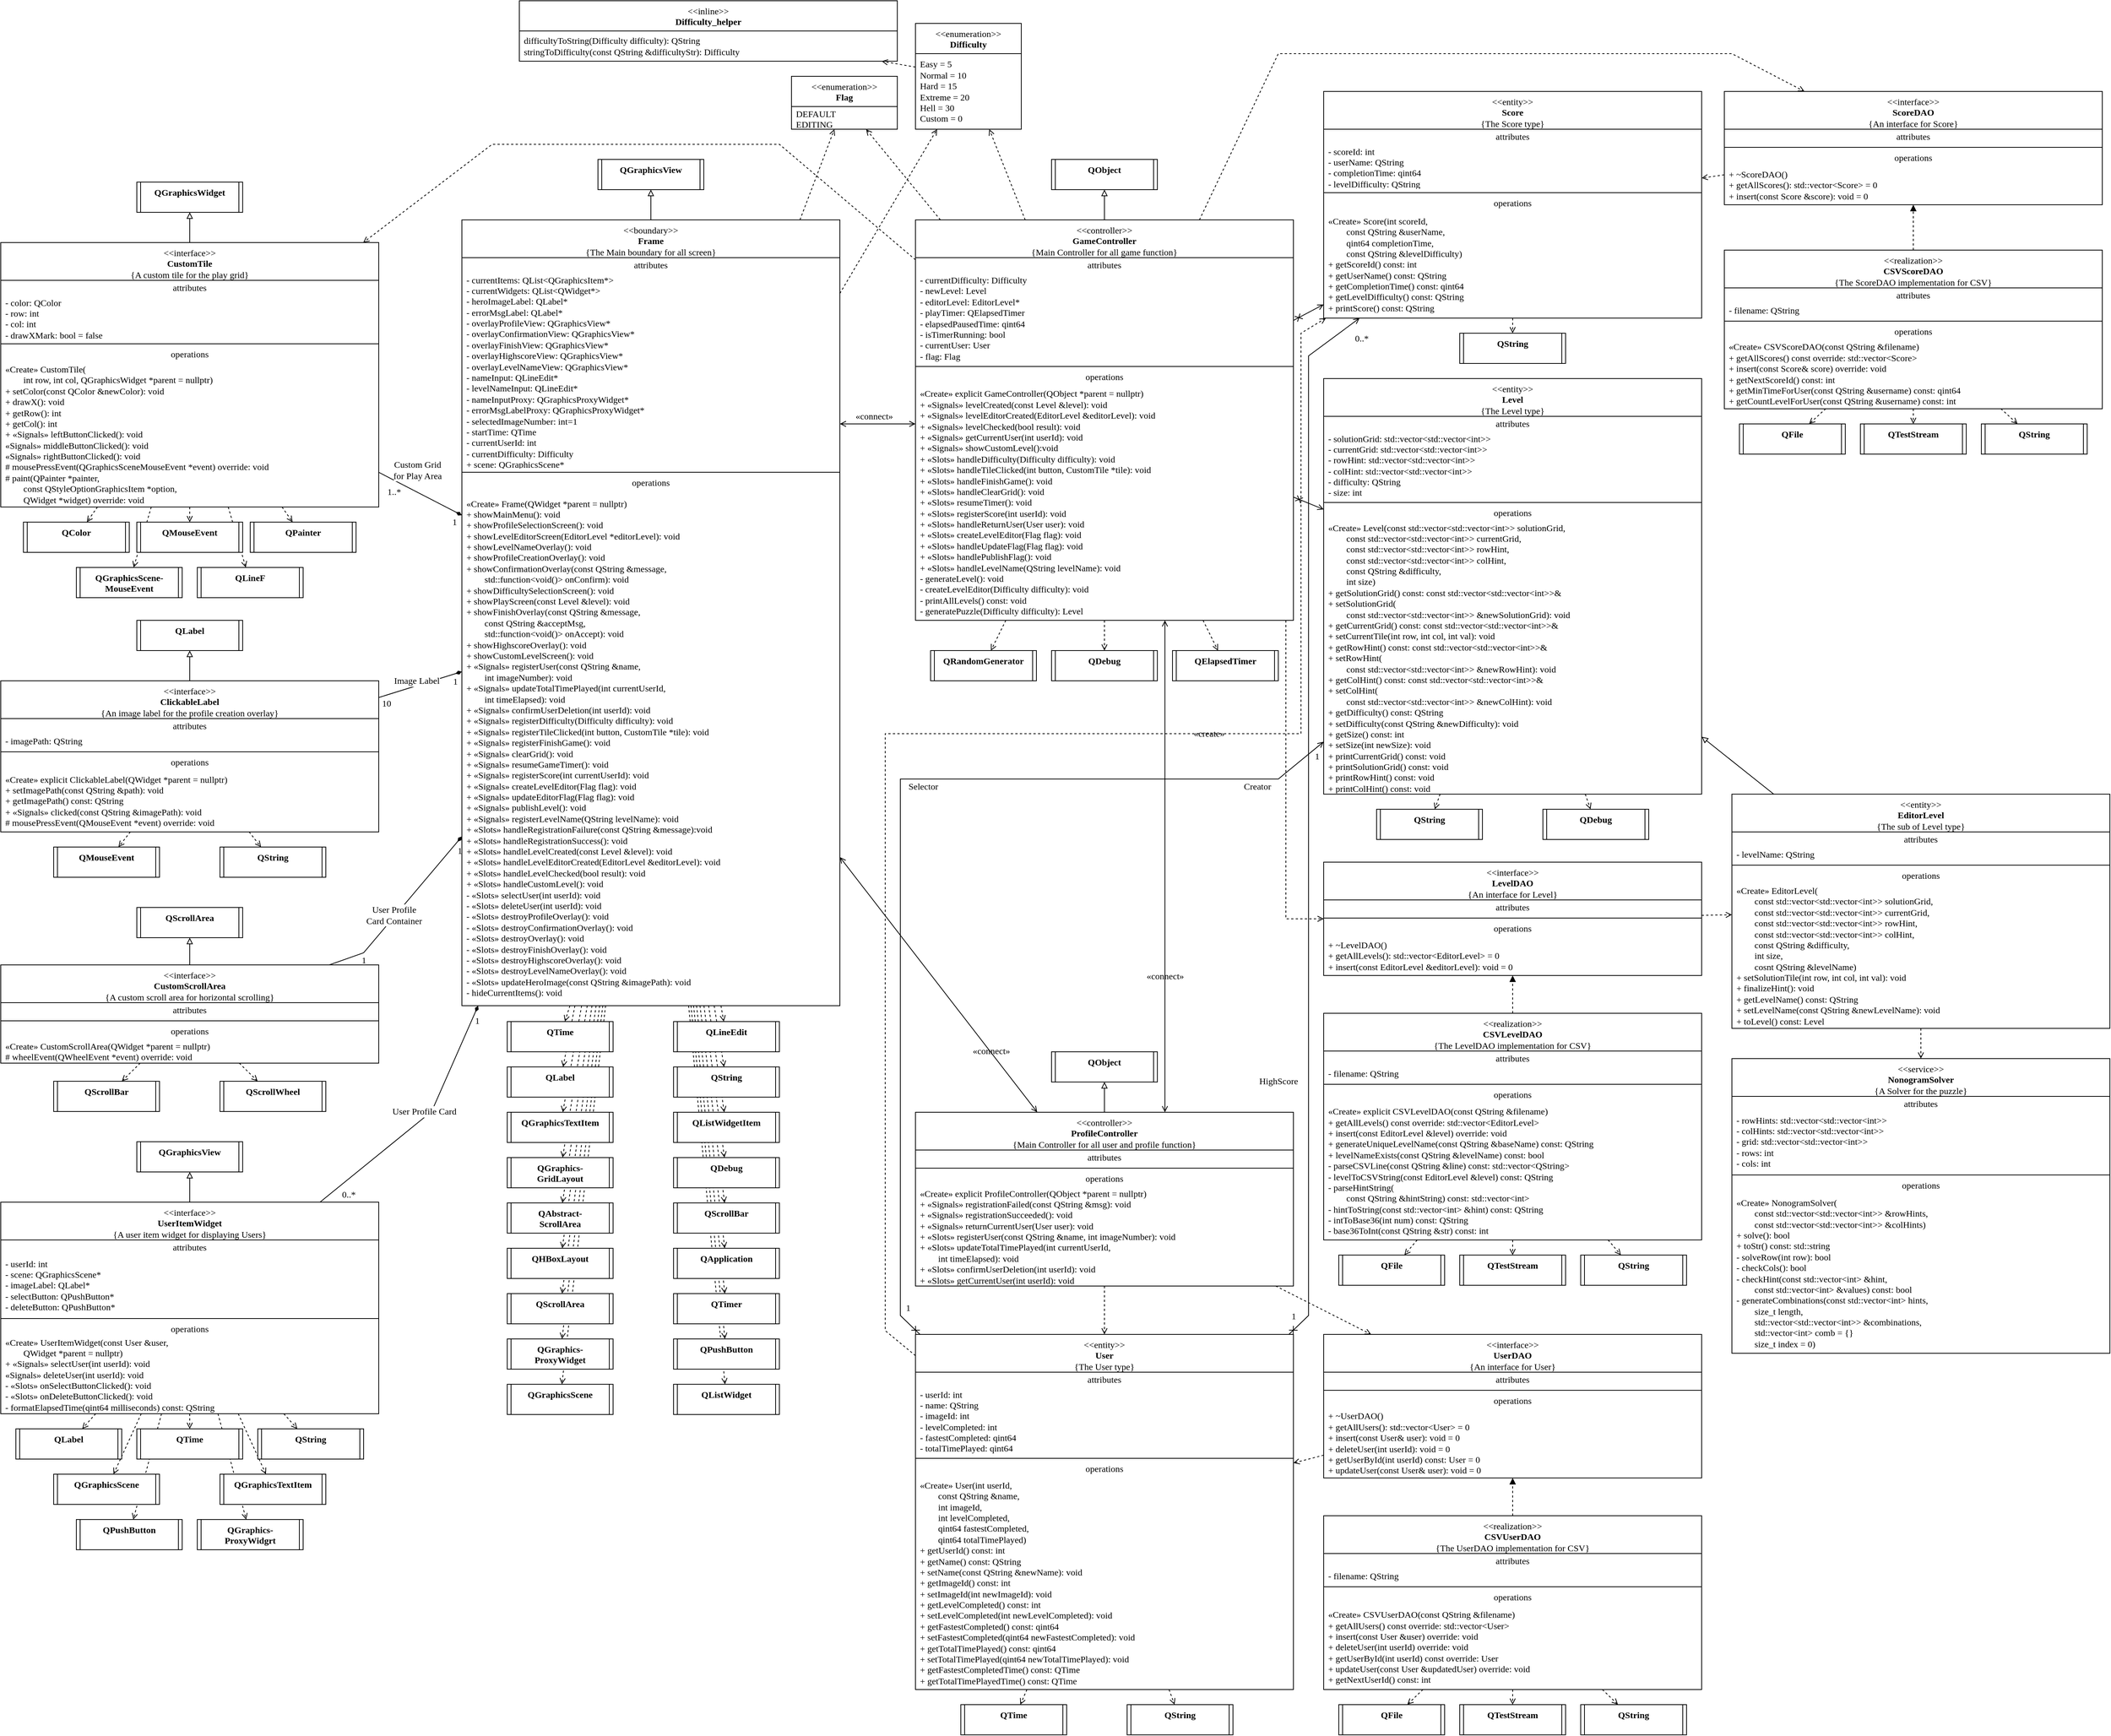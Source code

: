 <mxfile version="24.5.3" type="device">
  <diagram name="Page-1" id="hS-y774xuwW-Qo2i2y_M">
    <mxGraphModel dx="3772" dy="957" grid="1" gridSize="10" guides="1" tooltips="1" connect="1" arrows="1" fold="1" page="1" pageScale="1" pageWidth="1169" pageHeight="827" math="0" shadow="0">
      <root>
        <mxCell id="0" />
        <mxCell id="1" parent="0" />
        <mxCell id="6sCiPZ4D5aLsPAaM5S6t-237" style="edgeStyle=none;rounded=0;orthogonalLoop=1;jettySize=auto;html=1;dashed=1;strokeColor=default;align=center;verticalAlign=middle;fontFamily=Lucida Console;fontSize=12;fontColor=default;fontStyle=0;labelBackgroundColor=default;endArrow=open;endFill=0;" parent="1" source="6sCiPZ4D5aLsPAaM5S6t-1" target="6sCiPZ4D5aLsPAaM5S6t-177" edge="1">
          <mxGeometry relative="1" as="geometry" />
        </mxCell>
        <mxCell id="6sCiPZ4D5aLsPAaM5S6t-238" style="edgeStyle=none;rounded=0;orthogonalLoop=1;jettySize=auto;html=1;dashed=1;strokeColor=default;align=center;verticalAlign=middle;fontFamily=Lucida Console;fontSize=12;fontColor=default;fontStyle=0;labelBackgroundColor=default;endArrow=open;endFill=0;" parent="1" source="6sCiPZ4D5aLsPAaM5S6t-1" target="6sCiPZ4D5aLsPAaM5S6t-176" edge="1">
          <mxGeometry relative="1" as="geometry" />
        </mxCell>
        <mxCell id="6sCiPZ4D5aLsPAaM5S6t-239" style="edgeStyle=none;rounded=0;orthogonalLoop=1;jettySize=auto;html=1;dashed=1;strokeColor=default;align=center;verticalAlign=middle;fontFamily=Lucida Console;fontSize=12;fontColor=default;fontStyle=0;labelBackgroundColor=default;endArrow=open;endFill=0;" parent="1" source="6sCiPZ4D5aLsPAaM5S6t-1" target="6sCiPZ4D5aLsPAaM5S6t-175" edge="1">
          <mxGeometry relative="1" as="geometry" />
        </mxCell>
        <mxCell id="6sCiPZ4D5aLsPAaM5S6t-240" style="edgeStyle=none;rounded=0;orthogonalLoop=1;jettySize=auto;html=1;dashed=1;strokeColor=default;align=center;verticalAlign=middle;fontFamily=Lucida Console;fontSize=12;fontColor=default;fontStyle=0;labelBackgroundColor=default;endArrow=open;endFill=0;" parent="1" source="6sCiPZ4D5aLsPAaM5S6t-1" target="6sCiPZ4D5aLsPAaM5S6t-174" edge="1">
          <mxGeometry relative="1" as="geometry" />
        </mxCell>
        <mxCell id="6sCiPZ4D5aLsPAaM5S6t-241" style="edgeStyle=none;rounded=0;orthogonalLoop=1;jettySize=auto;html=1;dashed=1;strokeColor=default;align=center;verticalAlign=middle;fontFamily=Lucida Console;fontSize=12;fontColor=default;fontStyle=0;labelBackgroundColor=default;endArrow=open;endFill=0;" parent="1" source="6sCiPZ4D5aLsPAaM5S6t-1" target="6sCiPZ4D5aLsPAaM5S6t-169" edge="1">
          <mxGeometry relative="1" as="geometry" />
        </mxCell>
        <mxCell id="6sCiPZ4D5aLsPAaM5S6t-242" style="edgeStyle=none;rounded=0;orthogonalLoop=1;jettySize=auto;html=1;dashed=1;strokeColor=default;align=center;verticalAlign=middle;fontFamily=Lucida Console;fontSize=12;fontColor=default;fontStyle=0;labelBackgroundColor=default;endArrow=open;endFill=0;" parent="1" source="6sCiPZ4D5aLsPAaM5S6t-1" target="6sCiPZ4D5aLsPAaM5S6t-179" edge="1">
          <mxGeometry relative="1" as="geometry" />
        </mxCell>
        <mxCell id="6sCiPZ4D5aLsPAaM5S6t-243" style="edgeStyle=none;rounded=0;orthogonalLoop=1;jettySize=auto;html=1;dashed=1;strokeColor=default;align=center;verticalAlign=middle;fontFamily=Lucida Console;fontSize=12;fontColor=default;fontStyle=0;labelBackgroundColor=default;endArrow=open;endFill=0;" parent="1" source="6sCiPZ4D5aLsPAaM5S6t-1" target="6sCiPZ4D5aLsPAaM5S6t-185" edge="1">
          <mxGeometry relative="1" as="geometry" />
        </mxCell>
        <mxCell id="6sCiPZ4D5aLsPAaM5S6t-244" style="edgeStyle=none;rounded=0;orthogonalLoop=1;jettySize=auto;html=1;dashed=1;strokeColor=default;align=center;verticalAlign=middle;fontFamily=Lucida Console;fontSize=12;fontColor=default;fontStyle=0;labelBackgroundColor=default;endArrow=open;endFill=0;" parent="1" source="6sCiPZ4D5aLsPAaM5S6t-1" target="6sCiPZ4D5aLsPAaM5S6t-184" edge="1">
          <mxGeometry relative="1" as="geometry" />
        </mxCell>
        <mxCell id="6sCiPZ4D5aLsPAaM5S6t-245" style="edgeStyle=none;rounded=0;orthogonalLoop=1;jettySize=auto;html=1;dashed=1;strokeColor=default;align=center;verticalAlign=middle;fontFamily=Lucida Console;fontSize=12;fontColor=default;fontStyle=0;labelBackgroundColor=default;endArrow=open;endFill=0;" parent="1" source="6sCiPZ4D5aLsPAaM5S6t-1" target="6sCiPZ4D5aLsPAaM5S6t-187" edge="1">
          <mxGeometry relative="1" as="geometry" />
        </mxCell>
        <mxCell id="6sCiPZ4D5aLsPAaM5S6t-246" style="edgeStyle=none;rounded=0;orthogonalLoop=1;jettySize=auto;html=1;dashed=1;strokeColor=default;align=center;verticalAlign=middle;fontFamily=Lucida Console;fontSize=12;fontColor=default;fontStyle=0;labelBackgroundColor=default;endArrow=open;endFill=0;" parent="1" source="6sCiPZ4D5aLsPAaM5S6t-1" target="6sCiPZ4D5aLsPAaM5S6t-186" edge="1">
          <mxGeometry relative="1" as="geometry" />
        </mxCell>
        <mxCell id="6sCiPZ4D5aLsPAaM5S6t-247" style="edgeStyle=none;rounded=0;orthogonalLoop=1;jettySize=auto;html=1;dashed=1;strokeColor=default;align=center;verticalAlign=middle;fontFamily=Lucida Console;fontSize=12;fontColor=default;fontStyle=0;labelBackgroundColor=default;endArrow=open;endFill=0;" parent="1" source="6sCiPZ4D5aLsPAaM5S6t-1" target="6sCiPZ4D5aLsPAaM5S6t-183" edge="1">
          <mxGeometry relative="1" as="geometry" />
        </mxCell>
        <mxCell id="6sCiPZ4D5aLsPAaM5S6t-248" style="edgeStyle=none;rounded=0;orthogonalLoop=1;jettySize=auto;html=1;dashed=1;strokeColor=default;align=center;verticalAlign=middle;fontFamily=Lucida Console;fontSize=12;fontColor=default;fontStyle=0;labelBackgroundColor=default;endArrow=open;endFill=0;" parent="1" source="6sCiPZ4D5aLsPAaM5S6t-1" target="6sCiPZ4D5aLsPAaM5S6t-182" edge="1">
          <mxGeometry relative="1" as="geometry" />
        </mxCell>
        <mxCell id="6sCiPZ4D5aLsPAaM5S6t-249" style="edgeStyle=none;rounded=0;orthogonalLoop=1;jettySize=auto;html=1;dashed=1;strokeColor=default;align=center;verticalAlign=middle;fontFamily=Lucida Console;fontSize=12;fontColor=default;fontStyle=0;labelBackgroundColor=default;endArrow=open;endFill=0;" parent="1" source="6sCiPZ4D5aLsPAaM5S6t-1" target="6sCiPZ4D5aLsPAaM5S6t-181" edge="1">
          <mxGeometry relative="1" as="geometry" />
        </mxCell>
        <mxCell id="6sCiPZ4D5aLsPAaM5S6t-250" style="edgeStyle=none;rounded=0;orthogonalLoop=1;jettySize=auto;html=1;dashed=1;strokeColor=default;align=center;verticalAlign=middle;fontFamily=Lucida Console;fontSize=12;fontColor=default;fontStyle=0;labelBackgroundColor=default;endArrow=open;endFill=0;" parent="1" source="6sCiPZ4D5aLsPAaM5S6t-1" target="6sCiPZ4D5aLsPAaM5S6t-180" edge="1">
          <mxGeometry relative="1" as="geometry" />
        </mxCell>
        <mxCell id="6sCiPZ4D5aLsPAaM5S6t-251" style="edgeStyle=none;rounded=0;orthogonalLoop=1;jettySize=auto;html=1;dashed=1;strokeColor=default;align=center;verticalAlign=middle;fontFamily=Lucida Console;fontSize=12;fontColor=default;fontStyle=0;labelBackgroundColor=default;endArrow=open;endFill=0;" parent="1" source="6sCiPZ4D5aLsPAaM5S6t-1" target="6sCiPZ4D5aLsPAaM5S6t-190" edge="1">
          <mxGeometry relative="1" as="geometry" />
        </mxCell>
        <mxCell id="6sCiPZ4D5aLsPAaM5S6t-252" style="edgeStyle=none;rounded=0;orthogonalLoop=1;jettySize=auto;html=1;dashed=1;strokeColor=default;align=center;verticalAlign=middle;fontFamily=Lucida Console;fontSize=12;fontColor=default;fontStyle=0;labelBackgroundColor=default;endArrow=open;endFill=0;" parent="1" source="6sCiPZ4D5aLsPAaM5S6t-1" target="6sCiPZ4D5aLsPAaM5S6t-189" edge="1">
          <mxGeometry relative="1" as="geometry" />
        </mxCell>
        <mxCell id="6sCiPZ4D5aLsPAaM5S6t-253" style="edgeStyle=none;rounded=0;orthogonalLoop=1;jettySize=auto;html=1;dashed=1;strokeColor=default;align=center;verticalAlign=middle;fontFamily=Lucida Console;fontSize=12;fontColor=default;fontStyle=0;labelBackgroundColor=default;endArrow=open;endFill=0;" parent="1" source="6sCiPZ4D5aLsPAaM5S6t-1" target="6sCiPZ4D5aLsPAaM5S6t-188" edge="1">
          <mxGeometry relative="1" as="geometry" />
        </mxCell>
        <mxCell id="6sCiPZ4D5aLsPAaM5S6t-256" style="edgeStyle=none;rounded=0;orthogonalLoop=1;jettySize=auto;html=1;strokeColor=default;align=center;verticalAlign=middle;fontFamily=Lucida Console;fontSize=12;fontColor=default;fontStyle=0;labelBackgroundColor=default;endArrow=none;endFill=0;startArrow=diamondThin;startFill=1;" parent="1" source="6sCiPZ4D5aLsPAaM5S6t-1" target="6sCiPZ4D5aLsPAaM5S6t-38" edge="1">
          <mxGeometry relative="1" as="geometry">
            <Array as="points">
              <mxPoint x="-1200" y="1620" />
            </Array>
          </mxGeometry>
        </mxCell>
        <mxCell id="6sCiPZ4D5aLsPAaM5S6t-332" value="1" style="edgeLabel;html=1;align=center;verticalAlign=middle;resizable=0;points=[];strokeColor=default;fontFamily=Lucida Console;fontSize=12;fontColor=default;fontStyle=0;labelBackgroundColor=default;fillColor=default;" parent="6sCiPZ4D5aLsPAaM5S6t-256" vertex="1" connectable="0">
          <mxGeometry x="-0.873" relative="1" as="geometry">
            <mxPoint x="7" as="offset" />
          </mxGeometry>
        </mxCell>
        <mxCell id="6sCiPZ4D5aLsPAaM5S6t-333" value="0..*" style="edgeLabel;html=1;align=center;verticalAlign=middle;resizable=0;points=[];strokeColor=default;fontFamily=Lucida Console;fontSize=12;fontColor=default;fontStyle=0;labelBackgroundColor=default;fillColor=default;" parent="6sCiPZ4D5aLsPAaM5S6t-256" vertex="1" connectable="0">
          <mxGeometry x="0.874" y="-2" relative="1" as="geometry">
            <mxPoint x="22" y="5" as="offset" />
          </mxGeometry>
        </mxCell>
        <mxCell id="6sCiPZ4D5aLsPAaM5S6t-334" value="User Profile Card" style="edgeLabel;html=1;align=center;verticalAlign=middle;resizable=0;points=[];strokeColor=default;fontFamily=Lucida Console;fontSize=12;fontColor=default;fontStyle=0;labelBackgroundColor=default;fillColor=default;rotation=0;" parent="6sCiPZ4D5aLsPAaM5S6t-256" vertex="1" connectable="0">
          <mxGeometry x="0.107" y="-1" relative="1" as="geometry">
            <mxPoint x="19" y="-23" as="offset" />
          </mxGeometry>
        </mxCell>
        <mxCell id="6sCiPZ4D5aLsPAaM5S6t-257" style="edgeStyle=none;rounded=0;orthogonalLoop=1;jettySize=auto;html=1;strokeColor=default;align=center;verticalAlign=middle;fontFamily=Lucida Console;fontSize=12;fontColor=default;fontStyle=0;labelBackgroundColor=default;endArrow=none;endFill=0;startArrow=diamondThin;startFill=1;" parent="1" source="6sCiPZ4D5aLsPAaM5S6t-1" target="6sCiPZ4D5aLsPAaM5S6t-32" edge="1">
          <mxGeometry relative="1" as="geometry">
            <Array as="points" />
          </mxGeometry>
        </mxCell>
        <mxCell id="6sCiPZ4D5aLsPAaM5S6t-326" value="1..*" style="edgeLabel;html=1;align=center;verticalAlign=middle;resizable=0;points=[];strokeColor=default;fontFamily=Lucida Console;fontSize=12;fontColor=default;fontStyle=0;labelBackgroundColor=default;fillColor=default;" parent="6sCiPZ4D5aLsPAaM5S6t-257" vertex="1" connectable="0">
          <mxGeometry x="0.285" y="3" relative="1" as="geometry">
            <mxPoint x="-18" y="3" as="offset" />
          </mxGeometry>
        </mxCell>
        <mxCell id="6sCiPZ4D5aLsPAaM5S6t-327" value="1" style="edgeLabel;html=1;align=center;verticalAlign=middle;resizable=0;points=[];strokeColor=default;fontFamily=Lucida Console;fontSize=12;fontColor=default;fontStyle=0;labelBackgroundColor=default;fillColor=default;" parent="6sCiPZ4D5aLsPAaM5S6t-257" vertex="1" connectable="0">
          <mxGeometry x="-0.474" y="2" relative="1" as="geometry">
            <mxPoint x="20" y="22" as="offset" />
          </mxGeometry>
        </mxCell>
        <mxCell id="6sCiPZ4D5aLsPAaM5S6t-337" value="Custom Grid &lt;br&gt;for Play Area" style="edgeLabel;html=1;align=center;verticalAlign=middle;resizable=0;points=[];strokeColor=default;fontFamily=Lucida Console;fontSize=12;fontColor=default;fontStyle=0;labelBackgroundColor=default;fillColor=default;" parent="6sCiPZ4D5aLsPAaM5S6t-257" vertex="1" connectable="0">
          <mxGeometry x="-0.289" y="3" relative="1" as="geometry">
            <mxPoint x="-19" y="-43" as="offset" />
          </mxGeometry>
        </mxCell>
        <mxCell id="6sCiPZ4D5aLsPAaM5S6t-258" style="edgeStyle=none;rounded=0;orthogonalLoop=1;jettySize=auto;html=1;strokeColor=default;align=center;verticalAlign=middle;fontFamily=Lucida Console;fontSize=12;fontColor=default;fontStyle=0;labelBackgroundColor=default;endArrow=none;endFill=0;startArrow=diamondThin;startFill=1;" parent="1" source="6sCiPZ4D5aLsPAaM5S6t-1" target="6sCiPZ4D5aLsPAaM5S6t-26" edge="1">
          <mxGeometry relative="1" as="geometry">
            <Array as="points">
              <mxPoint x="-1290" y="1410" />
            </Array>
          </mxGeometry>
        </mxCell>
        <mxCell id="6sCiPZ4D5aLsPAaM5S6t-330" value="1" style="edgeLabel;html=1;align=center;verticalAlign=middle;resizable=0;points=[];strokeColor=default;fontFamily=Lucida Console;fontSize=12;fontColor=default;fontStyle=0;labelBackgroundColor=default;fillColor=default;" parent="6sCiPZ4D5aLsPAaM5S6t-258" vertex="1" connectable="0">
          <mxGeometry x="0.197" relative="1" as="geometry">
            <mxPoint x="93" y="-96" as="offset" />
          </mxGeometry>
        </mxCell>
        <mxCell id="6sCiPZ4D5aLsPAaM5S6t-331" value="1" style="edgeLabel;html=1;align=center;verticalAlign=middle;resizable=0;points=[];strokeColor=default;fontFamily=Lucida Console;fontSize=12;fontColor=default;fontStyle=0;labelBackgroundColor=default;fillColor=default;" parent="6sCiPZ4D5aLsPAaM5S6t-258" vertex="1" connectable="0">
          <mxGeometry x="0.439" y="1" relative="1" as="geometry">
            <mxPoint x="-15" y="26" as="offset" />
          </mxGeometry>
        </mxCell>
        <mxCell id="6sCiPZ4D5aLsPAaM5S6t-335" value="User Profile&lt;br&gt;Card Container" style="edgeLabel;html=1;align=center;verticalAlign=middle;resizable=0;points=[];strokeColor=default;fontFamily=Lucida Console;fontSize=12;fontColor=default;fontStyle=0;labelBackgroundColor=default;fillColor=default;" parent="6sCiPZ4D5aLsPAaM5S6t-258" vertex="1" connectable="0">
          <mxGeometry x="0.19" y="1" relative="1" as="geometry">
            <mxPoint x="5" y="-10" as="offset" />
          </mxGeometry>
        </mxCell>
        <mxCell id="6sCiPZ4D5aLsPAaM5S6t-259" style="edgeStyle=none;rounded=0;orthogonalLoop=1;jettySize=auto;html=1;strokeColor=default;align=center;verticalAlign=middle;fontFamily=Lucida Console;fontSize=12;fontColor=default;fontStyle=0;labelBackgroundColor=default;endArrow=none;endFill=0;startArrow=diamondThin;startFill=1;" parent="1" source="6sCiPZ4D5aLsPAaM5S6t-1" target="6sCiPZ4D5aLsPAaM5S6t-18" edge="1">
          <mxGeometry relative="1" as="geometry" />
        </mxCell>
        <mxCell id="6sCiPZ4D5aLsPAaM5S6t-328" value="1" style="edgeLabel;html=1;align=center;verticalAlign=middle;resizable=0;points=[];strokeColor=default;fontFamily=Lucida Console;fontSize=12;fontColor=default;fontStyle=0;labelBackgroundColor=default;fillColor=default;" parent="6sCiPZ4D5aLsPAaM5S6t-259" vertex="1" connectable="0">
          <mxGeometry x="-0.5" y="2" relative="1" as="geometry">
            <mxPoint x="18" y="2" as="offset" />
          </mxGeometry>
        </mxCell>
        <mxCell id="6sCiPZ4D5aLsPAaM5S6t-329" value="10" style="edgeLabel;html=1;align=center;verticalAlign=middle;resizable=0;points=[];strokeColor=default;fontFamily=Lucida Console;fontSize=12;fontColor=default;fontStyle=0;labelBackgroundColor=default;fillColor=default;" parent="6sCiPZ4D5aLsPAaM5S6t-259" vertex="1" connectable="0">
          <mxGeometry x="0.599" relative="1" as="geometry">
            <mxPoint x="-12" y="15" as="offset" />
          </mxGeometry>
        </mxCell>
        <mxCell id="6sCiPZ4D5aLsPAaM5S6t-336" value="Image Label" style="edgeLabel;html=1;align=center;verticalAlign=middle;resizable=0;points=[];strokeColor=default;fontFamily=Lucida Console;fontSize=12;fontColor=default;fontStyle=0;labelBackgroundColor=default;fillColor=default;" parent="6sCiPZ4D5aLsPAaM5S6t-259" vertex="1" connectable="0">
          <mxGeometry x="0.335" y="1" relative="1" as="geometry">
            <mxPoint x="13" y="-12" as="offset" />
          </mxGeometry>
        </mxCell>
        <mxCell id="6sCiPZ4D5aLsPAaM5S6t-283" style="edgeStyle=none;rounded=0;orthogonalLoop=1;jettySize=auto;html=1;dashed=1;strokeColor=default;align=center;verticalAlign=middle;fontFamily=Lucida Console;fontSize=12;fontColor=default;fontStyle=0;labelBackgroundColor=default;endArrow=open;endFill=0;" parent="1" source="6sCiPZ4D5aLsPAaM5S6t-1" target="6sCiPZ4D5aLsPAaM5S6t-60" edge="1">
          <mxGeometry relative="1" as="geometry" />
        </mxCell>
        <mxCell id="6sCiPZ4D5aLsPAaM5S6t-284" style="edgeStyle=none;rounded=0;orthogonalLoop=1;jettySize=auto;html=1;dashed=1;strokeColor=default;align=center;verticalAlign=middle;fontFamily=Lucida Console;fontSize=12;fontColor=default;fontStyle=0;labelBackgroundColor=default;endArrow=open;endFill=0;" parent="1" source="6sCiPZ4D5aLsPAaM5S6t-1" target="6sCiPZ4D5aLsPAaM5S6t-62" edge="1">
          <mxGeometry relative="1" as="geometry" />
        </mxCell>
        <mxCell id="6sCiPZ4D5aLsPAaM5S6t-300" style="edgeStyle=orthogonalEdgeStyle;rounded=0;orthogonalLoop=1;jettySize=auto;html=1;strokeColor=default;align=center;verticalAlign=middle;fontFamily=Lucida Console;fontSize=12;fontColor=default;fontStyle=0;labelBackgroundColor=default;endArrow=open;endFill=0;startArrow=open;startFill=0;" parent="1" source="6sCiPZ4D5aLsPAaM5S6t-1" target="6sCiPZ4D5aLsPAaM5S6t-66" edge="1">
          <mxGeometry relative="1" as="geometry">
            <Array as="points">
              <mxPoint x="-580" y="710" />
              <mxPoint x="-580" y="710" />
            </Array>
          </mxGeometry>
        </mxCell>
        <mxCell id="6sCiPZ4D5aLsPAaM5S6t-323" value="&lt;span style=&quot;text-align: left; text-wrap: wrap;&quot;&gt;«connect»&lt;/span&gt;" style="edgeLabel;html=1;align=center;verticalAlign=middle;resizable=0;points=[];strokeColor=default;fontFamily=Lucida Console;fontSize=12;fontColor=default;fontStyle=0;labelBackgroundColor=none;fillColor=default;" parent="6sCiPZ4D5aLsPAaM5S6t-300" vertex="1" connectable="0">
          <mxGeometry x="-0.109" y="2" relative="1" as="geometry">
            <mxPoint y="-8" as="offset" />
          </mxGeometry>
        </mxCell>
        <mxCell id="6sCiPZ4D5aLsPAaM5S6t-301" style="edgeStyle=none;rounded=0;orthogonalLoop=1;jettySize=auto;html=1;strokeColor=default;align=center;verticalAlign=middle;fontFamily=Lucida Console;fontSize=12;fontColor=default;fontStyle=0;labelBackgroundColor=default;endArrow=open;endFill=0;startArrow=open;startFill=0;" parent="1" source="6sCiPZ4D5aLsPAaM5S6t-1" target="6sCiPZ4D5aLsPAaM5S6t-72" edge="1">
          <mxGeometry relative="1" as="geometry" />
        </mxCell>
        <mxCell id="6sCiPZ4D5aLsPAaM5S6t-324" value="&lt;span style=&quot;text-align: left; text-wrap: wrap;&quot;&gt;«connect»&lt;/span&gt;" style="edgeLabel;html=1;align=center;verticalAlign=middle;resizable=0;points=[];strokeColor=default;fontFamily=Lucida Console;fontSize=12;fontColor=default;fontStyle=0;labelBackgroundColor=none;fillColor=default;" parent="6sCiPZ4D5aLsPAaM5S6t-301" vertex="1" connectable="0">
          <mxGeometry x="-0.574" y="-2" relative="1" as="geometry">
            <mxPoint x="146" y="183" as="offset" />
          </mxGeometry>
        </mxCell>
        <mxCell id="6sCiPZ4D5aLsPAaM5S6t-1" value="&amp;lt;&amp;lt;boundary&amp;gt;&amp;gt;&lt;br&gt;&lt;b&gt;Frame&lt;/b&gt;&lt;br&gt;{The Main boundary for all screen}" style="swimlane;fontStyle=0;align=center;verticalAlign=top;childLayout=stackLayout;horizontal=1;startSize=50;horizontalStack=0;resizeParent=1;resizeParentMax=0;resizeLast=0;collapsible=0;marginBottom=0;html=1;whiteSpace=wrap;fontFamily=Lucida Console;" parent="1" vertex="1">
          <mxGeometry x="-1160" y="440" width="500" height="1040" as="geometry" />
        </mxCell>
        <mxCell id="6sCiPZ4D5aLsPAaM5S6t-2" value="attributes" style="text;html=1;strokeColor=none;fillColor=none;align=center;verticalAlign=middle;spacingLeft=4;spacingRight=4;overflow=hidden;rotatable=0;points=[[0,0.5],[1,0.5]];portConstraint=eastwest;whiteSpace=wrap;fontFamily=Lucida Console;" parent="6sCiPZ4D5aLsPAaM5S6t-1" vertex="1">
          <mxGeometry y="50" width="500" height="20" as="geometry" />
        </mxCell>
        <mxCell id="6sCiPZ4D5aLsPAaM5S6t-3" value="- currentItems: QList&amp;lt;QGraphicsItem*&amp;gt;&lt;div&gt;- currentWidgets: QList&amp;lt;QWidget*&amp;gt;&lt;/div&gt;&lt;div&gt;- heroImageLabel: QLabel*&lt;/div&gt;&lt;div&gt;- errorMsgLabel: QLabel*&lt;/div&gt;&lt;div&gt;- overlayProfileView: QGraphicsView*&lt;/div&gt;&lt;div&gt;- overlayConfirmationView:&amp;nbsp;&lt;span style=&quot;background-color: initial;&quot;&gt;QGraphicsView*&lt;/span&gt;&lt;/div&gt;&lt;div&gt;&lt;span style=&quot;background-color: initial;&quot;&gt;- overlayFinishView:&amp;nbsp;&lt;/span&gt;&lt;span style=&quot;background-color: initial;&quot;&gt;QGraphicsView*&lt;/span&gt;&lt;/div&gt;&lt;div&gt;&lt;span style=&quot;background-color: initial;&quot;&gt;- overlayHighscoreView:&amp;nbsp;&lt;/span&gt;&lt;span style=&quot;background-color: initial;&quot;&gt;QGraphicsView*&lt;/span&gt;&lt;/div&gt;&lt;div&gt;&lt;span style=&quot;background-color: initial;&quot;&gt;- overlayLevelNameView:&amp;nbsp;&lt;/span&gt;&lt;span style=&quot;background-color: initial;&quot;&gt;QGraphicsView*&lt;/span&gt;&lt;/div&gt;&lt;div&gt;&lt;span style=&quot;background-color: initial;&quot;&gt;- nameInput: QLineEdit*&lt;/span&gt;&lt;/div&gt;&lt;div&gt;&lt;span style=&quot;background-color: initial;&quot;&gt;- levelNameInput: QLineEdit*&lt;/span&gt;&lt;/div&gt;&lt;div&gt;&lt;span style=&quot;background-color: initial;&quot;&gt;- nameInputProxy: QGraphicsProxyWidget*&lt;/span&gt;&lt;/div&gt;&lt;div&gt;&lt;span style=&quot;background-color: initial;&quot;&gt;- errorMsgLabelProxy:&amp;nbsp;&lt;/span&gt;&lt;span style=&quot;background-color: initial;&quot;&gt;QGraphicsProxyWidget*&lt;/span&gt;&lt;/div&gt;&lt;div&gt;- selectedImageNumber: int=1&lt;/div&gt;&lt;div&gt;- startTime: QTime&lt;/div&gt;&lt;div&gt;- currentUserId: int&lt;/div&gt;&lt;div&gt;- currentDifficulty: Difficulty&lt;/div&gt;&lt;div&gt;+ scene: QGraphicsScene*&lt;/div&gt;&lt;div&gt;&lt;br&gt;&lt;/div&gt;" style="text;html=1;strokeColor=none;fillColor=none;align=left;verticalAlign=middle;spacingLeft=4;spacingRight=4;overflow=hidden;rotatable=0;points=[[0,0.5],[1,0.5]];portConstraint=eastwest;whiteSpace=wrap;fontFamily=Lucida Console;" parent="6sCiPZ4D5aLsPAaM5S6t-1" vertex="1">
          <mxGeometry y="70" width="500" height="260" as="geometry" />
        </mxCell>
        <mxCell id="6sCiPZ4D5aLsPAaM5S6t-6" value="" style="line;strokeWidth=1;fillColor=none;align=left;verticalAlign=middle;spacingTop=-1;spacingLeft=3;spacingRight=3;rotatable=0;labelPosition=right;points=[];portConstraint=eastwest;" parent="6sCiPZ4D5aLsPAaM5S6t-1" vertex="1">
          <mxGeometry y="330" width="500" height="8" as="geometry" />
        </mxCell>
        <mxCell id="6sCiPZ4D5aLsPAaM5S6t-7" value="operations" style="text;html=1;strokeColor=none;fillColor=none;align=center;verticalAlign=middle;spacingLeft=4;spacingRight=4;overflow=hidden;rotatable=0;points=[[0,0.5],[1,0.5]];portConstraint=eastwest;whiteSpace=wrap;fontFamily=Lucida Console;" parent="6sCiPZ4D5aLsPAaM5S6t-1" vertex="1">
          <mxGeometry y="338" width="500" height="20" as="geometry" />
        </mxCell>
        <mxCell id="6sCiPZ4D5aLsPAaM5S6t-8" value="&lt;div&gt;«Create» Frame(QWidget *parent = nullptr)&lt;/div&gt;&lt;div&gt;+ showMainMenu(): void&lt;/div&gt;&lt;div&gt;+ showProfileSelectionScreen(): void&lt;/div&gt;&lt;div&gt;+ showLevelEditorScreen(EditorLevel *editorLevel): void&lt;/div&gt;&lt;div&gt;+ showLevelNameOverlay(): void&lt;/div&gt;&lt;div&gt;+ showProfileCreationOverlay(): void&lt;/div&gt;&lt;div&gt;+ showConfirmationOverlay(&lt;span style=&quot;background-color: initial;&quot;&gt;const QString &amp;amp;message,&amp;nbsp;&lt;/span&gt;&lt;/div&gt;&lt;div&gt;&lt;span style=&quot;white-space: pre;&quot;&gt;&#x9;&lt;/span&gt;std::function&amp;lt;void()&amp;gt; onConfirm): void&lt;br&gt;&lt;/div&gt;&lt;div&gt;+ showDifficultySelectionScreen(): void&lt;/div&gt;&lt;div&gt;+ showPlayScreen(const Level &amp;amp;level): void&lt;/div&gt;&lt;div&gt;+ showFinishOverlay(&lt;span style=&quot;background-color: initial;&quot;&gt;const QString &amp;amp;message,&amp;nbsp;&lt;/span&gt;&lt;/div&gt;&lt;div&gt;&lt;span style=&quot;white-space: pre;&quot;&gt;&#x9;&lt;/span&gt;const QString &amp;amp;acceptMsg,&lt;/div&gt;&lt;div&gt;&lt;span style=&quot;white-space: pre;&quot;&gt;&#x9;&lt;/span&gt;std::function&amp;lt;void()&amp;gt; onAccept): void&lt;/div&gt;&lt;div&gt;+ showHighscoreOverlay(): void&lt;/div&gt;&lt;div&gt;+ showCustomLevelScreen(): void&lt;/div&gt;&lt;div&gt;+&amp;nbsp;«Signals» registerUser(const QString &amp;amp;name,&amp;nbsp;&lt;/div&gt;&lt;div&gt;&lt;span style=&quot;white-space: pre;&quot;&gt;&#x9;&lt;/span&gt;int imageNumber): void&lt;br&gt;&lt;/div&gt;&lt;div&gt;+&amp;nbsp;«Signals» updateTotalTimePlayed(&lt;span style=&quot;background-color: initial;&quot;&gt;int currentUserId,&amp;nbsp;&lt;/span&gt;&lt;/div&gt;&lt;div&gt;&lt;span style=&quot;background-color: initial;&quot;&gt;&lt;span style=&quot;white-space: pre;&quot;&gt;&#x9;&lt;/span&gt;int timeElapsed): void&lt;/span&gt;&lt;/div&gt;&lt;div&gt;+&amp;nbsp;«Signals» confirmUserDeletion(int userId): void&lt;br&gt;&lt;/div&gt;&lt;div&gt;+&amp;nbsp;«Signals» registerDifficulty(Difficulty difficulty): void&lt;br&gt;&lt;/div&gt;&lt;div&gt;+&amp;nbsp;«Signals» registerTileClicked(int button, CustomTile *tile): void&lt;br&gt;&lt;/div&gt;&lt;div&gt;+&amp;nbsp;«Signals» registerFinishGame(): void&lt;br&gt;&lt;/div&gt;&lt;div&gt;+&amp;nbsp;«Signals» clearGrid(): void&lt;br&gt;&lt;/div&gt;&lt;div&gt;+&amp;nbsp;«Signals» resumeGameTimer(): void&lt;br&gt;&lt;/div&gt;&lt;div&gt;+&amp;nbsp;«Signals» registerScore(int currentUserId): void&lt;br&gt;&lt;/div&gt;&lt;div&gt;+&amp;nbsp;«Signals» createLevelEditor(Flag flag): void&lt;br&gt;&lt;/div&gt;&lt;div&gt;+&amp;nbsp;«Signals» updateEditorFlag(Flag flag): void&lt;br&gt;&lt;/div&gt;&lt;div&gt;+&amp;nbsp;«Signals» publishLevel(): void&lt;br&gt;&lt;/div&gt;&lt;div&gt;+&amp;nbsp;«Signals» registerLevelName(QString levelName): void&lt;br&gt;&lt;/div&gt;&lt;div&gt;+&amp;nbsp;«Slots» handleRegistrationFailure(const QString &amp;amp;message):void&lt;/div&gt;&lt;div&gt;+ «Slots» handleRegistrationSuccess(): void&lt;br&gt;&lt;/div&gt;&lt;div&gt;+ «Slots» handleLevelCreated(const Level &amp;amp;level): void&lt;br&gt;&lt;/div&gt;&lt;div&gt;+ «Slots» handleLevelEditorCreated(EditorLevel &amp;amp;editorLevel): void&lt;br&gt;&lt;/div&gt;&lt;div&gt;+ «Slots» handleLevelChecked(bool result): void&lt;br&gt;&lt;/div&gt;&lt;div&gt;+ «Slots» handleCustomLevel(): void&lt;br&gt;&lt;/div&gt;&lt;div&gt;- «Slots» selectUser(int userId): void&lt;br&gt;&lt;/div&gt;&lt;div&gt;- «Slots» deleteUser(int userId): void&lt;br&gt;&lt;/div&gt;&lt;div&gt;- «Slots» destroyProfileOverlay(): void&lt;br&gt;&lt;/div&gt;&lt;div&gt;- «Slots» destroyConfirmationOverlay(): void&lt;br&gt;&lt;/div&gt;&lt;div&gt;- «Slots» destroyOverlay(): void&lt;br&gt;&lt;/div&gt;&lt;div&gt;- «Slots» destroyFinishOverlay(): void&lt;br&gt;&lt;/div&gt;&lt;div&gt;- «Slots» destroyHighscoreOverlay(): void&lt;br&gt;&lt;/div&gt;&lt;div&gt;- «Slots» destroyLevelNameOverlay(): void&lt;br&gt;&lt;/div&gt;&lt;div&gt;- «Slots» updateHeroImage(const QString &amp;amp;imagePath): void&lt;br&gt;&lt;/div&gt;- hideCurrentItems(): void" style="text;html=1;strokeColor=none;fillColor=none;align=left;verticalAlign=middle;spacingLeft=4;spacingRight=4;overflow=hidden;rotatable=0;points=[[0,0.5],[1,0.5]];portConstraint=eastwest;whiteSpace=wrap;fontFamily=Lucida Console;" parent="6sCiPZ4D5aLsPAaM5S6t-1" vertex="1">
          <mxGeometry y="358" width="500" height="682" as="geometry" />
        </mxCell>
        <mxCell id="6sCiPZ4D5aLsPAaM5S6t-220" style="rounded=0;orthogonalLoop=1;jettySize=auto;html=1;fontFamily=Lucida Console;fontSize=12;fontColor=default;fontStyle=0;dashed=1;endArrow=open;endFill=0;" parent="1" source="6sCiPZ4D5aLsPAaM5S6t-18" target="6sCiPZ4D5aLsPAaM5S6t-154" edge="1">
          <mxGeometry relative="1" as="geometry" />
        </mxCell>
        <mxCell id="6sCiPZ4D5aLsPAaM5S6t-221" style="edgeStyle=none;rounded=0;orthogonalLoop=1;jettySize=auto;html=1;dashed=1;strokeColor=default;align=center;verticalAlign=middle;fontFamily=Lucida Console;fontSize=12;fontColor=default;fontStyle=0;labelBackgroundColor=default;endArrow=open;endFill=0;" parent="1" source="6sCiPZ4D5aLsPAaM5S6t-18" target="6sCiPZ4D5aLsPAaM5S6t-155" edge="1">
          <mxGeometry relative="1" as="geometry" />
        </mxCell>
        <mxCell id="6sCiPZ4D5aLsPAaM5S6t-18" value="&amp;lt;&amp;lt;interface&amp;gt;&amp;gt;&lt;br&gt;&lt;b&gt;ClickableLabel&lt;/b&gt;&lt;br&gt;{An image label for the profile creation overlay}" style="swimlane;fontStyle=0;align=center;verticalAlign=top;childLayout=stackLayout;horizontal=1;startSize=50;horizontalStack=0;resizeParent=1;resizeParentMax=0;resizeLast=0;collapsible=0;marginBottom=0;html=1;whiteSpace=wrap;fontFamily=Lucida Console;" parent="1" vertex="1">
          <mxGeometry x="-1770" y="1050" width="500" height="200" as="geometry" />
        </mxCell>
        <mxCell id="6sCiPZ4D5aLsPAaM5S6t-19" value="attributes" style="text;html=1;strokeColor=none;fillColor=none;align=center;verticalAlign=middle;spacingLeft=4;spacingRight=4;overflow=hidden;rotatable=0;points=[[0,0.5],[1,0.5]];portConstraint=eastwest;whiteSpace=wrap;fontFamily=Lucida Console;" parent="6sCiPZ4D5aLsPAaM5S6t-18" vertex="1">
          <mxGeometry y="50" width="500" height="20" as="geometry" />
        </mxCell>
        <mxCell id="6sCiPZ4D5aLsPAaM5S6t-20" value="- imagePath: QString&lt;div&gt;&lt;br&gt;&lt;/div&gt;" style="text;html=1;strokeColor=none;fillColor=none;align=left;verticalAlign=middle;spacingLeft=4;spacingRight=4;overflow=hidden;rotatable=0;points=[[0,0.5],[1,0.5]];portConstraint=eastwest;whiteSpace=wrap;fontFamily=Lucida Console;" parent="6sCiPZ4D5aLsPAaM5S6t-18" vertex="1">
          <mxGeometry y="70" width="500" height="20" as="geometry" />
        </mxCell>
        <mxCell id="6sCiPZ4D5aLsPAaM5S6t-23" value="" style="line;strokeWidth=1;fillColor=none;align=left;verticalAlign=middle;spacingTop=-1;spacingLeft=3;spacingRight=3;rotatable=0;labelPosition=right;points=[];portConstraint=eastwest;" parent="6sCiPZ4D5aLsPAaM5S6t-18" vertex="1">
          <mxGeometry y="90" width="500" height="8" as="geometry" />
        </mxCell>
        <mxCell id="6sCiPZ4D5aLsPAaM5S6t-24" value="operations" style="text;html=1;strokeColor=none;fillColor=none;align=center;verticalAlign=middle;spacingLeft=4;spacingRight=4;overflow=hidden;rotatable=0;points=[[0,0.5],[1,0.5]];portConstraint=eastwest;whiteSpace=wrap;fontFamily=Lucida Console;" parent="6sCiPZ4D5aLsPAaM5S6t-18" vertex="1">
          <mxGeometry y="98" width="500" height="20" as="geometry" />
        </mxCell>
        <mxCell id="6sCiPZ4D5aLsPAaM5S6t-25" value="«Create» explicit ClickableLabel(QWidget *parent = nullptr)&lt;div&gt;+ setImagePath(const QString &amp;amp;path): void&lt;/div&gt;&lt;div&gt;+ getImagePath() const:&amp;nbsp;&lt;span style=&quot;background-color: initial;&quot;&gt;QString&lt;/span&gt;&lt;/div&gt;&lt;div&gt;+ «Signals» clicked(const QString &amp;amp;imagePath): void&lt;br&gt;&lt;/div&gt;&lt;div&gt;# mousePressEvent(QMouseEvent *event) override: void&lt;/div&gt;" style="text;html=1;strokeColor=none;fillColor=none;align=left;verticalAlign=middle;spacingLeft=4;spacingRight=4;overflow=hidden;rotatable=0;points=[[0,0.5],[1,0.5]];portConstraint=eastwest;whiteSpace=wrap;fontFamily=Lucida Console;" parent="6sCiPZ4D5aLsPAaM5S6t-18" vertex="1">
          <mxGeometry y="118" width="500" height="82" as="geometry" />
        </mxCell>
        <mxCell id="6sCiPZ4D5aLsPAaM5S6t-215" value="" style="edgeStyle=orthogonalEdgeStyle;rounded=0;orthogonalLoop=1;jettySize=auto;html=1;fontFamily=Lucida Console;fontSize=12;fontColor=default;fontStyle=0;endArrow=block;endFill=0;" parent="1" source="6sCiPZ4D5aLsPAaM5S6t-26" target="6sCiPZ4D5aLsPAaM5S6t-159" edge="1">
          <mxGeometry relative="1" as="geometry">
            <Array as="points">
              <mxPoint x="-1520" y="1410" />
              <mxPoint x="-1520" y="1410" />
            </Array>
          </mxGeometry>
        </mxCell>
        <mxCell id="6sCiPZ4D5aLsPAaM5S6t-222" style="edgeStyle=none;rounded=0;orthogonalLoop=1;jettySize=auto;html=1;dashed=1;strokeColor=default;align=center;verticalAlign=middle;fontFamily=Lucida Console;fontSize=12;fontColor=default;fontStyle=0;labelBackgroundColor=default;endArrow=open;endFill=0;" parent="1" source="6sCiPZ4D5aLsPAaM5S6t-26" target="6sCiPZ4D5aLsPAaM5S6t-158" edge="1">
          <mxGeometry relative="1" as="geometry" />
        </mxCell>
        <mxCell id="6sCiPZ4D5aLsPAaM5S6t-223" style="edgeStyle=none;rounded=0;orthogonalLoop=1;jettySize=auto;html=1;dashed=1;strokeColor=default;align=center;verticalAlign=middle;fontFamily=Lucida Console;fontSize=12;fontColor=default;fontStyle=0;labelBackgroundColor=default;endArrow=open;endFill=0;" parent="1" source="6sCiPZ4D5aLsPAaM5S6t-26" target="6sCiPZ4D5aLsPAaM5S6t-160" edge="1">
          <mxGeometry relative="1" as="geometry" />
        </mxCell>
        <mxCell id="6sCiPZ4D5aLsPAaM5S6t-26" value="&amp;lt;&amp;lt;interface&amp;gt;&amp;gt;&lt;br&gt;&lt;b&gt;CustomScrollArea&lt;/b&gt;&lt;br&gt;{A custom scroll area for horizontal scrolling}" style="swimlane;fontStyle=0;align=center;verticalAlign=top;childLayout=stackLayout;horizontal=1;startSize=50;horizontalStack=0;resizeParent=1;resizeParentMax=0;resizeLast=0;collapsible=0;marginBottom=0;html=1;whiteSpace=wrap;fontFamily=Lucida Console;" parent="1" vertex="1">
          <mxGeometry x="-1770" y="1426" width="500" height="130" as="geometry" />
        </mxCell>
        <mxCell id="6sCiPZ4D5aLsPAaM5S6t-27" value="attributes" style="text;html=1;strokeColor=none;fillColor=none;align=center;verticalAlign=middle;spacingLeft=4;spacingRight=4;overflow=hidden;rotatable=0;points=[[0,0.5],[1,0.5]];portConstraint=eastwest;whiteSpace=wrap;fontFamily=Lucida Console;" parent="6sCiPZ4D5aLsPAaM5S6t-26" vertex="1">
          <mxGeometry y="50" width="500" height="20" as="geometry" />
        </mxCell>
        <mxCell id="6sCiPZ4D5aLsPAaM5S6t-29" value="" style="line;strokeWidth=1;fillColor=none;align=left;verticalAlign=middle;spacingTop=-1;spacingLeft=3;spacingRight=3;rotatable=0;labelPosition=right;points=[];portConstraint=eastwest;" parent="6sCiPZ4D5aLsPAaM5S6t-26" vertex="1">
          <mxGeometry y="70" width="500" height="8" as="geometry" />
        </mxCell>
        <mxCell id="6sCiPZ4D5aLsPAaM5S6t-30" value="operations" style="text;html=1;strokeColor=none;fillColor=none;align=center;verticalAlign=middle;spacingLeft=4;spacingRight=4;overflow=hidden;rotatable=0;points=[[0,0.5],[1,0.5]];portConstraint=eastwest;whiteSpace=wrap;fontFamily=Lucida Console;" parent="6sCiPZ4D5aLsPAaM5S6t-26" vertex="1">
          <mxGeometry y="78" width="500" height="20" as="geometry" />
        </mxCell>
        <mxCell id="6sCiPZ4D5aLsPAaM5S6t-31" value="«Create» CustomScrollArea(QWidget *parent = nullptr)&lt;div&gt;# wheelEvent(QWheelEvent *event) override: void&lt;/div&gt;" style="text;html=1;strokeColor=none;fillColor=none;align=left;verticalAlign=middle;spacingLeft=4;spacingRight=4;overflow=hidden;rotatable=0;points=[[0,0.5],[1,0.5]];portConstraint=eastwest;whiteSpace=wrap;fontFamily=Lucida Console;" parent="6sCiPZ4D5aLsPAaM5S6t-26" vertex="1">
          <mxGeometry y="98" width="500" height="32" as="geometry" />
        </mxCell>
        <mxCell id="6sCiPZ4D5aLsPAaM5S6t-217" value="" style="edgeStyle=orthogonalEdgeStyle;rounded=0;orthogonalLoop=1;jettySize=auto;html=1;fontFamily=Lucida Console;fontSize=12;fontColor=default;fontStyle=0;endArrow=block;endFill=0;" parent="1" source="6sCiPZ4D5aLsPAaM5S6t-32" target="6sCiPZ4D5aLsPAaM5S6t-161" edge="1">
          <mxGeometry relative="1" as="geometry">
            <Array as="points">
              <mxPoint x="-1520" y="450" />
              <mxPoint x="-1520" y="450" />
            </Array>
          </mxGeometry>
        </mxCell>
        <mxCell id="6sCiPZ4D5aLsPAaM5S6t-224" style="edgeStyle=none;rounded=0;orthogonalLoop=1;jettySize=auto;html=1;dashed=1;strokeColor=default;align=center;verticalAlign=middle;fontFamily=Lucida Console;fontSize=12;fontColor=default;fontStyle=0;labelBackgroundColor=default;endArrow=open;endFill=0;" parent="1" source="6sCiPZ4D5aLsPAaM5S6t-32" target="6sCiPZ4D5aLsPAaM5S6t-162" edge="1">
          <mxGeometry relative="1" as="geometry" />
        </mxCell>
        <mxCell id="6sCiPZ4D5aLsPAaM5S6t-225" value="" style="edgeStyle=none;rounded=0;orthogonalLoop=1;jettySize=auto;html=1;dashed=1;strokeColor=default;align=center;verticalAlign=middle;fontFamily=Lucida Console;fontSize=12;fontColor=default;fontStyle=0;labelBackgroundColor=default;endArrow=open;endFill=0;" parent="1" source="6sCiPZ4D5aLsPAaM5S6t-32" target="6sCiPZ4D5aLsPAaM5S6t-195" edge="1">
          <mxGeometry relative="1" as="geometry" />
        </mxCell>
        <mxCell id="6sCiPZ4D5aLsPAaM5S6t-226" value="" style="edgeStyle=none;rounded=0;orthogonalLoop=1;jettySize=auto;html=1;dashed=1;strokeColor=default;align=center;verticalAlign=middle;fontFamily=Lucida Console;fontSize=12;fontColor=default;fontStyle=0;labelBackgroundColor=default;endArrow=open;endFill=0;" parent="1" source="6sCiPZ4D5aLsPAaM5S6t-32" target="6sCiPZ4D5aLsPAaM5S6t-163" edge="1">
          <mxGeometry relative="1" as="geometry">
            <mxPoint x="-1590" y="890" as="targetPoint" />
          </mxGeometry>
        </mxCell>
        <mxCell id="6sCiPZ4D5aLsPAaM5S6t-227" style="edgeStyle=none;rounded=0;orthogonalLoop=1;jettySize=auto;html=1;dashed=1;strokeColor=default;align=center;verticalAlign=middle;fontFamily=Lucida Console;fontSize=12;fontColor=default;fontStyle=0;labelBackgroundColor=default;endArrow=open;endFill=0;" parent="1" source="6sCiPZ4D5aLsPAaM5S6t-32" target="6sCiPZ4D5aLsPAaM5S6t-194" edge="1">
          <mxGeometry relative="1" as="geometry" />
        </mxCell>
        <mxCell id="6sCiPZ4D5aLsPAaM5S6t-228" style="edgeStyle=none;rounded=0;orthogonalLoop=1;jettySize=auto;html=1;dashed=1;strokeColor=default;align=center;verticalAlign=middle;fontFamily=Lucida Console;fontSize=12;fontColor=default;fontStyle=0;labelBackgroundColor=default;endArrow=open;endFill=0;" parent="1" source="6sCiPZ4D5aLsPAaM5S6t-32" target="6sCiPZ4D5aLsPAaM5S6t-164" edge="1">
          <mxGeometry relative="1" as="geometry" />
        </mxCell>
        <mxCell id="6sCiPZ4D5aLsPAaM5S6t-32" value="&amp;lt;&amp;lt;interface&amp;gt;&amp;gt;&lt;br&gt;&lt;b&gt;CustomTile&lt;/b&gt;&lt;br&gt;{A custom tile for the play grid}" style="swimlane;fontStyle=0;align=center;verticalAlign=top;childLayout=stackLayout;horizontal=1;startSize=50;horizontalStack=0;resizeParent=1;resizeParentMax=0;resizeLast=0;collapsible=0;marginBottom=0;html=1;whiteSpace=wrap;fontFamily=Lucida Console;" parent="1" vertex="1">
          <mxGeometry x="-1770" y="470" width="500" height="350" as="geometry" />
        </mxCell>
        <mxCell id="6sCiPZ4D5aLsPAaM5S6t-33" value="attributes" style="text;html=1;strokeColor=none;fillColor=none;align=center;verticalAlign=middle;spacingLeft=4;spacingRight=4;overflow=hidden;rotatable=0;points=[[0,0.5],[1,0.5]];portConstraint=eastwest;whiteSpace=wrap;fontFamily=Lucida Console;" parent="6sCiPZ4D5aLsPAaM5S6t-32" vertex="1">
          <mxGeometry y="50" width="500" height="20" as="geometry" />
        </mxCell>
        <mxCell id="6sCiPZ4D5aLsPAaM5S6t-37" value="&lt;div&gt;- color: QColor&lt;/div&gt;&lt;div&gt;- row: int&lt;/div&gt;&lt;div&gt;- col: int&lt;/div&gt;&lt;div&gt;- drawXMark: bool = false&lt;/div&gt;" style="text;html=1;strokeColor=none;fillColor=none;align=left;verticalAlign=middle;spacingLeft=4;spacingRight=4;overflow=hidden;rotatable=0;points=[[0,0.5],[1,0.5]];portConstraint=eastwest;whiteSpace=wrap;fontFamily=Lucida Console;" parent="6sCiPZ4D5aLsPAaM5S6t-32" vertex="1">
          <mxGeometry y="70" width="500" height="60" as="geometry" />
        </mxCell>
        <mxCell id="6sCiPZ4D5aLsPAaM5S6t-34" value="" style="line;strokeWidth=1;fillColor=none;align=left;verticalAlign=middle;spacingTop=-1;spacingLeft=3;spacingRight=3;rotatable=0;labelPosition=right;points=[];portConstraint=eastwest;" parent="6sCiPZ4D5aLsPAaM5S6t-32" vertex="1">
          <mxGeometry y="130" width="500" height="8" as="geometry" />
        </mxCell>
        <mxCell id="6sCiPZ4D5aLsPAaM5S6t-35" value="operations" style="text;html=1;strokeColor=none;fillColor=none;align=center;verticalAlign=middle;spacingLeft=4;spacingRight=4;overflow=hidden;rotatable=0;points=[[0,0.5],[1,0.5]];portConstraint=eastwest;whiteSpace=wrap;fontFamily=Lucida Console;" parent="6sCiPZ4D5aLsPAaM5S6t-32" vertex="1">
          <mxGeometry y="138" width="500" height="20" as="geometry" />
        </mxCell>
        <mxCell id="6sCiPZ4D5aLsPAaM5S6t-36" value="«Create» CustomTile(&lt;div&gt;&lt;span style=&quot;white-space: pre;&quot;&gt;&#x9;&lt;/span&gt;int row, int col, QGraphicsWidget *parent = nullptr)&lt;/div&gt;&lt;div&gt;+ setColor(const QColor &amp;amp;newColor): void&lt;/div&gt;&lt;div&gt;+ drawX(): void&lt;/div&gt;&lt;div&gt;+ getRow(): int&lt;/div&gt;&lt;div&gt;+ getCol(): int&lt;/div&gt;&lt;div&gt;+ «Signals» leftButtonClicked(): void&lt;/div&gt;&lt;div&gt;«Signals» middleButtonClicked(): void&lt;/div&gt;&lt;div&gt;«Signals» rightButtonClicked(): void&lt;br&gt;&lt;div&gt;# mousePressEvent(QGraphicsSceneMouseEvent *event) override: void&lt;/div&gt;&lt;/div&gt;&lt;div&gt;# paint(&lt;span style=&quot;background-color: initial;&quot;&gt;QPainter *painter,&amp;nbsp;&lt;/span&gt;&lt;/div&gt;&lt;div&gt;&lt;span style=&quot;white-space: pre;&quot;&gt;&#x9;&lt;/span&gt;const QStyleOptionGraphicsItem *option,&amp;nbsp;&lt;/div&gt;&lt;div&gt;&lt;span style=&quot;white-space: pre;&quot;&gt;&#x9;&lt;/span&gt;QWidget *widget) override: void&lt;/div&gt;" style="text;html=1;strokeColor=none;fillColor=none;align=left;verticalAlign=middle;spacingLeft=4;spacingRight=4;overflow=hidden;rotatable=0;points=[[0,0.5],[1,0.5]];portConstraint=eastwest;whiteSpace=wrap;fontFamily=Lucida Console;" parent="6sCiPZ4D5aLsPAaM5S6t-32" vertex="1">
          <mxGeometry y="158" width="500" height="192" as="geometry" />
        </mxCell>
        <mxCell id="6sCiPZ4D5aLsPAaM5S6t-218" value="" style="edgeStyle=orthogonalEdgeStyle;rounded=0;orthogonalLoop=1;jettySize=auto;html=1;fontFamily=Lucida Console;fontSize=12;fontColor=default;fontStyle=0;endArrow=block;endFill=0;" parent="1" source="6sCiPZ4D5aLsPAaM5S6t-38" target="6sCiPZ4D5aLsPAaM5S6t-165" edge="1">
          <mxGeometry relative="1" as="geometry">
            <Array as="points">
              <mxPoint x="-1520" y="1720" />
              <mxPoint x="-1520" y="1720" />
            </Array>
          </mxGeometry>
        </mxCell>
        <mxCell id="6sCiPZ4D5aLsPAaM5S6t-229" style="edgeStyle=none;rounded=0;orthogonalLoop=1;jettySize=auto;html=1;dashed=1;strokeColor=default;align=center;verticalAlign=middle;fontFamily=Lucida Console;fontSize=12;fontColor=default;fontStyle=0;labelBackgroundColor=default;endArrow=open;endFill=0;" parent="1" source="6sCiPZ4D5aLsPAaM5S6t-38" target="6sCiPZ4D5aLsPAaM5S6t-166" edge="1">
          <mxGeometry relative="1" as="geometry" />
        </mxCell>
        <mxCell id="6sCiPZ4D5aLsPAaM5S6t-230" style="edgeStyle=none;rounded=0;orthogonalLoop=1;jettySize=auto;html=1;dashed=1;strokeColor=default;align=center;verticalAlign=middle;fontFamily=Lucida Console;fontSize=12;fontColor=default;fontStyle=0;labelBackgroundColor=default;endArrow=open;endFill=0;" parent="1" source="6sCiPZ4D5aLsPAaM5S6t-38" target="6sCiPZ4D5aLsPAaM5S6t-167" edge="1">
          <mxGeometry relative="1" as="geometry" />
        </mxCell>
        <mxCell id="6sCiPZ4D5aLsPAaM5S6t-231" style="edgeStyle=none;rounded=0;orthogonalLoop=1;jettySize=auto;html=1;dashed=1;strokeColor=default;align=center;verticalAlign=middle;fontFamily=Lucida Console;fontSize=12;fontColor=default;fontStyle=0;labelBackgroundColor=default;endArrow=open;endFill=0;" parent="1" source="6sCiPZ4D5aLsPAaM5S6t-38" target="6sCiPZ4D5aLsPAaM5S6t-168" edge="1">
          <mxGeometry relative="1" as="geometry" />
        </mxCell>
        <mxCell id="6sCiPZ4D5aLsPAaM5S6t-232" style="edgeStyle=none;rounded=0;orthogonalLoop=1;jettySize=auto;html=1;dashed=1;strokeColor=default;align=center;verticalAlign=middle;fontFamily=Lucida Console;fontSize=12;fontColor=default;fontStyle=0;labelBackgroundColor=default;endArrow=open;endFill=0;" parent="1" source="6sCiPZ4D5aLsPAaM5S6t-38" target="6sCiPZ4D5aLsPAaM5S6t-192" edge="1">
          <mxGeometry relative="1" as="geometry" />
        </mxCell>
        <mxCell id="6sCiPZ4D5aLsPAaM5S6t-233" style="edgeStyle=none;rounded=0;orthogonalLoop=1;jettySize=auto;html=1;dashed=1;strokeColor=default;align=center;verticalAlign=middle;fontFamily=Lucida Console;fontSize=12;fontColor=default;fontStyle=0;labelBackgroundColor=default;endArrow=open;endFill=0;" parent="1" source="6sCiPZ4D5aLsPAaM5S6t-38" target="6sCiPZ4D5aLsPAaM5S6t-173" edge="1">
          <mxGeometry relative="1" as="geometry" />
        </mxCell>
        <mxCell id="6sCiPZ4D5aLsPAaM5S6t-234" style="edgeStyle=none;rounded=0;orthogonalLoop=1;jettySize=auto;html=1;dashed=1;strokeColor=default;align=center;verticalAlign=middle;fontFamily=Lucida Console;fontSize=12;fontColor=default;fontStyle=0;labelBackgroundColor=default;endArrow=open;endFill=0;" parent="1" source="6sCiPZ4D5aLsPAaM5S6t-38" target="6sCiPZ4D5aLsPAaM5S6t-191" edge="1">
          <mxGeometry relative="1" as="geometry" />
        </mxCell>
        <mxCell id="6sCiPZ4D5aLsPAaM5S6t-235" style="edgeStyle=none;rounded=0;orthogonalLoop=1;jettySize=auto;html=1;dashed=1;strokeColor=default;align=center;verticalAlign=middle;fontFamily=Lucida Console;fontSize=12;fontColor=default;fontStyle=0;labelBackgroundColor=default;endArrow=open;endFill=0;" parent="1" source="6sCiPZ4D5aLsPAaM5S6t-38" target="6sCiPZ4D5aLsPAaM5S6t-193" edge="1">
          <mxGeometry relative="1" as="geometry" />
        </mxCell>
        <mxCell id="6sCiPZ4D5aLsPAaM5S6t-38" value="&amp;lt;&amp;lt;interface&amp;gt;&amp;gt;&lt;br&gt;&lt;b&gt;UserItemWidget&lt;/b&gt;&lt;br&gt;{A user item widget for displaying Users}" style="swimlane;fontStyle=0;align=center;verticalAlign=top;childLayout=stackLayout;horizontal=1;startSize=50;horizontalStack=0;resizeParent=1;resizeParentMax=0;resizeLast=0;collapsible=0;marginBottom=0;html=1;whiteSpace=wrap;fontFamily=Lucida Console;" parent="1" vertex="1">
          <mxGeometry x="-1770" y="1740" width="500" height="280" as="geometry" />
        </mxCell>
        <mxCell id="6sCiPZ4D5aLsPAaM5S6t-39" value="attributes" style="text;html=1;strokeColor=none;fillColor=none;align=center;verticalAlign=middle;spacingLeft=4;spacingRight=4;overflow=hidden;rotatable=0;points=[[0,0.5],[1,0.5]];portConstraint=eastwest;whiteSpace=wrap;fontFamily=Lucida Console;" parent="6sCiPZ4D5aLsPAaM5S6t-38" vertex="1">
          <mxGeometry y="50" width="500" height="20" as="geometry" />
        </mxCell>
        <mxCell id="6sCiPZ4D5aLsPAaM5S6t-43" value="- userId: int&lt;div&gt;- scene: QGraphicsScene*&lt;/div&gt;&lt;div&gt;- imageLabel: QLabel*&lt;/div&gt;&lt;div&gt;- selectButton: QPushButton*&lt;/div&gt;&lt;div&gt;- deleteButton: QPushButton*&lt;/div&gt;" style="text;html=1;strokeColor=none;fillColor=none;align=left;verticalAlign=middle;spacingLeft=4;spacingRight=4;overflow=hidden;rotatable=0;points=[[0,0.5],[1,0.5]];portConstraint=eastwest;whiteSpace=wrap;fontFamily=Lucida Console;" parent="6sCiPZ4D5aLsPAaM5S6t-38" vertex="1">
          <mxGeometry y="70" width="500" height="80" as="geometry" />
        </mxCell>
        <mxCell id="6sCiPZ4D5aLsPAaM5S6t-40" value="" style="line;strokeWidth=1;fillColor=none;align=left;verticalAlign=middle;spacingTop=-1;spacingLeft=3;spacingRight=3;rotatable=0;labelPosition=right;points=[];portConstraint=eastwest;" parent="6sCiPZ4D5aLsPAaM5S6t-38" vertex="1">
          <mxGeometry y="150" width="500" height="8" as="geometry" />
        </mxCell>
        <mxCell id="6sCiPZ4D5aLsPAaM5S6t-41" value="operations" style="text;html=1;strokeColor=none;fillColor=none;align=center;verticalAlign=middle;spacingLeft=4;spacingRight=4;overflow=hidden;rotatable=0;points=[[0,0.5],[1,0.5]];portConstraint=eastwest;whiteSpace=wrap;fontFamily=Lucida Console;" parent="6sCiPZ4D5aLsPAaM5S6t-38" vertex="1">
          <mxGeometry y="158" width="500" height="18" as="geometry" />
        </mxCell>
        <mxCell id="6sCiPZ4D5aLsPAaM5S6t-42" value="«Create» UserItemWidget(const User &amp;amp;user,&amp;nbsp;&lt;div&gt;&lt;span style=&quot;white-space: pre;&quot;&gt;&#x9;&lt;/span&gt;QWidget *parent = nullptr)&lt;/div&gt;&lt;div&gt;+ «Signals» selectUser(int userId): void&lt;/div&gt;&lt;div&gt;«Signals» deleteUser(int userId): void&lt;/div&gt;&lt;div&gt;- «Slots»&amp;nbsp;onSelectButtonClicked(): void&lt;/div&gt;&lt;div&gt;- «Slots» onDeleteButtonClicked(): void&lt;/div&gt;&lt;div&gt;- formatElapsedTime(qint64 milliseconds) const: QString&lt;br&gt;&lt;/div&gt;" style="text;html=1;strokeColor=none;fillColor=none;align=left;verticalAlign=middle;spacingLeft=4;spacingRight=4;overflow=hidden;rotatable=0;points=[[0,0.5],[1,0.5]];portConstraint=eastwest;whiteSpace=wrap;fontFamily=Lucida Console;" parent="6sCiPZ4D5aLsPAaM5S6t-38" vertex="1">
          <mxGeometry y="176" width="500" height="104" as="geometry" />
        </mxCell>
        <mxCell id="6sCiPZ4D5aLsPAaM5S6t-60" value="&amp;lt;&amp;lt;enumeration&amp;gt;&amp;gt;&lt;br&gt;&lt;b&gt;Flag&lt;/b&gt;" style="swimlane;fontStyle=0;align=center;verticalAlign=top;childLayout=stackLayout;horizontal=1;startSize=40;horizontalStack=0;resizeParent=1;resizeParentMax=0;resizeLast=0;collapsible=0;marginBottom=0;html=1;whiteSpace=wrap;strokeColor=default;fontFamily=Lucida Console;fontSize=12;fontColor=default;fillColor=default;" parent="1" vertex="1">
          <mxGeometry x="-724" y="250" width="140" height="70" as="geometry" />
        </mxCell>
        <mxCell id="6sCiPZ4D5aLsPAaM5S6t-61" value="DEFAULT&lt;div&gt;EDITING&lt;/div&gt;" style="text;html=1;strokeColor=none;fillColor=none;align=left;verticalAlign=middle;spacingLeft=4;spacingRight=4;overflow=hidden;rotatable=0;points=[[0,0.5],[1,0.5]];portConstraint=eastwest;whiteSpace=wrap;fontFamily=Lucida Console;fontSize=12;fontColor=default;fontStyle=0;" parent="6sCiPZ4D5aLsPAaM5S6t-60" vertex="1">
          <mxGeometry y="40" width="140" height="30" as="geometry" />
        </mxCell>
        <mxCell id="6sCiPZ4D5aLsPAaM5S6t-302" style="edgeStyle=none;rounded=0;orthogonalLoop=1;jettySize=auto;html=1;dashed=1;strokeColor=default;align=center;verticalAlign=middle;fontFamily=Lucida Console;fontSize=12;fontColor=default;fontStyle=0;labelBackgroundColor=default;endArrow=open;endFill=0;" parent="1" source="6sCiPZ4D5aLsPAaM5S6t-62" target="6sCiPZ4D5aLsPAaM5S6t-64" edge="1">
          <mxGeometry relative="1" as="geometry">
            <Array as="points" />
          </mxGeometry>
        </mxCell>
        <mxCell id="6sCiPZ4D5aLsPAaM5S6t-62" value="&amp;lt;&amp;lt;enumeration&amp;gt;&amp;gt;&lt;br&gt;&lt;b&gt;Difficulty&lt;/b&gt;" style="swimlane;fontStyle=0;align=center;verticalAlign=top;childLayout=stackLayout;horizontal=1;startSize=40;horizontalStack=0;resizeParent=1;resizeParentMax=0;resizeLast=0;collapsible=0;marginBottom=0;html=1;whiteSpace=wrap;strokeColor=default;fontFamily=Lucida Console;fontSize=12;fontColor=default;fillColor=default;" parent="1" vertex="1">
          <mxGeometry x="-560" y="180" width="140" height="140" as="geometry" />
        </mxCell>
        <mxCell id="6sCiPZ4D5aLsPAaM5S6t-63" value="Easy = 5&lt;div&gt;Normal = 10&lt;/div&gt;&lt;div&gt;Hard = 15&lt;/div&gt;&lt;div&gt;Extreme = 20&lt;/div&gt;&lt;div&gt;Hell = 30&lt;/div&gt;&lt;div&gt;Custom = 0&lt;br&gt;&lt;/div&gt;" style="text;html=1;strokeColor=none;fillColor=none;align=left;verticalAlign=middle;spacingLeft=4;spacingRight=4;overflow=hidden;rotatable=0;points=[[0,0.5],[1,0.5]];portConstraint=eastwest;whiteSpace=wrap;fontFamily=Lucida Console;fontSize=12;fontColor=default;fontStyle=0;" parent="6sCiPZ4D5aLsPAaM5S6t-62" vertex="1">
          <mxGeometry y="40" width="140" height="100" as="geometry" />
        </mxCell>
        <mxCell id="6sCiPZ4D5aLsPAaM5S6t-64" value="&amp;lt;&amp;lt;inline&amp;gt;&amp;gt;&lt;br&gt;&lt;b&gt;Difficulty_helper&lt;/b&gt;" style="swimlane;fontStyle=0;align=center;verticalAlign=top;childLayout=stackLayout;horizontal=1;startSize=40;horizontalStack=0;resizeParent=1;resizeParentMax=0;resizeLast=0;collapsible=0;marginBottom=0;html=1;whiteSpace=wrap;strokeColor=default;fontFamily=Lucida Console;fontSize=12;fontColor=default;fillColor=default;" parent="1" vertex="1">
          <mxGeometry x="-1084" y="150" width="500" height="80" as="geometry" />
        </mxCell>
        <mxCell id="6sCiPZ4D5aLsPAaM5S6t-65" value="&lt;div&gt;difficultyToString(Difficulty difficulty): QString&lt;/div&gt;&lt;div&gt;stringToDifficulty(const QString &amp;amp;difficultyStr): Difficulty&lt;/div&gt;" style="text;html=1;strokeColor=none;fillColor=none;align=left;verticalAlign=middle;spacingLeft=4;spacingRight=4;overflow=hidden;rotatable=0;points=[[0,0.5],[1,0.5]];portConstraint=eastwest;whiteSpace=wrap;fontFamily=Lucida Console;fontSize=12;fontColor=default;fontStyle=0;" parent="6sCiPZ4D5aLsPAaM5S6t-64" vertex="1">
          <mxGeometry y="40" width="500" height="40" as="geometry" />
        </mxCell>
        <mxCell id="6sCiPZ4D5aLsPAaM5S6t-260" style="edgeStyle=none;rounded=0;orthogonalLoop=1;jettySize=auto;html=1;dashed=1;strokeColor=default;align=center;verticalAlign=middle;fontFamily=Lucida Console;fontSize=12;fontColor=default;fontStyle=0;labelBackgroundColor=default;endArrow=open;endFill=0;" parent="1" source="6sCiPZ4D5aLsPAaM5S6t-66" target="6sCiPZ4D5aLsPAaM5S6t-32" edge="1">
          <mxGeometry relative="1" as="geometry">
            <Array as="points">
              <mxPoint x="-740" y="340" />
              <mxPoint x="-1120" y="340" />
            </Array>
          </mxGeometry>
        </mxCell>
        <mxCell id="6sCiPZ4D5aLsPAaM5S6t-261" style="edgeStyle=none;rounded=0;orthogonalLoop=1;jettySize=auto;html=1;dashed=1;strokeColor=default;align=center;verticalAlign=middle;fontFamily=Lucida Console;fontSize=12;fontColor=default;fontStyle=0;labelBackgroundColor=default;endArrow=open;endFill=0;" parent="1" source="6sCiPZ4D5aLsPAaM5S6t-66" target="6sCiPZ4D5aLsPAaM5S6t-196" edge="1">
          <mxGeometry relative="1" as="geometry" />
        </mxCell>
        <mxCell id="6sCiPZ4D5aLsPAaM5S6t-262" style="edgeStyle=none;rounded=0;orthogonalLoop=1;jettySize=auto;html=1;dashed=1;strokeColor=default;align=center;verticalAlign=middle;fontFamily=Lucida Console;fontSize=12;fontColor=default;fontStyle=0;labelBackgroundColor=default;endArrow=open;endFill=0;" parent="1" source="6sCiPZ4D5aLsPAaM5S6t-66" target="6sCiPZ4D5aLsPAaM5S6t-199" edge="1">
          <mxGeometry relative="1" as="geometry" />
        </mxCell>
        <mxCell id="6sCiPZ4D5aLsPAaM5S6t-263" style="edgeStyle=none;rounded=0;orthogonalLoop=1;jettySize=auto;html=1;dashed=1;strokeColor=default;align=center;verticalAlign=middle;fontFamily=Lucida Console;fontSize=12;fontColor=default;fontStyle=0;labelBackgroundColor=default;endArrow=open;endFill=0;" parent="1" source="6sCiPZ4D5aLsPAaM5S6t-66" target="6sCiPZ4D5aLsPAaM5S6t-197" edge="1">
          <mxGeometry relative="1" as="geometry" />
        </mxCell>
        <mxCell id="6sCiPZ4D5aLsPAaM5S6t-282" style="edgeStyle=none;rounded=0;orthogonalLoop=1;jettySize=auto;html=1;dashed=1;strokeColor=default;align=center;verticalAlign=middle;fontFamily=Lucida Console;fontSize=12;fontColor=default;fontStyle=0;labelBackgroundColor=default;endArrow=open;endFill=0;" parent="1" source="6sCiPZ4D5aLsPAaM5S6t-66" target="6sCiPZ4D5aLsPAaM5S6t-60" edge="1">
          <mxGeometry relative="1" as="geometry" />
        </mxCell>
        <mxCell id="6sCiPZ4D5aLsPAaM5S6t-285" style="edgeStyle=none;rounded=0;orthogonalLoop=1;jettySize=auto;html=1;dashed=1;strokeColor=default;align=center;verticalAlign=middle;fontFamily=Lucida Console;fontSize=12;fontColor=default;fontStyle=0;labelBackgroundColor=default;endArrow=open;endFill=0;" parent="1" source="6sCiPZ4D5aLsPAaM5S6t-66" target="6sCiPZ4D5aLsPAaM5S6t-62" edge="1">
          <mxGeometry relative="1" as="geometry" />
        </mxCell>
        <mxCell id="6sCiPZ4D5aLsPAaM5S6t-288" style="edgeStyle=orthogonalEdgeStyle;rounded=0;orthogonalLoop=1;jettySize=auto;html=1;dashed=1;strokeColor=default;align=center;verticalAlign=middle;fontFamily=Lucida Console;fontSize=12;fontColor=default;fontStyle=0;labelBackgroundColor=default;endArrow=open;endFill=0;" parent="1" source="6sCiPZ4D5aLsPAaM5S6t-66" target="6sCiPZ4D5aLsPAaM5S6t-124" edge="1">
          <mxGeometry relative="1" as="geometry">
            <Array as="points">
              <mxPoint x="-70" y="1365" />
            </Array>
          </mxGeometry>
        </mxCell>
        <mxCell id="6sCiPZ4D5aLsPAaM5S6t-295" style="edgeStyle=none;rounded=0;orthogonalLoop=1;jettySize=auto;html=1;dashed=1;strokeColor=default;align=center;verticalAlign=middle;fontFamily=Lucida Console;fontSize=12;fontColor=default;fontStyle=0;labelBackgroundColor=default;endArrow=open;endFill=0;" parent="1" source="6sCiPZ4D5aLsPAaM5S6t-66" target="6sCiPZ4D5aLsPAaM5S6t-114" edge="1">
          <mxGeometry relative="1" as="geometry">
            <Array as="points">
              <mxPoint x="-80" y="220" />
              <mxPoint x="520" y="220" />
            </Array>
          </mxGeometry>
        </mxCell>
        <mxCell id="6sCiPZ4D5aLsPAaM5S6t-298" style="edgeStyle=none;rounded=0;orthogonalLoop=1;jettySize=auto;html=1;strokeColor=default;align=center;verticalAlign=middle;fontFamily=Lucida Console;fontSize=12;fontColor=default;fontStyle=0;labelBackgroundColor=default;endArrow=open;endFill=0;startArrow=cross;startFill=0;" parent="1" source="6sCiPZ4D5aLsPAaM5S6t-66" target="6sCiPZ4D5aLsPAaM5S6t-96" edge="1">
          <mxGeometry relative="1" as="geometry" />
        </mxCell>
        <mxCell id="6sCiPZ4D5aLsPAaM5S6t-299" style="edgeStyle=none;rounded=0;orthogonalLoop=1;jettySize=auto;html=1;strokeColor=default;align=center;verticalAlign=middle;fontFamily=Lucida Console;fontSize=12;fontColor=default;fontStyle=0;labelBackgroundColor=default;endArrow=open;endFill=0;startArrow=cross;startFill=0;" parent="1" source="6sCiPZ4D5aLsPAaM5S6t-66" target="6sCiPZ4D5aLsPAaM5S6t-90" edge="1">
          <mxGeometry relative="1" as="geometry" />
        </mxCell>
        <mxCell id="6sCiPZ4D5aLsPAaM5S6t-66" value="&amp;lt;&amp;lt;controller&amp;gt;&amp;gt;&lt;br&gt;&lt;b&gt;GameController&lt;/b&gt;&lt;br&gt;{Main Controller for all game function}" style="swimlane;fontStyle=0;align=center;verticalAlign=top;childLayout=stackLayout;horizontal=1;startSize=50;horizontalStack=0;resizeParent=1;resizeParentMax=0;resizeLast=0;collapsible=0;marginBottom=0;html=1;whiteSpace=wrap;fontFamily=Lucida Console;" parent="1" vertex="1">
          <mxGeometry x="-560" y="440" width="500" height="530" as="geometry" />
        </mxCell>
        <mxCell id="6sCiPZ4D5aLsPAaM5S6t-67" value="attributes" style="text;html=1;strokeColor=none;fillColor=none;align=center;verticalAlign=middle;spacingLeft=4;spacingRight=4;overflow=hidden;rotatable=0;points=[[0,0.5],[1,0.5]];portConstraint=eastwest;whiteSpace=wrap;fontFamily=Lucida Console;" parent="6sCiPZ4D5aLsPAaM5S6t-66" vertex="1">
          <mxGeometry y="50" width="500" height="20" as="geometry" />
        </mxCell>
        <mxCell id="6sCiPZ4D5aLsPAaM5S6t-68" value="&lt;div&gt;- currentDifficulty: Difficulty&lt;/div&gt;&lt;div&gt;- newLevel: Level&lt;/div&gt;&lt;div&gt;- editorLevel: EditorLevel*&lt;/div&gt;&lt;div&gt;&lt;span style=&quot;background-color: initial;&quot;&gt;- playTimer: QElapsedTimer&lt;/span&gt;&lt;br&gt;&lt;/div&gt;&lt;div&gt;&lt;span style=&quot;background-color: initial;&quot;&gt;- elapsedPausedTime: qint64&lt;/span&gt;&lt;/div&gt;&lt;div&gt;&lt;span style=&quot;background-color: initial;&quot;&gt;- isTimerRunning: bool&lt;/span&gt;&lt;/div&gt;&lt;div&gt;&lt;span style=&quot;background-color: initial;&quot;&gt;- currentUser: User&lt;/span&gt;&lt;/div&gt;&lt;div&gt;&lt;span style=&quot;background-color: initial;&quot;&gt;- flag: Flag&lt;/span&gt;&lt;/div&gt;" style="text;html=1;strokeColor=none;fillColor=none;align=left;verticalAlign=middle;spacingLeft=4;spacingRight=4;overflow=hidden;rotatable=0;points=[[0,0.5],[1,0.5]];portConstraint=eastwest;whiteSpace=wrap;fontFamily=Lucida Console;" parent="6sCiPZ4D5aLsPAaM5S6t-66" vertex="1">
          <mxGeometry y="70" width="500" height="120" as="geometry" />
        </mxCell>
        <mxCell id="6sCiPZ4D5aLsPAaM5S6t-69" value="" style="line;strokeWidth=1;fillColor=none;align=left;verticalAlign=middle;spacingTop=-1;spacingLeft=3;spacingRight=3;rotatable=0;labelPosition=right;points=[];portConstraint=eastwest;" parent="6sCiPZ4D5aLsPAaM5S6t-66" vertex="1">
          <mxGeometry y="190" width="500" height="8" as="geometry" />
        </mxCell>
        <mxCell id="6sCiPZ4D5aLsPAaM5S6t-70" value="operations" style="text;html=1;strokeColor=none;fillColor=none;align=center;verticalAlign=middle;spacingLeft=4;spacingRight=4;overflow=hidden;rotatable=0;points=[[0,0.5],[1,0.5]];portConstraint=eastwest;whiteSpace=wrap;fontFamily=Lucida Console;" parent="6sCiPZ4D5aLsPAaM5S6t-66" vertex="1">
          <mxGeometry y="198" width="500" height="20" as="geometry" />
        </mxCell>
        <mxCell id="6sCiPZ4D5aLsPAaM5S6t-71" value="«Create» explicit GameController(QObject *parent = nullptr)&lt;div&gt;&lt;span style=&quot;background-color: initial;&quot;&gt;+ «Signals» levelCreated(const Level &amp;amp;level): void&lt;/span&gt;&lt;br&gt;&lt;/div&gt;&lt;div&gt;+&amp;nbsp;«Signals» levelEditorCreated(EditorLevel &amp;amp;editorLevel): void&lt;span style=&quot;background-color: initial;&quot;&gt;&lt;br&gt;&lt;/span&gt;&lt;/div&gt;&lt;div&gt;+&amp;nbsp;«Signals» levelChecked(bool result): void&lt;br&gt;&lt;/div&gt;&lt;div&gt;+&amp;nbsp;«Signals» getCurrentUser(int userId): void&lt;br&gt;&lt;/div&gt;&lt;div&gt;+&amp;nbsp;«Signals» showCustomLevel():void&lt;br&gt;&lt;/div&gt;&lt;div&gt;+&amp;nbsp;&lt;span style=&quot;background-color: initial;&quot;&gt;«Slots» handleDifficulty(Difficulty difficulty): void&lt;br&gt;&lt;/span&gt;&lt;/div&gt;&lt;div&gt;+&amp;nbsp;&lt;span style=&quot;background-color: initial;&quot;&gt;«Slots» handleTileClicked(int button, CustomTile *tile): void&lt;/span&gt;&lt;span style=&quot;background-color: initial;&quot;&gt;&lt;br&gt;&lt;/span&gt;&lt;/div&gt;&lt;div&gt;+&amp;nbsp;&lt;span style=&quot;background-color: initial;&quot;&gt;«Slots» handleFinishGame(): void&lt;/span&gt;&lt;span style=&quot;background-color: initial;&quot;&gt;&lt;br&gt;&lt;/span&gt;&lt;/div&gt;&lt;div&gt;+&amp;nbsp;&lt;span style=&quot;background-color: initial;&quot;&gt;«Slots» handleClearGrid(): void&lt;/span&gt;&lt;span style=&quot;background-color: initial;&quot;&gt;&lt;br&gt;&lt;/span&gt;&lt;/div&gt;&lt;div&gt;+&amp;nbsp;&lt;span style=&quot;background-color: initial;&quot;&gt;«Slots» resumeTimer(): void&lt;/span&gt;&lt;span style=&quot;background-color: initial;&quot;&gt;&lt;br&gt;&lt;/span&gt;&lt;/div&gt;&lt;div&gt;+&amp;nbsp;&lt;span style=&quot;background-color: initial;&quot;&gt;«Slots» registerScore(int userId): void&lt;/span&gt;&lt;span style=&quot;background-color: initial;&quot;&gt;&lt;br&gt;&lt;/span&gt;&lt;/div&gt;&lt;div&gt;+&amp;nbsp;&lt;span style=&quot;background-color: initial;&quot;&gt;«Slots» handleReturnUser(User user): void&lt;/span&gt;&lt;span style=&quot;background-color: initial;&quot;&gt;&lt;br&gt;&lt;/span&gt;&lt;/div&gt;&lt;div&gt;+&amp;nbsp;&lt;span style=&quot;background-color: initial;&quot;&gt;«Slots» createLevelEditor(Flag flag): void&lt;/span&gt;&lt;span style=&quot;background-color: initial;&quot;&gt;&lt;br&gt;&lt;/span&gt;&lt;/div&gt;&lt;div&gt;+&amp;nbsp;&lt;span style=&quot;background-color: initial;&quot;&gt;«Slots» handleUpdateFlag(Flag flag): void&lt;/span&gt;&lt;span style=&quot;background-color: initial;&quot;&gt;&lt;br&gt;&lt;/span&gt;&lt;/div&gt;&lt;div&gt;+&amp;nbsp;&lt;span style=&quot;background-color: initial;&quot;&gt;«Slots» handlePublishFlag(): void&lt;/span&gt;&lt;span style=&quot;background-color: initial;&quot;&gt;&lt;br&gt;&lt;/span&gt;&lt;/div&gt;&lt;div&gt;+&amp;nbsp;&lt;span style=&quot;background-color: initial;&quot;&gt;«Slots» handleLevelName(QString levelName): void&lt;/span&gt;&lt;span style=&quot;background-color: initial;&quot;&gt;&lt;br&gt;&lt;/span&gt;&lt;/div&gt;&lt;div&gt;&lt;span style=&quot;background-color: initial;&quot;&gt;- generateLevel(): void&lt;/span&gt;&lt;/div&gt;&lt;div&gt;&lt;span style=&quot;background-color: initial;&quot;&gt;- createLevelEditor(Difficulty difficulty): void&lt;/span&gt;&lt;/div&gt;&lt;div&gt;&lt;span style=&quot;background-color: initial;&quot;&gt;- printAllLevels() const: void&lt;/span&gt;&lt;/div&gt;&lt;div&gt;&lt;span style=&quot;background-color: initial;&quot;&gt;- generatePuzzle(Difficulty difficulty): Level&lt;/span&gt;&lt;/div&gt;" style="text;html=1;strokeColor=none;fillColor=none;align=left;verticalAlign=middle;spacingLeft=4;spacingRight=4;overflow=hidden;rotatable=0;points=[[0,0.5],[1,0.5]];portConstraint=eastwest;whiteSpace=wrap;fontFamily=Lucida Console;" parent="6sCiPZ4D5aLsPAaM5S6t-66" vertex="1">
          <mxGeometry y="218" width="500" height="312" as="geometry" />
        </mxCell>
        <mxCell id="6sCiPZ4D5aLsPAaM5S6t-266" style="edgeStyle=none;rounded=0;orthogonalLoop=1;jettySize=auto;html=1;dashed=1;strokeColor=default;align=center;verticalAlign=middle;fontFamily=Lucida Console;fontSize=12;fontColor=default;fontStyle=0;labelBackgroundColor=default;endArrow=open;endFill=0;" parent="1" source="6sCiPZ4D5aLsPAaM5S6t-72" target="6sCiPZ4D5aLsPAaM5S6t-84" edge="1">
          <mxGeometry relative="1" as="geometry" />
        </mxCell>
        <mxCell id="6sCiPZ4D5aLsPAaM5S6t-268" style="edgeStyle=none;rounded=0;orthogonalLoop=1;jettySize=auto;html=1;dashed=1;strokeColor=default;align=center;verticalAlign=middle;fontFamily=Lucida Console;fontSize=12;fontColor=default;fontStyle=0;labelBackgroundColor=default;endArrow=open;endFill=0;" parent="1" source="6sCiPZ4D5aLsPAaM5S6t-72" target="6sCiPZ4D5aLsPAaM5S6t-108" edge="1">
          <mxGeometry relative="1" as="geometry" />
        </mxCell>
        <mxCell id="6sCiPZ4D5aLsPAaM5S6t-72" value="&amp;lt;&amp;lt;controller&amp;gt;&amp;gt;&lt;br&gt;&lt;b&gt;ProfileController&lt;/b&gt;&lt;br&gt;{Main Controller for all user and profile function}" style="swimlane;fontStyle=0;align=center;verticalAlign=top;childLayout=stackLayout;horizontal=1;startSize=50;horizontalStack=0;resizeParent=1;resizeParentMax=0;resizeLast=0;collapsible=0;marginBottom=0;html=1;whiteSpace=wrap;fontFamily=Lucida Console;" parent="1" vertex="1">
          <mxGeometry x="-560" y="1621" width="500" height="230" as="geometry" />
        </mxCell>
        <mxCell id="6sCiPZ4D5aLsPAaM5S6t-73" value="attributes" style="text;html=1;strokeColor=none;fillColor=none;align=center;verticalAlign=middle;spacingLeft=4;spacingRight=4;overflow=hidden;rotatable=0;points=[[0,0.5],[1,0.5]];portConstraint=eastwest;whiteSpace=wrap;fontFamily=Lucida Console;" parent="6sCiPZ4D5aLsPAaM5S6t-72" vertex="1">
          <mxGeometry y="50" width="500" height="20" as="geometry" />
        </mxCell>
        <mxCell id="6sCiPZ4D5aLsPAaM5S6t-75" value="" style="line;strokeWidth=1;fillColor=none;align=left;verticalAlign=middle;spacingTop=-1;spacingLeft=3;spacingRight=3;rotatable=0;labelPosition=right;points=[];portConstraint=eastwest;" parent="6sCiPZ4D5aLsPAaM5S6t-72" vertex="1">
          <mxGeometry y="70" width="500" height="8" as="geometry" />
        </mxCell>
        <mxCell id="6sCiPZ4D5aLsPAaM5S6t-76" value="operations" style="text;html=1;strokeColor=none;fillColor=none;align=center;verticalAlign=middle;spacingLeft=4;spacingRight=4;overflow=hidden;rotatable=0;points=[[0,0.5],[1,0.5]];portConstraint=eastwest;whiteSpace=wrap;fontFamily=Lucida Console;" parent="6sCiPZ4D5aLsPAaM5S6t-72" vertex="1">
          <mxGeometry y="78" width="500" height="20" as="geometry" />
        </mxCell>
        <mxCell id="6sCiPZ4D5aLsPAaM5S6t-77" value="«Create» explicit ProfileController(QObject *parent = nullptr)&lt;div&gt;&lt;span style=&quot;background-color: initial;&quot;&gt;+ «Signals» registrationFailed(const QString &amp;amp;msg): void&lt;/span&gt;&lt;/div&gt;&lt;div&gt;&lt;span style=&quot;background-color: initial;&quot;&gt;+&lt;/span&gt;&lt;span style=&quot;background-color: initial;&quot;&gt;&amp;nbsp;&lt;/span&gt;«Signals» registrationSucceeded(): void&lt;span style=&quot;background-color: initial;&quot;&gt;&lt;br&gt;&lt;/span&gt;&lt;/div&gt;&lt;div&gt;+&amp;nbsp;«Signals» returnCurrentUser(User user): void&lt;br&gt;&lt;/div&gt;&lt;div&gt;+&amp;nbsp;&lt;span style=&quot;background-color: initial;&quot;&gt;«Slots» registerUser(const QString &amp;amp;name, int imageNumber): void&lt;br&gt;&lt;/span&gt;&lt;/div&gt;&lt;div&gt;+&amp;nbsp;&lt;span style=&quot;background-color: initial;&quot;&gt;«Slots» updateTotalTimePlayed(int currentUserId,&amp;nbsp;&lt;/span&gt;&lt;/div&gt;&lt;div&gt;&lt;span style=&quot;background-color: initial;&quot;&gt;&lt;span style=&quot;white-space: pre;&quot;&gt;&#x9;&lt;/span&gt;int timeElapsed): void&lt;/span&gt;&lt;span style=&quot;background-color: initial;&quot;&gt;&lt;br&gt;&lt;/span&gt;&lt;/div&gt;&lt;div&gt;+&amp;nbsp;&lt;span style=&quot;background-color: initial;&quot;&gt;«Slots» confirmUserDeletion(int userId): void&lt;/span&gt;&lt;span style=&quot;background-color: initial;&quot;&gt;&lt;br&gt;&lt;/span&gt;&lt;/div&gt;&lt;div&gt;+&amp;nbsp;&lt;span style=&quot;background-color: initial;&quot;&gt;«Slots» getCurrentUser(int userId): void&lt;/span&gt;&lt;span style=&quot;background-color: initial;&quot;&gt;&lt;br&gt;&lt;/span&gt;&lt;/div&gt;" style="text;html=1;strokeColor=none;fillColor=none;align=left;verticalAlign=middle;spacingLeft=4;spacingRight=4;overflow=hidden;rotatable=0;points=[[0,0.5],[1,0.5]];portConstraint=eastwest;whiteSpace=wrap;fontFamily=Lucida Console;" parent="6sCiPZ4D5aLsPAaM5S6t-72" vertex="1">
          <mxGeometry y="98" width="500" height="132" as="geometry" />
        </mxCell>
        <mxCell id="6sCiPZ4D5aLsPAaM5S6t-78" value="&amp;lt;&amp;lt;service&amp;gt;&amp;gt;&lt;br&gt;&lt;b&gt;NonogramSolver&lt;/b&gt;&lt;br&gt;{A Solver for the puzzle}" style="swimlane;fontStyle=0;align=center;verticalAlign=top;childLayout=stackLayout;horizontal=1;startSize=50;horizontalStack=0;resizeParent=1;resizeParentMax=0;resizeLast=0;collapsible=0;marginBottom=0;html=1;whiteSpace=wrap;fontFamily=Lucida Console;" parent="1" vertex="1">
          <mxGeometry x="520" y="1550" width="500" height="390" as="geometry" />
        </mxCell>
        <mxCell id="6sCiPZ4D5aLsPAaM5S6t-79" value="attributes" style="text;html=1;strokeColor=none;fillColor=none;align=center;verticalAlign=middle;spacingLeft=4;spacingRight=4;overflow=hidden;rotatable=0;points=[[0,0.5],[1,0.5]];portConstraint=eastwest;whiteSpace=wrap;fontFamily=Lucida Console;" parent="6sCiPZ4D5aLsPAaM5S6t-78" vertex="1">
          <mxGeometry y="50" width="500" height="20" as="geometry" />
        </mxCell>
        <mxCell id="6sCiPZ4D5aLsPAaM5S6t-83" value="&lt;div&gt;- rowHints: std::vector&amp;lt;std::vector&amp;lt;int&amp;gt;&amp;gt;&lt;/div&gt;&lt;div&gt;- colHints: std::vector&amp;lt;std::vector&amp;lt;int&amp;gt;&amp;gt;&lt;/div&gt;&lt;div&gt;- grid: std::vector&amp;lt;std::vector&amp;lt;int&amp;gt;&amp;gt;&lt;/div&gt;&lt;div&gt;- rows: int&lt;/div&gt;&lt;div&gt;- cols: int&lt;/div&gt;" style="text;html=1;strokeColor=none;fillColor=none;align=left;verticalAlign=middle;spacingLeft=4;spacingRight=4;overflow=hidden;rotatable=0;points=[[0,0.5],[1,0.5]];portConstraint=eastwest;whiteSpace=wrap;fontFamily=Lucida Console;" parent="6sCiPZ4D5aLsPAaM5S6t-78" vertex="1">
          <mxGeometry y="70" width="500" height="80" as="geometry" />
        </mxCell>
        <mxCell id="6sCiPZ4D5aLsPAaM5S6t-80" value="" style="line;strokeWidth=1;fillColor=none;align=left;verticalAlign=middle;spacingTop=-1;spacingLeft=3;spacingRight=3;rotatable=0;labelPosition=right;points=[];portConstraint=eastwest;" parent="6sCiPZ4D5aLsPAaM5S6t-78" vertex="1">
          <mxGeometry y="150" width="500" height="8" as="geometry" />
        </mxCell>
        <mxCell id="6sCiPZ4D5aLsPAaM5S6t-81" value="operations" style="text;html=1;strokeColor=none;fillColor=none;align=center;verticalAlign=middle;spacingLeft=4;spacingRight=4;overflow=hidden;rotatable=0;points=[[0,0.5],[1,0.5]];portConstraint=eastwest;whiteSpace=wrap;fontFamily=Lucida Console;" parent="6sCiPZ4D5aLsPAaM5S6t-78" vertex="1">
          <mxGeometry y="158" width="500" height="20" as="geometry" />
        </mxCell>
        <mxCell id="6sCiPZ4D5aLsPAaM5S6t-82" value="«Create» NonogramSolver(&lt;div&gt;&lt;span style=&quot;background-color: initial;&quot;&gt;&lt;span style=&quot;white-space: pre;&quot;&gt;&#x9;&lt;/span&gt;const std::vector&amp;lt;std::vector&amp;lt;int&amp;gt;&amp;gt; &amp;amp;rowHints,&lt;/span&gt;&lt;/div&gt;&lt;div&gt;&lt;span style=&quot;background-color: initial;&quot;&gt;&lt;span style=&quot;white-space: pre;&quot;&gt;&#x9;&lt;/span&gt;const std::vector&amp;lt;std::vector&amp;lt;int&amp;gt;&amp;gt; &amp;amp;colHints&lt;/span&gt;)&lt;/div&gt;&lt;div&gt;+ solve(): bool&lt;/div&gt;&lt;div&gt;+ toStr() const: std::string&lt;/div&gt;&lt;div&gt;- solveRow(int row): bool&lt;/div&gt;&lt;div&gt;- checkCols(): bool&lt;/div&gt;&lt;div&gt;- checkHint(const std::vector&amp;lt;int&amp;gt; &amp;amp;hint,&amp;nbsp;&lt;/div&gt;&lt;div&gt;&lt;span style=&quot;white-space: pre;&quot;&gt;&#x9;&lt;/span&gt;const std::vector&amp;lt;int&amp;gt; &amp;amp;values) const: bool&lt;/div&gt;&lt;div&gt;- generateCombinations(const std::vector&amp;lt;int&amp;gt; hints,&lt;/div&gt;&lt;div&gt;&lt;span style=&quot;white-space: pre;&quot;&gt;&#x9;&lt;/span&gt;size_t length,&lt;br&gt;&lt;/div&gt;&lt;div&gt;&lt;span style=&quot;white-space: pre;&quot;&gt;&#x9;&lt;/span&gt;std::vector&amp;lt;std::vector&amp;lt;int&amp;gt;&amp;gt; &amp;amp;combinations,&lt;br&gt;&lt;/div&gt;&lt;div&gt;&lt;span style=&quot;white-space: pre;&quot;&gt;&#x9;&lt;/span&gt;&lt;span style=&quot;background-color: initial;&quot;&gt;std::vector&amp;lt;int&amp;gt; comb = {}&lt;/span&gt;&lt;br&gt;&lt;/div&gt;&lt;div&gt;&lt;span style=&quot;background-color: initial;&quot;&gt;&lt;span style=&quot;white-space: pre;&quot;&gt;&#x9;&lt;/span&gt;size_t index = 0)&lt;br&gt;&lt;/span&gt;&lt;/div&gt;" style="text;html=1;strokeColor=none;fillColor=none;align=left;verticalAlign=middle;spacingLeft=4;spacingRight=4;overflow=hidden;rotatable=0;points=[[0,0.5],[1,0.5]];portConstraint=eastwest;whiteSpace=wrap;fontFamily=Lucida Console;" parent="6sCiPZ4D5aLsPAaM5S6t-78" vertex="1">
          <mxGeometry y="178" width="500" height="212" as="geometry" />
        </mxCell>
        <mxCell id="6sCiPZ4D5aLsPAaM5S6t-270" style="edgeStyle=none;rounded=0;orthogonalLoop=1;jettySize=auto;html=1;dashed=1;strokeColor=default;align=center;verticalAlign=middle;fontFamily=Lucida Console;fontSize=12;fontColor=default;fontStyle=0;labelBackgroundColor=default;endArrow=open;endFill=0;" parent="1" source="6sCiPZ4D5aLsPAaM5S6t-84" target="6sCiPZ4D5aLsPAaM5S6t-202" edge="1">
          <mxGeometry relative="1" as="geometry" />
        </mxCell>
        <mxCell id="6sCiPZ4D5aLsPAaM5S6t-271" style="edgeStyle=none;rounded=0;orthogonalLoop=1;jettySize=auto;html=1;dashed=1;strokeColor=default;align=center;verticalAlign=middle;fontFamily=Lucida Console;fontSize=12;fontColor=default;fontStyle=0;labelBackgroundColor=default;endArrow=open;endFill=0;" parent="1" source="6sCiPZ4D5aLsPAaM5S6t-84" target="6sCiPZ4D5aLsPAaM5S6t-201" edge="1">
          <mxGeometry relative="1" as="geometry" />
        </mxCell>
        <mxCell id="6sCiPZ4D5aLsPAaM5S6t-307" style="edgeStyle=none;rounded=0;orthogonalLoop=1;jettySize=auto;html=1;strokeColor=default;align=center;verticalAlign=middle;fontFamily=Lucida Console;fontSize=12;fontColor=default;fontStyle=0;labelBackgroundColor=default;endArrow=open;endFill=0;startArrow=cross;startFill=0;" parent="1" source="6sCiPZ4D5aLsPAaM5S6t-84" target="6sCiPZ4D5aLsPAaM5S6t-90" edge="1">
          <mxGeometry relative="1" as="geometry">
            <Array as="points">
              <mxPoint x="-40" y="1890" />
              <mxPoint x="-40" y="620" />
            </Array>
          </mxGeometry>
        </mxCell>
        <mxCell id="6sCiPZ4D5aLsPAaM5S6t-308" value="HighScore" style="edgeLabel;html=1;align=center;verticalAlign=middle;resizable=0;points=[];strokeColor=default;fontFamily=Lucida Console;fontSize=12;fontColor=default;fontStyle=0;labelBackgroundColor=default;fillColor=default;" parent="6sCiPZ4D5aLsPAaM5S6t-307" vertex="1" connectable="0">
          <mxGeometry x="0.162" y="4" relative="1" as="geometry">
            <mxPoint x="-36" y="461" as="offset" />
          </mxGeometry>
        </mxCell>
        <mxCell id="6sCiPZ4D5aLsPAaM5S6t-309" value="1" style="edgeLabel;html=1;align=center;verticalAlign=middle;resizable=0;points=[];strokeColor=default;fontFamily=Lucida Console;fontSize=12;fontColor=default;fontStyle=0;labelBackgroundColor=default;fillColor=default;" parent="6sCiPZ4D5aLsPAaM5S6t-307" vertex="1" connectable="0">
          <mxGeometry x="-0.976" y="-1" relative="1" as="geometry">
            <mxPoint x="-7" y="-14" as="offset" />
          </mxGeometry>
        </mxCell>
        <mxCell id="6sCiPZ4D5aLsPAaM5S6t-310" value="0..*" style="edgeLabel;html=1;align=center;verticalAlign=middle;resizable=0;points=[];strokeColor=default;fontFamily=Lucida Console;fontSize=12;fontColor=default;fontStyle=0;labelBackgroundColor=default;fillColor=default;" parent="6sCiPZ4D5aLsPAaM5S6t-307" vertex="1" connectable="0">
          <mxGeometry x="0.931" y="2" relative="1" as="geometry">
            <mxPoint x="42" as="offset" />
          </mxGeometry>
        </mxCell>
        <mxCell id="6sCiPZ4D5aLsPAaM5S6t-311" style="edgeStyle=none;rounded=0;orthogonalLoop=1;jettySize=auto;html=1;strokeColor=default;align=center;verticalAlign=middle;fontFamily=Lucida Console;fontSize=12;fontColor=default;fontStyle=0;labelBackgroundColor=default;endArrow=open;endFill=0;dashed=1;" parent="1" source="6sCiPZ4D5aLsPAaM5S6t-84" target="6sCiPZ4D5aLsPAaM5S6t-90" edge="1">
          <mxGeometry relative="1" as="geometry">
            <Array as="points">
              <mxPoint x="-600" y="1910" />
              <mxPoint x="-600" y="1120" />
              <mxPoint x="-50" y="1120" />
              <mxPoint x="-50" y="590" />
            </Array>
          </mxGeometry>
        </mxCell>
        <mxCell id="6sCiPZ4D5aLsPAaM5S6t-312" value="«create&lt;span style=&quot;text-align: left; text-wrap: wrap;&quot;&gt;»&lt;/span&gt;" style="edgeLabel;html=1;align=center;verticalAlign=middle;resizable=0;points=[];strokeColor=default;fontFamily=Lucida Console;fontSize=12;fontColor=default;fontStyle=0;labelBackgroundColor=none;fillColor=default;" parent="6sCiPZ4D5aLsPAaM5S6t-311" vertex="1" connectable="0">
          <mxGeometry x="0.295" relative="1" as="geometry">
            <mxPoint as="offset" />
          </mxGeometry>
        </mxCell>
        <mxCell id="6sCiPZ4D5aLsPAaM5S6t-318" style="edgeStyle=none;rounded=0;orthogonalLoop=1;jettySize=auto;html=1;strokeColor=default;align=center;verticalAlign=middle;fontFamily=Lucida Console;fontSize=12;fontColor=default;fontStyle=0;labelBackgroundColor=default;endArrow=open;endFill=0;startArrow=cross;startFill=0;" parent="1" source="6sCiPZ4D5aLsPAaM5S6t-84" target="6sCiPZ4D5aLsPAaM5S6t-96" edge="1">
          <mxGeometry relative="1" as="geometry">
            <Array as="points">
              <mxPoint x="-580" y="1890" />
              <mxPoint x="-580" y="1180" />
              <mxPoint x="-80" y="1180" />
            </Array>
          </mxGeometry>
        </mxCell>
        <mxCell id="6sCiPZ4D5aLsPAaM5S6t-319" value="Selector" style="edgeLabel;html=1;align=center;verticalAlign=middle;resizable=0;points=[];strokeColor=default;fontFamily=Lucida Console;fontSize=12;fontColor=default;fontStyle=0;labelBackgroundColor=default;fillColor=default;" parent="6sCiPZ4D5aLsPAaM5S6t-318" vertex="1" connectable="0">
          <mxGeometry x="-0.893" y="2" relative="1" as="geometry">
            <mxPoint x="32" y="-665" as="offset" />
          </mxGeometry>
        </mxCell>
        <mxCell id="6sCiPZ4D5aLsPAaM5S6t-320" value="Creator" style="edgeLabel;html=1;align=center;verticalAlign=middle;resizable=0;points=[];strokeColor=default;fontFamily=Lucida Console;fontSize=12;fontColor=default;fontStyle=0;labelBackgroundColor=default;fillColor=default;" parent="6sCiPZ4D5aLsPAaM5S6t-318" vertex="1" connectable="0">
          <mxGeometry x="0.84" y="-1" relative="1" as="geometry">
            <mxPoint y="9" as="offset" />
          </mxGeometry>
        </mxCell>
        <mxCell id="6sCiPZ4D5aLsPAaM5S6t-321" value="1" style="edgeLabel;html=1;align=center;verticalAlign=middle;resizable=0;points=[];strokeColor=default;fontFamily=Lucida Console;fontSize=12;fontColor=default;fontStyle=0;labelBackgroundColor=default;fillColor=default;" parent="6sCiPZ4D5aLsPAaM5S6t-318" vertex="1" connectable="0">
          <mxGeometry x="0.965" y="-2" relative="1" as="geometry">
            <mxPoint x="7" y="3" as="offset" />
          </mxGeometry>
        </mxCell>
        <mxCell id="6sCiPZ4D5aLsPAaM5S6t-322" value="1" style="edgeLabel;html=1;align=center;verticalAlign=middle;resizable=0;points=[];strokeColor=default;fontFamily=Lucida Console;fontSize=12;fontColor=default;fontStyle=0;labelBackgroundColor=default;fillColor=default;" parent="6sCiPZ4D5aLsPAaM5S6t-318" vertex="1" connectable="0">
          <mxGeometry x="-0.962" y="-2" relative="1" as="geometry">
            <mxPoint y="-16" as="offset" />
          </mxGeometry>
        </mxCell>
        <mxCell id="6sCiPZ4D5aLsPAaM5S6t-84" value="&amp;lt;&amp;lt;entity&amp;gt;&amp;gt;&lt;br&gt;&lt;b&gt;User&lt;/b&gt;&lt;br&gt;{The User type}" style="swimlane;fontStyle=0;align=center;verticalAlign=top;childLayout=stackLayout;horizontal=1;startSize=50;horizontalStack=0;resizeParent=1;resizeParentMax=0;resizeLast=0;collapsible=0;marginBottom=0;html=1;whiteSpace=wrap;fontFamily=Lucida Console;" parent="1" vertex="1">
          <mxGeometry x="-560" y="1915" width="500" height="470" as="geometry" />
        </mxCell>
        <mxCell id="6sCiPZ4D5aLsPAaM5S6t-85" value="attributes" style="text;html=1;strokeColor=none;fillColor=none;align=center;verticalAlign=middle;spacingLeft=4;spacingRight=4;overflow=hidden;rotatable=0;points=[[0,0.5],[1,0.5]];portConstraint=eastwest;whiteSpace=wrap;fontFamily=Lucida Console;" parent="6sCiPZ4D5aLsPAaM5S6t-84" vertex="1">
          <mxGeometry y="50" width="500" height="20" as="geometry" />
        </mxCell>
        <mxCell id="6sCiPZ4D5aLsPAaM5S6t-86" value="&lt;div&gt;- userId: int&lt;/div&gt;&lt;div&gt;- name: QString&lt;/div&gt;&lt;div&gt;- imageId: int&lt;/div&gt;&lt;div&gt;- levelCompleted: int&lt;/div&gt;&lt;div&gt;- fastestCompleted: qint64&lt;/div&gt;&lt;div&gt;- totalTimePlayed: qint64&lt;/div&gt;" style="text;html=1;strokeColor=none;fillColor=none;align=left;verticalAlign=middle;spacingLeft=4;spacingRight=4;overflow=hidden;rotatable=0;points=[[0,0.5],[1,0.5]];portConstraint=eastwest;whiteSpace=wrap;fontFamily=Lucida Console;" parent="6sCiPZ4D5aLsPAaM5S6t-84" vertex="1">
          <mxGeometry y="70" width="500" height="90" as="geometry" />
        </mxCell>
        <mxCell id="6sCiPZ4D5aLsPAaM5S6t-87" value="" style="line;strokeWidth=1;fillColor=none;align=left;verticalAlign=middle;spacingTop=-1;spacingLeft=3;spacingRight=3;rotatable=0;labelPosition=right;points=[];portConstraint=eastwest;" parent="6sCiPZ4D5aLsPAaM5S6t-84" vertex="1">
          <mxGeometry y="160" width="500" height="8" as="geometry" />
        </mxCell>
        <mxCell id="6sCiPZ4D5aLsPAaM5S6t-88" value="operations" style="text;html=1;strokeColor=none;fillColor=none;align=center;verticalAlign=middle;spacingLeft=4;spacingRight=4;overflow=hidden;rotatable=0;points=[[0,0.5],[1,0.5]];portConstraint=eastwest;whiteSpace=wrap;fontFamily=Lucida Console;" parent="6sCiPZ4D5aLsPAaM5S6t-84" vertex="1">
          <mxGeometry y="168" width="500" height="20" as="geometry" />
        </mxCell>
        <mxCell id="6sCiPZ4D5aLsPAaM5S6t-89" value="«Create» User(int userId,&lt;div&gt;&lt;span style=&quot;white-space: pre;&quot;&gt;&#x9;&lt;/span&gt;const QString &amp;amp;name,&lt;/div&gt;&lt;div&gt;&lt;span style=&quot;background-color: initial;&quot;&gt;&lt;span style=&quot;white-space: pre;&quot;&gt;&#x9;&lt;/span&gt;int imageId,&lt;/span&gt;&lt;/div&gt;&lt;div&gt;&lt;span style=&quot;background-color: initial;&quot;&gt;&lt;span style=&quot;white-space: pre;&quot;&gt;&#x9;&lt;/span&gt;int levelCompleted,&lt;/span&gt;&lt;/div&gt;&lt;div&gt;&lt;span style=&quot;background-color: initial;&quot;&gt;&lt;span style=&quot;white-space: pre;&quot;&gt;&#x9;&lt;/span&gt;qint64 fastestCompleted,&lt;/span&gt;&lt;/div&gt;&lt;div&gt;&lt;span style=&quot;background-color: initial;&quot;&gt;&lt;span style=&quot;white-space: pre;&quot;&gt;&#x9;&lt;/span&gt;qint64 totalTimePlayed)&lt;/span&gt;&lt;/div&gt;&lt;div&gt;&lt;span style=&quot;background-color: initial;&quot;&gt;+ getUserId() const: int&lt;/span&gt;&lt;/div&gt;&lt;div&gt;&lt;span style=&quot;background-color: initial;&quot;&gt;+ getName() const: QString&lt;/span&gt;&lt;/div&gt;&lt;div&gt;&lt;span style=&quot;background-color: initial;&quot;&gt;+ setName(const QString &amp;amp;newName): void&lt;/span&gt;&lt;/div&gt;&lt;div&gt;&lt;div&gt;&lt;div&gt;&lt;span style=&quot;background-color: initial;&quot;&gt;+ getImageId() const:&amp;nbsp;&lt;/span&gt;&lt;span style=&quot;background-color: initial;&quot;&gt;int&lt;/span&gt;&lt;/div&gt;&lt;div&gt;&lt;span style=&quot;background-color: initial;&quot;&gt;+ setImageId(int newImageId): void&lt;/span&gt;&lt;/div&gt;&lt;div&gt;&lt;div&gt;&lt;span style=&quot;background-color: initial;&quot;&gt;+ getLevelCompleted() const:&amp;nbsp;&lt;/span&gt;&lt;span style=&quot;background-color: initial;&quot;&gt;int&lt;/span&gt;&lt;/div&gt;&lt;div&gt;&lt;span style=&quot;background-color: initial;&quot;&gt;+ setLevelCompleted(int newLevelCompleted): void&lt;/span&gt;&lt;/div&gt;&lt;div&gt;&lt;div&gt;&lt;span style=&quot;background-color: initial;&quot;&gt;+ getFastestCompleted() const:&amp;nbsp;&lt;/span&gt;&lt;span style=&quot;background-color: initial;&quot;&gt;qint64&lt;/span&gt;&lt;/div&gt;&lt;div&gt;&lt;div&gt;&lt;span style=&quot;background-color: initial;&quot;&gt;+ setFastestCompleted(qint64 newFastestCompleted): void&lt;/span&gt;&lt;/div&gt;&lt;div&gt;&lt;div&gt;&lt;span style=&quot;background-color: initial;&quot;&gt;+ getTotalTimePlayed() const:&amp;nbsp;&lt;/span&gt;&lt;span style=&quot;background-color: initial;&quot;&gt;qint64&lt;/span&gt;&lt;/div&gt;&lt;div&gt;&lt;span style=&quot;background-color: initial;&quot;&gt;+ setTotalTimePlayed(qint64 newTotalTimePlayed): void&lt;/span&gt;&lt;/div&gt;&lt;div&gt;&lt;span style=&quot;background-color: initial;&quot;&gt;+ getFastestCompletedTime() const: QTime&lt;/span&gt;&lt;/div&gt;&lt;div&gt;&lt;span style=&quot;background-color: initial;&quot;&gt;+ getTotalTimePlayedTime() const: QTime&lt;/span&gt;&lt;/div&gt;&lt;div&gt;&lt;/div&gt;&lt;/div&gt;&lt;div&gt;&lt;/div&gt;&lt;/div&gt;&lt;div&gt;&lt;/div&gt;&lt;/div&gt;&lt;div&gt;&lt;/div&gt;&lt;/div&gt;&lt;div&gt;&lt;/div&gt;&lt;/div&gt;&lt;/div&gt;" style="text;html=1;strokeColor=none;fillColor=none;align=left;verticalAlign=middle;spacingLeft=4;spacingRight=4;overflow=hidden;rotatable=0;points=[[0,0.5],[1,0.5]];portConstraint=eastwest;whiteSpace=wrap;fontFamily=Lucida Console;" parent="6sCiPZ4D5aLsPAaM5S6t-84" vertex="1">
          <mxGeometry y="188" width="500" height="282" as="geometry" />
        </mxCell>
        <mxCell id="6sCiPZ4D5aLsPAaM5S6t-292" style="edgeStyle=none;rounded=0;orthogonalLoop=1;jettySize=auto;html=1;dashed=1;strokeColor=default;align=center;verticalAlign=middle;fontFamily=Lucida Console;fontSize=12;fontColor=default;fontStyle=0;labelBackgroundColor=default;endArrow=open;endFill=0;" parent="1" source="6sCiPZ4D5aLsPAaM5S6t-90" target="6sCiPZ4D5aLsPAaM5S6t-211" edge="1">
          <mxGeometry relative="1" as="geometry" />
        </mxCell>
        <mxCell id="6sCiPZ4D5aLsPAaM5S6t-90" value="&amp;lt;&amp;lt;entity&amp;gt;&amp;gt;&lt;br&gt;&lt;b&gt;Score&lt;/b&gt;&lt;br&gt;{The Score type}" style="swimlane;fontStyle=0;align=center;verticalAlign=top;childLayout=stackLayout;horizontal=1;startSize=50;horizontalStack=0;resizeParent=1;resizeParentMax=0;resizeLast=0;collapsible=0;marginBottom=0;html=1;whiteSpace=wrap;fontFamily=Lucida Console;" parent="1" vertex="1">
          <mxGeometry x="-20" y="270" width="500" height="300" as="geometry" />
        </mxCell>
        <mxCell id="6sCiPZ4D5aLsPAaM5S6t-91" value="attributes" style="text;html=1;strokeColor=none;fillColor=none;align=center;verticalAlign=middle;spacingLeft=4;spacingRight=4;overflow=hidden;rotatable=0;points=[[0,0.5],[1,0.5]];portConstraint=eastwest;whiteSpace=wrap;fontFamily=Lucida Console;" parent="6sCiPZ4D5aLsPAaM5S6t-90" vertex="1">
          <mxGeometry y="50" width="500" height="20" as="geometry" />
        </mxCell>
        <mxCell id="6sCiPZ4D5aLsPAaM5S6t-92" value="&lt;div&gt;- scoreId: int&lt;/div&gt;&lt;div&gt;- userName: QString&lt;/div&gt;&lt;div&gt;- completionTime: qint64&lt;/div&gt;&lt;div&gt;- levelDifficulty: QString&lt;/div&gt;" style="text;html=1;strokeColor=none;fillColor=none;align=left;verticalAlign=middle;spacingLeft=4;spacingRight=4;overflow=hidden;rotatable=0;points=[[0,0.5],[1,0.5]];portConstraint=eastwest;whiteSpace=wrap;fontFamily=Lucida Console;" parent="6sCiPZ4D5aLsPAaM5S6t-90" vertex="1">
          <mxGeometry y="70" width="500" height="60" as="geometry" />
        </mxCell>
        <mxCell id="6sCiPZ4D5aLsPAaM5S6t-93" value="" style="line;strokeWidth=1;fillColor=none;align=left;verticalAlign=middle;spacingTop=-1;spacingLeft=3;spacingRight=3;rotatable=0;labelPosition=right;points=[];portConstraint=eastwest;" parent="6sCiPZ4D5aLsPAaM5S6t-90" vertex="1">
          <mxGeometry y="130" width="500" height="8" as="geometry" />
        </mxCell>
        <mxCell id="6sCiPZ4D5aLsPAaM5S6t-94" value="operations" style="text;html=1;strokeColor=none;fillColor=none;align=center;verticalAlign=middle;spacingLeft=4;spacingRight=4;overflow=hidden;rotatable=0;points=[[0,0.5],[1,0.5]];portConstraint=eastwest;whiteSpace=wrap;fontFamily=Lucida Console;" parent="6sCiPZ4D5aLsPAaM5S6t-90" vertex="1">
          <mxGeometry y="138" width="500" height="20" as="geometry" />
        </mxCell>
        <mxCell id="6sCiPZ4D5aLsPAaM5S6t-95" value="«Create» Score(int scoreId,&lt;div&gt;&lt;span style=&quot;background-color: initial;&quot;&gt;&lt;span style=&quot;white-space: pre;&quot;&gt;&#x9;&lt;/span&gt;const QString &amp;amp;userName,&lt;/span&gt;&lt;/div&gt;&lt;div&gt;&lt;span style=&quot;background-color: initial;&quot;&gt;&lt;span style=&quot;white-space: pre;&quot;&gt;&#x9;&lt;/span&gt;qint64 completionTime,&lt;/span&gt;&lt;/div&gt;&lt;div&gt;&lt;span style=&quot;background-color: initial;&quot;&gt;&lt;span style=&quot;white-space: pre;&quot;&gt;&#x9;&lt;/span&gt;const QString &amp;amp;levelDifficulty)&lt;/span&gt;&lt;div&gt;&lt;span style=&quot;background-color: initial;&quot;&gt;+ getScoreId() const: int&lt;/span&gt;&lt;/div&gt;&lt;div&gt;&lt;span style=&quot;background-color: initial;&quot;&gt;+ getUserName() const: QString&lt;/span&gt;&lt;/div&gt;&lt;div&gt;&lt;span style=&quot;background-color: initial;&quot;&gt;+ getCompletionTime() const: qint64&lt;/span&gt;&lt;/div&gt;&lt;div&gt;&lt;span style=&quot;background-color: initial;&quot;&gt;+ getLevelDifficulty() const: QString&lt;/span&gt;&lt;/div&gt;&lt;div&gt;&lt;span style=&quot;background-color: initial;&quot;&gt;+ printScore() const: QString&lt;/span&gt;&lt;/div&gt;&lt;div&gt;&lt;div&gt;&lt;div&gt;&lt;div&gt;&lt;div&gt;&lt;div&gt;&lt;div&gt;&lt;/div&gt;&lt;/div&gt;&lt;div&gt;&lt;/div&gt;&lt;/div&gt;&lt;div&gt;&lt;/div&gt;&lt;/div&gt;&lt;div&gt;&lt;/div&gt;&lt;/div&gt;&lt;div&gt;&lt;/div&gt;&lt;/div&gt;&lt;/div&gt;&lt;/div&gt;" style="text;html=1;strokeColor=none;fillColor=none;align=left;verticalAlign=middle;spacingLeft=4;spacingRight=4;overflow=hidden;rotatable=0;points=[[0,0.5],[1,0.5]];portConstraint=eastwest;whiteSpace=wrap;fontFamily=Lucida Console;" parent="6sCiPZ4D5aLsPAaM5S6t-90" vertex="1">
          <mxGeometry y="158" width="500" height="142" as="geometry" />
        </mxCell>
        <mxCell id="6sCiPZ4D5aLsPAaM5S6t-293" style="edgeStyle=none;rounded=0;orthogonalLoop=1;jettySize=auto;html=1;dashed=1;strokeColor=default;align=center;verticalAlign=middle;fontFamily=Lucida Console;fontSize=12;fontColor=default;fontStyle=0;labelBackgroundColor=default;endArrow=open;endFill=0;" parent="1" source="6sCiPZ4D5aLsPAaM5S6t-96" target="6sCiPZ4D5aLsPAaM5S6t-206" edge="1">
          <mxGeometry relative="1" as="geometry" />
        </mxCell>
        <mxCell id="6sCiPZ4D5aLsPAaM5S6t-294" style="edgeStyle=none;rounded=0;orthogonalLoop=1;jettySize=auto;html=1;dashed=1;strokeColor=default;align=center;verticalAlign=middle;fontFamily=Lucida Console;fontSize=12;fontColor=default;fontStyle=0;labelBackgroundColor=default;endArrow=open;endFill=0;" parent="1" source="6sCiPZ4D5aLsPAaM5S6t-96" target="6sCiPZ4D5aLsPAaM5S6t-207" edge="1">
          <mxGeometry relative="1" as="geometry" />
        </mxCell>
        <mxCell id="6sCiPZ4D5aLsPAaM5S6t-96" value="&amp;lt;&amp;lt;entity&amp;gt;&amp;gt;&lt;br&gt;&lt;b&gt;Level&lt;/b&gt;&lt;br&gt;{The Level type}" style="swimlane;fontStyle=0;align=center;verticalAlign=top;childLayout=stackLayout;horizontal=1;startSize=50;horizontalStack=0;resizeParent=1;resizeParentMax=0;resizeLast=0;collapsible=0;marginBottom=0;html=1;whiteSpace=wrap;fontFamily=Lucida Console;" parent="1" vertex="1">
          <mxGeometry x="-20" y="650" width="500" height="550" as="geometry" />
        </mxCell>
        <mxCell id="6sCiPZ4D5aLsPAaM5S6t-97" value="attributes" style="text;html=1;strokeColor=none;fillColor=none;align=center;verticalAlign=middle;spacingLeft=4;spacingRight=4;overflow=hidden;rotatable=0;points=[[0,0.5],[1,0.5]];portConstraint=eastwest;whiteSpace=wrap;fontFamily=Lucida Console;" parent="6sCiPZ4D5aLsPAaM5S6t-96" vertex="1">
          <mxGeometry y="50" width="500" height="20" as="geometry" />
        </mxCell>
        <mxCell id="6sCiPZ4D5aLsPAaM5S6t-98" value="&lt;div&gt;- solutionGrid:&amp;nbsp;std::vector&amp;lt;std::vector&amp;lt;int&amp;gt;&amp;gt;&lt;/div&gt;&lt;div&gt;- currentGrid:&amp;nbsp;std::vector&amp;lt;std::vector&amp;lt;int&amp;gt;&amp;gt;&lt;/div&gt;&lt;div&gt;- rowHint:&amp;nbsp;std::vector&amp;lt;std::vector&amp;lt;int&amp;gt;&amp;gt;&lt;/div&gt;&lt;div&gt;- colHint:&amp;nbsp;std::vector&amp;lt;std::vector&amp;lt;int&amp;gt;&amp;gt;&lt;/div&gt;&lt;div&gt;- difficulty: QString&lt;/div&gt;&lt;div&gt;- size: int&lt;/div&gt;" style="text;html=1;strokeColor=none;fillColor=none;align=left;verticalAlign=middle;spacingLeft=4;spacingRight=4;overflow=hidden;rotatable=0;points=[[0,0.5],[1,0.5]];portConstraint=eastwest;whiteSpace=wrap;fontFamily=Lucida Console;" parent="6sCiPZ4D5aLsPAaM5S6t-96" vertex="1">
          <mxGeometry y="70" width="500" height="90" as="geometry" />
        </mxCell>
        <mxCell id="6sCiPZ4D5aLsPAaM5S6t-99" value="" style="line;strokeWidth=1;fillColor=none;align=left;verticalAlign=middle;spacingTop=-1;spacingLeft=3;spacingRight=3;rotatable=0;labelPosition=right;points=[];portConstraint=eastwest;" parent="6sCiPZ4D5aLsPAaM5S6t-96" vertex="1">
          <mxGeometry y="160" width="500" height="8" as="geometry" />
        </mxCell>
        <mxCell id="6sCiPZ4D5aLsPAaM5S6t-100" value="operations" style="text;html=1;strokeColor=none;fillColor=none;align=center;verticalAlign=middle;spacingLeft=4;spacingRight=4;overflow=hidden;rotatable=0;points=[[0,0.5],[1,0.5]];portConstraint=eastwest;whiteSpace=wrap;fontFamily=Lucida Console;" parent="6sCiPZ4D5aLsPAaM5S6t-96" vertex="1">
          <mxGeometry y="168" width="500" height="20" as="geometry" />
        </mxCell>
        <mxCell id="6sCiPZ4D5aLsPAaM5S6t-101" value="«Create» Level(const&amp;nbsp;std::vector&amp;lt;std::vector&amp;lt;int&amp;gt;&amp;gt; solutionGrid,&lt;div&gt;&lt;span style=&quot;background-color: initial;&quot;&gt;&lt;span style=&quot;white-space: pre;&quot;&gt;&#x9;&lt;/span&gt;const&amp;nbsp;&lt;/span&gt;&lt;span style=&quot;background-color: initial;&quot;&gt;std::vector&amp;lt;std::vector&amp;lt;int&amp;gt;&amp;gt; currentGrid,&lt;/span&gt;&lt;/div&gt;&lt;div&gt;&lt;span style=&quot;background-color: initial;&quot;&gt;&lt;span style=&quot;white-space: pre;&quot;&gt;&#x9;&lt;/span&gt;const&amp;nbsp;&lt;/span&gt;&lt;span style=&quot;background-color: initial;&quot;&gt;std::vector&amp;lt;std::vector&amp;lt;int&amp;gt;&amp;gt; rowHint,&lt;/span&gt;&lt;/div&gt;&lt;div&gt;&lt;span style=&quot;background-color: initial;&quot;&gt;&lt;span style=&quot;white-space: pre;&quot;&gt;&#x9;&lt;/span&gt;const&amp;nbsp;&lt;/span&gt;&lt;span style=&quot;background-color: initial;&quot;&gt;std::vector&amp;lt;std::vector&amp;lt;int&amp;gt;&amp;gt; colHint,&lt;/span&gt;&lt;/div&gt;&lt;div&gt;&lt;span style=&quot;background-color: initial;&quot;&gt;&lt;span style=&quot;white-space: pre;&quot;&gt;&#x9;&lt;/span&gt;const QString &amp;amp;difficulty,&lt;/span&gt;&lt;/div&gt;&lt;div&gt;&lt;span style=&quot;background-color: initial;&quot;&gt;&lt;span style=&quot;white-space: pre;&quot;&gt;&#x9;&lt;/span&gt;int size)&lt;/span&gt;&lt;/div&gt;&lt;div&gt;&lt;div&gt;&lt;span style=&quot;background-color: initial;&quot;&gt;+ getSolutionGrid() const: const&amp;nbsp;&lt;/span&gt;&lt;span style=&quot;background-color: initial;&quot;&gt;std::vector&amp;lt;std::vector&amp;lt;int&amp;gt;&amp;gt;&amp;amp;&lt;/span&gt;&lt;span style=&quot;background-color: initial;&quot;&gt;&lt;br&gt;&lt;/span&gt;&lt;/div&gt;&lt;div&gt;&lt;span style=&quot;background-color: initial;&quot;&gt;+ setSolutionGrid(&lt;/span&gt;&lt;/div&gt;&lt;div&gt;&lt;span style=&quot;background-color: initial;&quot;&gt;&lt;span style=&quot;white-space: pre;&quot;&gt;&#x9;&lt;/span&gt;const&amp;nbsp;&lt;/span&gt;&lt;span style=&quot;background-color: initial;&quot;&gt;std::vector&amp;lt;std::vector&amp;lt;int&amp;gt;&amp;gt; &amp;amp;newSolutionGrid): void&lt;/span&gt;&lt;/div&gt;&lt;div&gt;&lt;div&gt;&lt;span style=&quot;background-color: initial;&quot;&gt;+ getCurrentGrid() const: const&amp;nbsp;&lt;/span&gt;&lt;span style=&quot;background-color: initial;&quot;&gt;std::vector&amp;lt;std::vector&amp;lt;int&amp;gt;&amp;gt;&amp;amp;&lt;/span&gt;&lt;span style=&quot;background-color: initial;&quot;&gt;&lt;br&gt;&lt;/span&gt;&lt;/div&gt;&lt;div&gt;&lt;span style=&quot;background-color: initial;&quot;&gt;+ setCurrentTile(int row, int col, int val): void&lt;/span&gt;&lt;/div&gt;&lt;div&gt;&lt;span style=&quot;background-color: initial;&quot;&gt;+ getRowHint() const: const&amp;nbsp;&lt;/span&gt;&lt;span style=&quot;background-color: initial;&quot;&gt;std::vector&amp;lt;std::vector&amp;lt;int&amp;gt;&amp;gt;&amp;amp;&lt;/span&gt;&lt;/div&gt;&lt;div&gt;&lt;span style=&quot;background-color: initial;&quot;&gt;+ setRowHint(&lt;/span&gt;&lt;/div&gt;&lt;div&gt;&lt;span style=&quot;background-color: initial;&quot;&gt;&lt;span style=&quot;white-space: pre;&quot;&gt;&#x9;&lt;/span&gt;const&amp;nbsp;&lt;/span&gt;&lt;span style=&quot;background-color: initial;&quot;&gt;std::vector&amp;lt;std::vector&amp;lt;int&amp;gt;&amp;gt; &amp;amp;newRowHint): void&lt;/span&gt;&lt;/div&gt;&lt;div&gt;&lt;span style=&quot;background-color: initial;&quot;&gt;+ getColHint() const: const&amp;nbsp;&lt;/span&gt;&lt;span style=&quot;background-color: initial;&quot;&gt;std::vector&amp;lt;std::vector&amp;lt;int&amp;gt;&amp;gt;&amp;amp;&lt;/span&gt;&lt;/div&gt;&lt;div&gt;&lt;span style=&quot;background-color: initial;&quot;&gt;+ setColHint(&lt;/span&gt;&lt;/div&gt;&lt;div&gt;&lt;span style=&quot;background-color: initial;&quot;&gt;&lt;span style=&quot;white-space: pre;&quot;&gt;&#x9;&lt;/span&gt;const&amp;nbsp;&lt;/span&gt;&lt;span style=&quot;background-color: initial;&quot;&gt;std::vector&amp;lt;std::vector&amp;lt;int&amp;gt;&amp;gt; &amp;amp;newColHint): void&lt;/span&gt;&lt;/div&gt;&lt;/div&gt;&lt;div&gt;&lt;span style=&quot;background-color: initial;&quot;&gt;+ getDifficulty() const: QString&lt;/span&gt;&lt;/div&gt;&lt;div&gt;&lt;span style=&quot;background-color: initial;&quot;&gt;+ setDifficulty(const QString &amp;amp;newDifficulty): void&lt;/span&gt;&lt;/div&gt;&lt;div&gt;&lt;span style=&quot;background-color: initial;&quot;&gt;+ getSize() const: int&lt;/span&gt;&lt;/div&gt;&lt;div&gt;&lt;span style=&quot;background-color: initial;&quot;&gt;+ setSize(int newSize): void&lt;/span&gt;&lt;/div&gt;&lt;div&gt;&lt;span style=&quot;background-color: initial;&quot;&gt;+ printCurrentGrid() const: void&lt;/span&gt;&lt;/div&gt;&lt;div&gt;&lt;span style=&quot;background-color: initial;&quot;&gt;+ printSolutionGrid() const: void&lt;/span&gt;&lt;/div&gt;&lt;div&gt;&lt;span style=&quot;background-color: initial;&quot;&gt;+ printRowHint() const: void&lt;/span&gt;&lt;/div&gt;&lt;div&gt;&lt;span style=&quot;background-color: initial;&quot;&gt;+ printColHint() const: void&lt;/span&gt;&lt;/div&gt;&lt;div&gt;&lt;div&gt;&lt;div&gt;&lt;div&gt;&lt;div&gt;&lt;div&gt;&lt;div&gt;&lt;/div&gt;&lt;/div&gt;&lt;div&gt;&lt;/div&gt;&lt;/div&gt;&lt;div&gt;&lt;/div&gt;&lt;/div&gt;&lt;div&gt;&lt;/div&gt;&lt;/div&gt;&lt;div&gt;&lt;/div&gt;&lt;/div&gt;&lt;/div&gt;&lt;/div&gt;" style="text;html=1;strokeColor=none;fillColor=none;align=left;verticalAlign=middle;spacingLeft=4;spacingRight=4;overflow=hidden;rotatable=0;points=[[0,0.5],[1,0.5]];portConstraint=eastwest;whiteSpace=wrap;fontFamily=Lucida Console;" parent="6sCiPZ4D5aLsPAaM5S6t-96" vertex="1">
          <mxGeometry y="188" width="500" height="362" as="geometry" />
        </mxCell>
        <mxCell id="6sCiPZ4D5aLsPAaM5S6t-267" style="edgeStyle=none;rounded=0;orthogonalLoop=1;jettySize=auto;html=1;strokeColor=default;align=center;verticalAlign=middle;fontFamily=Lucida Console;fontSize=12;fontColor=default;fontStyle=0;labelBackgroundColor=default;endArrow=block;endFill=0;" parent="1" source="6sCiPZ4D5aLsPAaM5S6t-102" target="6sCiPZ4D5aLsPAaM5S6t-96" edge="1">
          <mxGeometry relative="1" as="geometry" />
        </mxCell>
        <mxCell id="6sCiPZ4D5aLsPAaM5S6t-291" value="" style="edgeStyle=none;rounded=0;orthogonalLoop=1;jettySize=auto;html=1;dashed=1;strokeColor=default;align=center;verticalAlign=middle;fontFamily=Lucida Console;fontSize=12;fontColor=default;fontStyle=0;labelBackgroundColor=default;endArrow=open;endFill=0;" parent="1" source="6sCiPZ4D5aLsPAaM5S6t-102" target="6sCiPZ4D5aLsPAaM5S6t-78" edge="1">
          <mxGeometry relative="1" as="geometry" />
        </mxCell>
        <mxCell id="6sCiPZ4D5aLsPAaM5S6t-102" value="&amp;lt;&amp;lt;entity&amp;gt;&amp;gt;&lt;br&gt;&lt;b&gt;EditorLevel&lt;/b&gt;&lt;br&gt;{The sub of Level type}" style="swimlane;fontStyle=0;align=center;verticalAlign=top;childLayout=stackLayout;horizontal=1;startSize=50;horizontalStack=0;resizeParent=1;resizeParentMax=0;resizeLast=0;collapsible=0;marginBottom=0;html=1;whiteSpace=wrap;fontFamily=Lucida Console;" parent="1" vertex="1">
          <mxGeometry x="520" y="1200" width="500" height="310" as="geometry" />
        </mxCell>
        <mxCell id="6sCiPZ4D5aLsPAaM5S6t-103" value="attributes" style="text;html=1;strokeColor=none;fillColor=none;align=center;verticalAlign=middle;spacingLeft=4;spacingRight=4;overflow=hidden;rotatable=0;points=[[0,0.5],[1,0.5]];portConstraint=eastwest;whiteSpace=wrap;fontFamily=Lucida Console;" parent="6sCiPZ4D5aLsPAaM5S6t-102" vertex="1">
          <mxGeometry y="50" width="500" height="20" as="geometry" />
        </mxCell>
        <mxCell id="6sCiPZ4D5aLsPAaM5S6t-104" value="&lt;div&gt;- levelName: QString&lt;/div&gt;" style="text;html=1;strokeColor=none;fillColor=none;align=left;verticalAlign=middle;spacingLeft=4;spacingRight=4;overflow=hidden;rotatable=0;points=[[0,0.5],[1,0.5]];portConstraint=eastwest;whiteSpace=wrap;fontFamily=Lucida Console;" parent="6sCiPZ4D5aLsPAaM5S6t-102" vertex="1">
          <mxGeometry y="70" width="500" height="20" as="geometry" />
        </mxCell>
        <mxCell id="6sCiPZ4D5aLsPAaM5S6t-105" value="" style="line;strokeWidth=1;fillColor=none;align=left;verticalAlign=middle;spacingTop=-1;spacingLeft=3;spacingRight=3;rotatable=0;labelPosition=right;points=[];portConstraint=eastwest;" parent="6sCiPZ4D5aLsPAaM5S6t-102" vertex="1">
          <mxGeometry y="90" width="500" height="8" as="geometry" />
        </mxCell>
        <mxCell id="6sCiPZ4D5aLsPAaM5S6t-106" value="operations" style="text;html=1;strokeColor=none;fillColor=none;align=center;verticalAlign=middle;spacingLeft=4;spacingRight=4;overflow=hidden;rotatable=0;points=[[0,0.5],[1,0.5]];portConstraint=eastwest;whiteSpace=wrap;fontFamily=Lucida Console;" parent="6sCiPZ4D5aLsPAaM5S6t-102" vertex="1">
          <mxGeometry y="98" width="500" height="20" as="geometry" />
        </mxCell>
        <mxCell id="6sCiPZ4D5aLsPAaM5S6t-107" value="«Create» EditorLevel(&lt;div&gt;&lt;span style=&quot;white-space: pre;&quot;&gt;&#x9;&lt;/span&gt;const&amp;nbsp;std::vector&amp;lt;std::vector&amp;lt;int&amp;gt;&amp;gt; solutionGrid,&lt;div&gt;&lt;span style=&quot;background-color: initial;&quot;&gt;&lt;span style=&quot;white-space: pre;&quot;&gt;&#x9;&lt;/span&gt;const&amp;nbsp;&lt;/span&gt;&lt;span style=&quot;background-color: initial;&quot;&gt;std::vector&amp;lt;std::vector&amp;lt;int&amp;gt;&amp;gt; currentGrid,&lt;/span&gt;&lt;/div&gt;&lt;div&gt;&lt;span style=&quot;background-color: initial;&quot;&gt;&lt;span style=&quot;white-space: pre;&quot;&gt;&#x9;&lt;/span&gt;const&amp;nbsp;&lt;/span&gt;&lt;span style=&quot;background-color: initial;&quot;&gt;std::vector&amp;lt;std::vector&amp;lt;int&amp;gt;&amp;gt; rowHint,&lt;/span&gt;&lt;/div&gt;&lt;div&gt;&lt;span style=&quot;background-color: initial;&quot;&gt;&lt;span style=&quot;white-space: pre;&quot;&gt;&#x9;&lt;/span&gt;const&amp;nbsp;&lt;/span&gt;&lt;span style=&quot;background-color: initial;&quot;&gt;std::vector&amp;lt;std::vector&amp;lt;int&amp;gt;&amp;gt; colHint,&lt;/span&gt;&lt;/div&gt;&lt;div&gt;&lt;span style=&quot;background-color: initial;&quot;&gt;&lt;span style=&quot;white-space: pre;&quot;&gt;&#x9;&lt;/span&gt;const QString &amp;amp;difficulty,&lt;/span&gt;&lt;/div&gt;&lt;div&gt;&lt;span style=&quot;background-color: initial;&quot;&gt;&lt;span style=&quot;white-space: pre;&quot;&gt;&#x9;&lt;/span&gt;int size,&lt;/span&gt;&lt;/div&gt;&lt;div&gt;&lt;span style=&quot;background-color: initial;&quot;&gt;&lt;span style=&quot;white-space: pre;&quot;&gt;&#x9;&lt;/span&gt;cosnt QString &amp;amp;levelName&lt;/span&gt;&lt;span style=&quot;background-color: initial;&quot;&gt;)&lt;/span&gt;&lt;/div&gt;&lt;div&gt;&lt;div&gt;+ setSolutionTile(int row, int col, int val): void&lt;/div&gt;&lt;div&gt;+ finalizeHint(): void&lt;/div&gt;&lt;div&gt;+ getLevelName() const: QString&lt;/div&gt;&lt;div&gt;+ setLevelName(const QString &amp;amp;newLevelName): void&lt;/div&gt;&lt;div&gt;+ toLevel() const: Level&lt;/div&gt;&lt;div&gt;&lt;div&gt;&lt;div&gt;&lt;div&gt;&lt;div&gt;&lt;div&gt;&lt;div&gt;&lt;/div&gt;&lt;/div&gt;&lt;div&gt;&lt;/div&gt;&lt;/div&gt;&lt;div&gt;&lt;/div&gt;&lt;/div&gt;&lt;div&gt;&lt;/div&gt;&lt;/div&gt;&lt;div&gt;&lt;/div&gt;&lt;/div&gt;&lt;/div&gt;&lt;/div&gt;&lt;/div&gt;" style="text;html=1;strokeColor=none;fillColor=none;align=left;verticalAlign=middle;spacingLeft=4;spacingRight=4;overflow=hidden;rotatable=0;points=[[0,0.5],[1,0.5]];portConstraint=eastwest;whiteSpace=wrap;fontFamily=Lucida Console;" parent="6sCiPZ4D5aLsPAaM5S6t-102" vertex="1">
          <mxGeometry y="118" width="500" height="192" as="geometry" />
        </mxCell>
        <mxCell id="6sCiPZ4D5aLsPAaM5S6t-281" value="" style="edgeStyle=none;rounded=0;orthogonalLoop=1;jettySize=auto;html=1;dashed=1;strokeColor=default;align=center;verticalAlign=middle;fontFamily=Lucida Console;fontSize=12;fontColor=default;fontStyle=0;labelBackgroundColor=default;endArrow=open;endFill=0;" parent="1" source="6sCiPZ4D5aLsPAaM5S6t-108" target="6sCiPZ4D5aLsPAaM5S6t-84" edge="1">
          <mxGeometry relative="1" as="geometry" />
        </mxCell>
        <mxCell id="6sCiPZ4D5aLsPAaM5S6t-108" value="&amp;lt;&amp;lt;interface&amp;gt;&amp;gt;&lt;br&gt;&lt;b&gt;UserDAO&lt;/b&gt;&lt;br&gt;{An interface for User}" style="swimlane;fontStyle=0;align=center;verticalAlign=top;childLayout=stackLayout;horizontal=1;startSize=50;horizontalStack=0;resizeParent=1;resizeParentMax=0;resizeLast=0;collapsible=0;marginBottom=0;html=1;whiteSpace=wrap;fontFamily=Lucida Console;" parent="1" vertex="1">
          <mxGeometry x="-20" y="1915" width="500" height="190" as="geometry" />
        </mxCell>
        <mxCell id="6sCiPZ4D5aLsPAaM5S6t-109" value="attributes" style="text;html=1;strokeColor=none;fillColor=none;align=center;verticalAlign=middle;spacingLeft=4;spacingRight=4;overflow=hidden;rotatable=0;points=[[0,0.5],[1,0.5]];portConstraint=eastwest;whiteSpace=wrap;fontFamily=Lucida Console;" parent="6sCiPZ4D5aLsPAaM5S6t-108" vertex="1">
          <mxGeometry y="50" width="500" height="20" as="geometry" />
        </mxCell>
        <mxCell id="6sCiPZ4D5aLsPAaM5S6t-111" value="" style="line;strokeWidth=1;fillColor=none;align=left;verticalAlign=middle;spacingTop=-1;spacingLeft=3;spacingRight=3;rotatable=0;labelPosition=right;points=[];portConstraint=eastwest;" parent="6sCiPZ4D5aLsPAaM5S6t-108" vertex="1">
          <mxGeometry y="70" width="500" height="8" as="geometry" />
        </mxCell>
        <mxCell id="6sCiPZ4D5aLsPAaM5S6t-112" value="operations" style="text;html=1;strokeColor=none;fillColor=none;align=center;verticalAlign=middle;spacingLeft=4;spacingRight=4;overflow=hidden;rotatable=0;points=[[0,0.5],[1,0.5]];portConstraint=eastwest;whiteSpace=wrap;fontFamily=Lucida Console;" parent="6sCiPZ4D5aLsPAaM5S6t-108" vertex="1">
          <mxGeometry y="78" width="500" height="20" as="geometry" />
        </mxCell>
        <mxCell id="6sCiPZ4D5aLsPAaM5S6t-113" value="+ ~UserDAO()&lt;div&gt;+&amp;nbsp;getAllUsers(): std::vector&amp;lt;User&amp;gt; = 0&lt;/div&gt;&lt;div&gt;+ insert(const User&amp;amp; user): void&lt;span style=&quot;background-color: initial;&quot;&gt;&amp;nbsp;&lt;/span&gt;&lt;span style=&quot;background-color: initial;&quot;&gt;= 0&lt;/span&gt;&lt;/div&gt;&lt;div&gt;+ deleteUser(int userId): void&lt;span style=&quot;background-color: initial;&quot;&gt;&amp;nbsp;&lt;/span&gt;&lt;span style=&quot;background-color: initial;&quot;&gt;= 0&lt;/span&gt;&lt;/div&gt;&lt;div&gt;+ getUserById(int userId) const: User&lt;span style=&quot;background-color: initial;&quot;&gt;&amp;nbsp;&lt;/span&gt;&lt;span style=&quot;background-color: initial;&quot;&gt;= 0&lt;/span&gt;&lt;/div&gt;&lt;div&gt;+ updateUser(const User&amp;amp; user): void&lt;span style=&quot;background-color: initial;&quot;&gt;&amp;nbsp;&lt;/span&gt;&lt;span style=&quot;background-color: initial;&quot;&gt;= 0&lt;/span&gt;&lt;/div&gt;" style="text;html=1;strokeColor=none;fillColor=none;align=left;verticalAlign=middle;spacingLeft=4;spacingRight=4;overflow=hidden;rotatable=0;points=[[0,0.5],[1,0.5]];portConstraint=eastwest;whiteSpace=wrap;fontFamily=Lucida Console;" parent="6sCiPZ4D5aLsPAaM5S6t-108" vertex="1">
          <mxGeometry y="98" width="500" height="92" as="geometry" />
        </mxCell>
        <mxCell id="6sCiPZ4D5aLsPAaM5S6t-297" style="edgeStyle=none;rounded=0;orthogonalLoop=1;jettySize=auto;html=1;dashed=1;strokeColor=default;align=center;verticalAlign=middle;fontFamily=Lucida Console;fontSize=12;fontColor=default;fontStyle=0;labelBackgroundColor=default;endArrow=open;endFill=0;" parent="1" source="6sCiPZ4D5aLsPAaM5S6t-114" target="6sCiPZ4D5aLsPAaM5S6t-90" edge="1">
          <mxGeometry relative="1" as="geometry" />
        </mxCell>
        <mxCell id="6sCiPZ4D5aLsPAaM5S6t-114" value="&amp;lt;&amp;lt;interface&amp;gt;&amp;gt;&lt;br&gt;&lt;b&gt;ScoreDAO&lt;/b&gt;&lt;br&gt;{An interface for Score}" style="swimlane;fontStyle=0;align=center;verticalAlign=top;childLayout=stackLayout;horizontal=1;startSize=50;horizontalStack=0;resizeParent=1;resizeParentMax=0;resizeLast=0;collapsible=0;marginBottom=0;html=1;whiteSpace=wrap;fontFamily=Lucida Console;" parent="1" vertex="1">
          <mxGeometry x="510" y="270" width="500" height="150" as="geometry" />
        </mxCell>
        <mxCell id="6sCiPZ4D5aLsPAaM5S6t-115" value="attributes" style="text;html=1;strokeColor=none;fillColor=none;align=center;verticalAlign=middle;spacingLeft=4;spacingRight=4;overflow=hidden;rotatable=0;points=[[0,0.5],[1,0.5]];portConstraint=eastwest;whiteSpace=wrap;fontFamily=Lucida Console;" parent="6sCiPZ4D5aLsPAaM5S6t-114" vertex="1">
          <mxGeometry y="50" width="500" height="20" as="geometry" />
        </mxCell>
        <mxCell id="6sCiPZ4D5aLsPAaM5S6t-116" value="" style="line;strokeWidth=1;fillColor=none;align=left;verticalAlign=middle;spacingTop=-1;spacingLeft=3;spacingRight=3;rotatable=0;labelPosition=right;points=[];portConstraint=eastwest;" parent="6sCiPZ4D5aLsPAaM5S6t-114" vertex="1">
          <mxGeometry y="70" width="500" height="8" as="geometry" />
        </mxCell>
        <mxCell id="6sCiPZ4D5aLsPAaM5S6t-117" value="operations" style="text;html=1;strokeColor=none;fillColor=none;align=center;verticalAlign=middle;spacingLeft=4;spacingRight=4;overflow=hidden;rotatable=0;points=[[0,0.5],[1,0.5]];portConstraint=eastwest;whiteSpace=wrap;fontFamily=Lucida Console;" parent="6sCiPZ4D5aLsPAaM5S6t-114" vertex="1">
          <mxGeometry y="78" width="500" height="20" as="geometry" />
        </mxCell>
        <mxCell id="6sCiPZ4D5aLsPAaM5S6t-118" value="+ ~ScoreDAO()&lt;div&gt;+&amp;nbsp;getAllScores(): std::vector&amp;lt;Score&amp;gt;&lt;span style=&quot;background-color: initial;&quot;&gt;&amp;nbsp;&lt;/span&gt;&lt;span style=&quot;background-color: initial;&quot;&gt;= 0&lt;/span&gt;&lt;/div&gt;&lt;div&gt;+ insert(const Score &amp;amp;score): void&lt;span style=&quot;background-color: initial;&quot;&gt;&amp;nbsp;&lt;/span&gt;&lt;span style=&quot;background-color: initial;&quot;&gt;= 0&lt;/span&gt;&lt;br&gt;&lt;/div&gt;" style="text;html=1;strokeColor=none;fillColor=none;align=left;verticalAlign=middle;spacingLeft=4;spacingRight=4;overflow=hidden;rotatable=0;points=[[0,0.5],[1,0.5]];portConstraint=eastwest;whiteSpace=wrap;fontFamily=Lucida Console;" parent="6sCiPZ4D5aLsPAaM5S6t-114" vertex="1">
          <mxGeometry y="98" width="500" height="52" as="geometry" />
        </mxCell>
        <mxCell id="6sCiPZ4D5aLsPAaM5S6t-287" style="edgeStyle=none;rounded=0;orthogonalLoop=1;jettySize=auto;html=1;dashed=1;strokeColor=default;align=center;verticalAlign=middle;fontFamily=Lucida Console;fontSize=12;fontColor=default;fontStyle=0;labelBackgroundColor=default;endArrow=open;endFill=0;" parent="1" source="6sCiPZ4D5aLsPAaM5S6t-124" target="6sCiPZ4D5aLsPAaM5S6t-102" edge="1">
          <mxGeometry relative="1" as="geometry" />
        </mxCell>
        <mxCell id="6sCiPZ4D5aLsPAaM5S6t-124" value="&amp;lt;&amp;lt;interface&amp;gt;&amp;gt;&lt;br&gt;&lt;b&gt;LevelDAO&lt;/b&gt;&lt;br&gt;{An interface for Level}" style="swimlane;fontStyle=0;align=center;verticalAlign=top;childLayout=stackLayout;horizontal=1;startSize=50;horizontalStack=0;resizeParent=1;resizeParentMax=0;resizeLast=0;collapsible=0;marginBottom=0;html=1;whiteSpace=wrap;fontFamily=Lucida Console;" parent="1" vertex="1">
          <mxGeometry x="-20" y="1290" width="500" height="150" as="geometry" />
        </mxCell>
        <mxCell id="6sCiPZ4D5aLsPAaM5S6t-125" value="attributes" style="text;html=1;strokeColor=none;fillColor=none;align=center;verticalAlign=middle;spacingLeft=4;spacingRight=4;overflow=hidden;rotatable=0;points=[[0,0.5],[1,0.5]];portConstraint=eastwest;whiteSpace=wrap;fontFamily=Lucida Console;" parent="6sCiPZ4D5aLsPAaM5S6t-124" vertex="1">
          <mxGeometry y="50" width="500" height="20" as="geometry" />
        </mxCell>
        <mxCell id="6sCiPZ4D5aLsPAaM5S6t-126" value="" style="line;strokeWidth=1;fillColor=none;align=left;verticalAlign=middle;spacingTop=-1;spacingLeft=3;spacingRight=3;rotatable=0;labelPosition=right;points=[];portConstraint=eastwest;" parent="6sCiPZ4D5aLsPAaM5S6t-124" vertex="1">
          <mxGeometry y="70" width="500" height="8" as="geometry" />
        </mxCell>
        <mxCell id="6sCiPZ4D5aLsPAaM5S6t-127" value="operations" style="text;html=1;strokeColor=none;fillColor=none;align=center;verticalAlign=middle;spacingLeft=4;spacingRight=4;overflow=hidden;rotatable=0;points=[[0,0.5],[1,0.5]];portConstraint=eastwest;whiteSpace=wrap;fontFamily=Lucida Console;" parent="6sCiPZ4D5aLsPAaM5S6t-124" vertex="1">
          <mxGeometry y="78" width="500" height="20" as="geometry" />
        </mxCell>
        <mxCell id="6sCiPZ4D5aLsPAaM5S6t-128" value="+ ~LevelDAO()&lt;div&gt;+&amp;nbsp;getAllLevels(): std::vector&amp;lt;EditorLevel&amp;gt;&lt;span style=&quot;background-color: initial;&quot;&gt;&amp;nbsp;&lt;/span&gt;&lt;span style=&quot;background-color: initial;&quot;&gt;= 0&lt;/span&gt;&lt;/div&gt;&lt;div&gt;+ insert(const EditorLevel &amp;amp;editorLevel): void&lt;span style=&quot;background-color: initial;&quot;&gt;&amp;nbsp;&lt;/span&gt;&lt;span style=&quot;background-color: initial;&quot;&gt;= 0&lt;/span&gt;&lt;br&gt;&lt;/div&gt;" style="text;html=1;strokeColor=none;fillColor=none;align=left;verticalAlign=middle;spacingLeft=4;spacingRight=4;overflow=hidden;rotatable=0;points=[[0,0.5],[1,0.5]];portConstraint=eastwest;whiteSpace=wrap;fontFamily=Lucida Console;" parent="6sCiPZ4D5aLsPAaM5S6t-124" vertex="1">
          <mxGeometry y="98" width="500" height="52" as="geometry" />
        </mxCell>
        <mxCell id="6sCiPZ4D5aLsPAaM5S6t-296" value="" style="edgeStyle=none;rounded=0;orthogonalLoop=1;jettySize=auto;html=1;strokeColor=default;align=center;verticalAlign=middle;fontFamily=Lucida Console;fontSize=12;fontColor=default;fontStyle=0;labelBackgroundColor=default;endArrow=block;endFill=1;dashed=1;" parent="1" source="6sCiPZ4D5aLsPAaM5S6t-129" edge="1">
          <mxGeometry relative="1" as="geometry">
            <mxPoint x="760" y="420" as="targetPoint" />
          </mxGeometry>
        </mxCell>
        <mxCell id="6sCiPZ4D5aLsPAaM5S6t-304" style="edgeStyle=none;rounded=0;orthogonalLoop=1;jettySize=auto;html=1;dashed=1;strokeColor=default;align=center;verticalAlign=middle;fontFamily=Lucida Console;fontSize=12;fontColor=default;fontStyle=0;labelBackgroundColor=default;endArrow=open;endFill=0;" parent="1" source="6sCiPZ4D5aLsPAaM5S6t-129" target="6sCiPZ4D5aLsPAaM5S6t-212" edge="1">
          <mxGeometry relative="1" as="geometry" />
        </mxCell>
        <mxCell id="6sCiPZ4D5aLsPAaM5S6t-305" style="edgeStyle=none;rounded=0;orthogonalLoop=1;jettySize=auto;html=1;dashed=1;strokeColor=default;align=center;verticalAlign=middle;fontFamily=Lucida Console;fontSize=12;fontColor=default;fontStyle=0;labelBackgroundColor=default;endArrow=open;endFill=0;" parent="1" source="6sCiPZ4D5aLsPAaM5S6t-129" target="6sCiPZ4D5aLsPAaM5S6t-213" edge="1">
          <mxGeometry relative="1" as="geometry" />
        </mxCell>
        <mxCell id="6sCiPZ4D5aLsPAaM5S6t-306" style="edgeStyle=none;rounded=0;orthogonalLoop=1;jettySize=auto;html=1;dashed=1;strokeColor=default;align=center;verticalAlign=middle;fontFamily=Lucida Console;fontSize=12;fontColor=default;fontStyle=0;labelBackgroundColor=default;endArrow=open;endFill=0;" parent="1" source="6sCiPZ4D5aLsPAaM5S6t-129" target="6sCiPZ4D5aLsPAaM5S6t-214" edge="1">
          <mxGeometry relative="1" as="geometry" />
        </mxCell>
        <mxCell id="6sCiPZ4D5aLsPAaM5S6t-129" value="&amp;lt;&amp;lt;realization&amp;gt;&amp;gt;&lt;br&gt;&lt;b&gt;CSVScoreDAO&lt;/b&gt;&lt;br&gt;{The ScoreDAO implementation for CSV}" style="swimlane;fontStyle=0;align=center;verticalAlign=top;childLayout=stackLayout;horizontal=1;startSize=50;horizontalStack=0;resizeParent=1;resizeParentMax=0;resizeLast=0;collapsible=0;marginBottom=0;html=1;whiteSpace=wrap;fontFamily=Lucida Console;" parent="1" vertex="1">
          <mxGeometry x="510" y="480" width="500" height="210" as="geometry" />
        </mxCell>
        <mxCell id="6sCiPZ4D5aLsPAaM5S6t-130" value="attributes" style="text;html=1;strokeColor=none;fillColor=none;align=center;verticalAlign=middle;spacingLeft=4;spacingRight=4;overflow=hidden;rotatable=0;points=[[0,0.5],[1,0.5]];portConstraint=eastwest;whiteSpace=wrap;fontFamily=Lucida Console;" parent="6sCiPZ4D5aLsPAaM5S6t-129" vertex="1">
          <mxGeometry y="50" width="500" height="20" as="geometry" />
        </mxCell>
        <mxCell id="6sCiPZ4D5aLsPAaM5S6t-131" value="&lt;div&gt;- filename: QString&lt;/div&gt;" style="text;html=1;strokeColor=none;fillColor=none;align=left;verticalAlign=middle;spacingLeft=4;spacingRight=4;overflow=hidden;rotatable=0;points=[[0,0.5],[1,0.5]];portConstraint=eastwest;whiteSpace=wrap;fontFamily=Lucida Console;" parent="6sCiPZ4D5aLsPAaM5S6t-129" vertex="1">
          <mxGeometry y="70" width="500" height="20" as="geometry" />
        </mxCell>
        <mxCell id="6sCiPZ4D5aLsPAaM5S6t-132" value="" style="line;strokeWidth=1;fillColor=none;align=left;verticalAlign=middle;spacingTop=-1;spacingLeft=3;spacingRight=3;rotatable=0;labelPosition=right;points=[];portConstraint=eastwest;" parent="6sCiPZ4D5aLsPAaM5S6t-129" vertex="1">
          <mxGeometry y="90" width="500" height="8" as="geometry" />
        </mxCell>
        <mxCell id="6sCiPZ4D5aLsPAaM5S6t-133" value="operations" style="text;html=1;strokeColor=none;fillColor=none;align=center;verticalAlign=middle;spacingLeft=4;spacingRight=4;overflow=hidden;rotatable=0;points=[[0,0.5],[1,0.5]];portConstraint=eastwest;whiteSpace=wrap;fontFamily=Lucida Console;" parent="6sCiPZ4D5aLsPAaM5S6t-129" vertex="1">
          <mxGeometry y="98" width="500" height="20" as="geometry" />
        </mxCell>
        <mxCell id="6sCiPZ4D5aLsPAaM5S6t-134" value="«Create» CSVScoreDAO(const QString &amp;amp;filename&lt;span style=&quot;background-color: initial;&quot;&gt;)&lt;/span&gt;&lt;div&gt;&lt;div&gt;+&amp;nbsp;getAllScores() const override: std::vector&amp;lt;Score&amp;gt;&lt;br&gt;&lt;/div&gt;&lt;div&gt;&lt;span style=&quot;background-color: initial;&quot;&gt;+ insert(const Score&amp;amp; score) override:&amp;nbsp;&lt;/span&gt;&lt;span style=&quot;background-color: initial;&quot;&gt;void&lt;/span&gt;&lt;/div&gt;&lt;div&gt;&lt;span style=&quot;background-color: initial;&quot;&gt;+ getNextScoreId() const:&amp;nbsp;&lt;/span&gt;&lt;span style=&quot;background-color: initial;&quot;&gt;int&lt;/span&gt;&lt;/div&gt;&lt;div&gt;&lt;span style=&quot;background-color: initial;&quot;&gt;+ getMinTimeForUser(&lt;/span&gt;&lt;span style=&quot;background-color: initial;&quot;&gt;const QString &amp;amp;username&lt;/span&gt;&lt;span style=&quot;background-color: initial;&quot;&gt;) const:&amp;nbsp;&lt;/span&gt;&lt;span style=&quot;background-color: initial;&quot;&gt;qint64&lt;/span&gt;&lt;/div&gt;&lt;div&gt;&lt;span style=&quot;background-color: initial;&quot;&gt;+ getCountLevelForUser(&lt;/span&gt;&lt;span style=&quot;background-color: initial;&quot;&gt;const QString &amp;amp;username&lt;/span&gt;&lt;span style=&quot;background-color: initial;&quot;&gt;) const:&amp;nbsp;&lt;/span&gt;&lt;span style=&quot;background-color: initial;&quot;&gt;int&lt;/span&gt;&lt;/div&gt;&lt;div&gt;&lt;div&gt;&lt;div&gt;&lt;div&gt;&lt;div&gt;&lt;div&gt;&lt;div&gt;&lt;/div&gt;&lt;/div&gt;&lt;div&gt;&lt;/div&gt;&lt;/div&gt;&lt;div&gt;&lt;/div&gt;&lt;/div&gt;&lt;div&gt;&lt;/div&gt;&lt;/div&gt;&lt;div&gt;&lt;/div&gt;&lt;/div&gt;&lt;/div&gt;&lt;/div&gt;" style="text;html=1;strokeColor=none;fillColor=none;align=left;verticalAlign=middle;spacingLeft=4;spacingRight=4;overflow=hidden;rotatable=0;points=[[0,0.5],[1,0.5]];portConstraint=eastwest;whiteSpace=wrap;fontFamily=Lucida Console;" parent="6sCiPZ4D5aLsPAaM5S6t-129" vertex="1">
          <mxGeometry y="118" width="500" height="92" as="geometry" />
        </mxCell>
        <mxCell id="6sCiPZ4D5aLsPAaM5S6t-269" value="" style="edgeStyle=none;rounded=0;orthogonalLoop=1;jettySize=auto;html=1;strokeColor=default;align=center;verticalAlign=middle;fontFamily=Lucida Console;fontSize=12;fontColor=default;fontStyle=0;labelBackgroundColor=default;endArrow=block;endFill=1;dashed=1;" parent="1" source="6sCiPZ4D5aLsPAaM5S6t-135" target="6sCiPZ4D5aLsPAaM5S6t-113" edge="1">
          <mxGeometry relative="1" as="geometry" />
        </mxCell>
        <mxCell id="6sCiPZ4D5aLsPAaM5S6t-272" style="edgeStyle=none;rounded=0;orthogonalLoop=1;jettySize=auto;html=1;dashed=1;strokeColor=default;align=center;verticalAlign=middle;fontFamily=Lucida Console;fontSize=12;fontColor=default;fontStyle=0;labelBackgroundColor=default;endArrow=open;endFill=0;" parent="1" source="6sCiPZ4D5aLsPAaM5S6t-135" target="6sCiPZ4D5aLsPAaM5S6t-203" edge="1">
          <mxGeometry relative="1" as="geometry" />
        </mxCell>
        <mxCell id="6sCiPZ4D5aLsPAaM5S6t-273" style="edgeStyle=none;rounded=0;orthogonalLoop=1;jettySize=auto;html=1;dashed=1;strokeColor=default;align=center;verticalAlign=middle;fontFamily=Lucida Console;fontSize=12;fontColor=default;fontStyle=0;labelBackgroundColor=default;endArrow=open;endFill=0;" parent="1" source="6sCiPZ4D5aLsPAaM5S6t-135" target="6sCiPZ4D5aLsPAaM5S6t-204" edge="1">
          <mxGeometry relative="1" as="geometry" />
        </mxCell>
        <mxCell id="6sCiPZ4D5aLsPAaM5S6t-274" style="edgeStyle=none;rounded=0;orthogonalLoop=1;jettySize=auto;html=1;dashed=1;strokeColor=default;align=center;verticalAlign=middle;fontFamily=Lucida Console;fontSize=12;fontColor=default;fontStyle=0;labelBackgroundColor=default;endArrow=open;endFill=0;" parent="1" source="6sCiPZ4D5aLsPAaM5S6t-135" target="6sCiPZ4D5aLsPAaM5S6t-205" edge="1">
          <mxGeometry relative="1" as="geometry" />
        </mxCell>
        <mxCell id="6sCiPZ4D5aLsPAaM5S6t-135" value="&amp;lt;&amp;lt;realization&amp;gt;&amp;gt;&lt;br&gt;&lt;b&gt;CSVUserDAO&lt;/b&gt;&lt;br&gt;{The UserDAO implementation for CSV}" style="swimlane;fontStyle=0;align=center;verticalAlign=top;childLayout=stackLayout;horizontal=1;startSize=50;horizontalStack=0;resizeParent=1;resizeParentMax=0;resizeLast=0;collapsible=0;marginBottom=0;html=1;whiteSpace=wrap;fontFamily=Lucida Console;" parent="1" vertex="1">
          <mxGeometry x="-20" y="2155" width="500" height="230" as="geometry" />
        </mxCell>
        <mxCell id="6sCiPZ4D5aLsPAaM5S6t-136" value="attributes" style="text;html=1;strokeColor=none;fillColor=none;align=center;verticalAlign=middle;spacingLeft=4;spacingRight=4;overflow=hidden;rotatable=0;points=[[0,0.5],[1,0.5]];portConstraint=eastwest;whiteSpace=wrap;fontFamily=Lucida Console;" parent="6sCiPZ4D5aLsPAaM5S6t-135" vertex="1">
          <mxGeometry y="50" width="500" height="20" as="geometry" />
        </mxCell>
        <mxCell id="6sCiPZ4D5aLsPAaM5S6t-137" value="&lt;div&gt;- filename: QString&lt;/div&gt;" style="text;html=1;strokeColor=none;fillColor=none;align=left;verticalAlign=middle;spacingLeft=4;spacingRight=4;overflow=hidden;rotatable=0;points=[[0,0.5],[1,0.5]];portConstraint=eastwest;whiteSpace=wrap;fontFamily=Lucida Console;" parent="6sCiPZ4D5aLsPAaM5S6t-135" vertex="1">
          <mxGeometry y="70" width="500" height="20" as="geometry" />
        </mxCell>
        <mxCell id="6sCiPZ4D5aLsPAaM5S6t-138" value="" style="line;strokeWidth=1;fillColor=none;align=left;verticalAlign=middle;spacingTop=-1;spacingLeft=3;spacingRight=3;rotatable=0;labelPosition=right;points=[];portConstraint=eastwest;" parent="6sCiPZ4D5aLsPAaM5S6t-135" vertex="1">
          <mxGeometry y="90" width="500" height="8" as="geometry" />
        </mxCell>
        <mxCell id="6sCiPZ4D5aLsPAaM5S6t-139" value="operations" style="text;html=1;strokeColor=none;fillColor=none;align=center;verticalAlign=middle;spacingLeft=4;spacingRight=4;overflow=hidden;rotatable=0;points=[[0,0.5],[1,0.5]];portConstraint=eastwest;whiteSpace=wrap;fontFamily=Lucida Console;" parent="6sCiPZ4D5aLsPAaM5S6t-135" vertex="1">
          <mxGeometry y="98" width="500" height="20" as="geometry" />
        </mxCell>
        <mxCell id="6sCiPZ4D5aLsPAaM5S6t-140" value="«Create» CSVUserDAO(const QString &amp;amp;filename&lt;span style=&quot;background-color: initial;&quot;&gt;)&lt;/span&gt;&lt;div&gt;&lt;div&gt;+&amp;nbsp;getAllUsers() const override: std::vector&amp;lt;User&amp;gt;&lt;br&gt;&lt;/div&gt;&lt;div&gt;&lt;span style=&quot;background-color: initial;&quot;&gt;+ insert(const User &amp;amp;user) override:&amp;nbsp;&lt;/span&gt;&lt;span style=&quot;background-color: initial;&quot;&gt;void&lt;/span&gt;&lt;/div&gt;&lt;div&gt;&lt;span style=&quot;background-color: initial;&quot;&gt;+ deleteUser(&lt;/span&gt;&lt;span style=&quot;background-color: initial;&quot;&gt;int userId&lt;/span&gt;&lt;span style=&quot;background-color: initial;&quot;&gt;) override:&amp;nbsp;&lt;/span&gt;&lt;span style=&quot;background-color: initial;&quot;&gt;void&lt;/span&gt;&lt;/div&gt;&lt;div&gt;&lt;span style=&quot;background-color: initial;&quot;&gt;+ getUserById(&lt;/span&gt;&lt;span style=&quot;background-color: initial;&quot;&gt;int userId) const override:&amp;nbsp;&lt;/span&gt;&lt;span style=&quot;background-color: initial;&quot;&gt;User&lt;/span&gt;&lt;/div&gt;&lt;div&gt;&lt;span style=&quot;background-color: initial;&quot;&gt;+ updateUser(&lt;/span&gt;&lt;span style=&quot;background-color: initial;&quot;&gt;const User &amp;amp;updatedUser) override:&amp;nbsp;&lt;/span&gt;&lt;span style=&quot;background-color: initial;&quot;&gt;void&lt;/span&gt;&lt;/div&gt;&lt;div&gt;&lt;span style=&quot;background-color: initial;&quot;&gt;+ getNextUserId() const: int&lt;/span&gt;&lt;/div&gt;&lt;div&gt;&lt;div&gt;&lt;div&gt;&lt;div&gt;&lt;div&gt;&lt;div&gt;&lt;div&gt;&lt;/div&gt;&lt;/div&gt;&lt;div&gt;&lt;/div&gt;&lt;/div&gt;&lt;div&gt;&lt;/div&gt;&lt;/div&gt;&lt;div&gt;&lt;/div&gt;&lt;/div&gt;&lt;div&gt;&lt;/div&gt;&lt;/div&gt;&lt;/div&gt;&lt;/div&gt;" style="text;html=1;strokeColor=none;fillColor=none;align=left;verticalAlign=middle;spacingLeft=4;spacingRight=4;overflow=hidden;rotatable=0;points=[[0,0.5],[1,0.5]];portConstraint=eastwest;whiteSpace=wrap;fontFamily=Lucida Console;" parent="6sCiPZ4D5aLsPAaM5S6t-135" vertex="1">
          <mxGeometry y="118" width="500" height="112" as="geometry" />
        </mxCell>
        <mxCell id="6sCiPZ4D5aLsPAaM5S6t-275" style="edgeStyle=none;rounded=0;orthogonalLoop=1;jettySize=auto;html=1;dashed=1;strokeColor=default;align=center;verticalAlign=middle;fontFamily=Lucida Console;fontSize=12;fontColor=default;fontStyle=0;labelBackgroundColor=default;endArrow=open;endFill=0;" parent="1" source="6sCiPZ4D5aLsPAaM5S6t-147" target="6sCiPZ4D5aLsPAaM5S6t-208" edge="1">
          <mxGeometry relative="1" as="geometry" />
        </mxCell>
        <mxCell id="6sCiPZ4D5aLsPAaM5S6t-276" value="" style="edgeStyle=none;rounded=0;orthogonalLoop=1;jettySize=auto;html=1;dashed=1;strokeColor=default;align=center;verticalAlign=middle;fontFamily=Lucida Console;fontSize=12;fontColor=default;fontStyle=0;labelBackgroundColor=default;endArrow=open;endFill=0;" parent="1" source="6sCiPZ4D5aLsPAaM5S6t-147" target="6sCiPZ4D5aLsPAaM5S6t-209" edge="1">
          <mxGeometry relative="1" as="geometry" />
        </mxCell>
        <mxCell id="6sCiPZ4D5aLsPAaM5S6t-277" style="edgeStyle=none;rounded=0;orthogonalLoop=1;jettySize=auto;html=1;dashed=1;strokeColor=default;align=center;verticalAlign=middle;fontFamily=Lucida Console;fontSize=12;fontColor=default;fontStyle=0;labelBackgroundColor=default;endArrow=open;endFill=0;" parent="1" source="6sCiPZ4D5aLsPAaM5S6t-147" target="6sCiPZ4D5aLsPAaM5S6t-210" edge="1">
          <mxGeometry relative="1" as="geometry" />
        </mxCell>
        <mxCell id="6sCiPZ4D5aLsPAaM5S6t-278" value="" style="edgeStyle=none;rounded=0;orthogonalLoop=1;jettySize=auto;html=1;strokeColor=default;align=center;verticalAlign=middle;fontFamily=Lucida Console;fontSize=12;fontColor=default;fontStyle=0;labelBackgroundColor=default;endArrow=block;endFill=1;dashed=1;" parent="1" source="6sCiPZ4D5aLsPAaM5S6t-147" target="6sCiPZ4D5aLsPAaM5S6t-128" edge="1">
          <mxGeometry relative="1" as="geometry" />
        </mxCell>
        <mxCell id="6sCiPZ4D5aLsPAaM5S6t-147" value="&amp;lt;&amp;lt;realization&amp;gt;&amp;gt;&lt;br&gt;&lt;b&gt;CSVLevelDAO&lt;/b&gt;&lt;br&gt;{The LevelDAO implementation for CSV}" style="swimlane;fontStyle=0;align=center;verticalAlign=top;childLayout=stackLayout;horizontal=1;startSize=50;horizontalStack=0;resizeParent=1;resizeParentMax=0;resizeLast=0;collapsible=0;marginBottom=0;html=1;whiteSpace=wrap;fontFamily=Lucida Console;" parent="1" vertex="1">
          <mxGeometry x="-20" y="1490" width="500" height="300" as="geometry" />
        </mxCell>
        <mxCell id="6sCiPZ4D5aLsPAaM5S6t-148" value="attributes" style="text;html=1;strokeColor=none;fillColor=none;align=center;verticalAlign=middle;spacingLeft=4;spacingRight=4;overflow=hidden;rotatable=0;points=[[0,0.5],[1,0.5]];portConstraint=eastwest;whiteSpace=wrap;fontFamily=Lucida Console;" parent="6sCiPZ4D5aLsPAaM5S6t-147" vertex="1">
          <mxGeometry y="50" width="500" height="20" as="geometry" />
        </mxCell>
        <mxCell id="6sCiPZ4D5aLsPAaM5S6t-149" value="&lt;div&gt;- filename: QString&lt;/div&gt;" style="text;html=1;strokeColor=none;fillColor=none;align=left;verticalAlign=middle;spacingLeft=4;spacingRight=4;overflow=hidden;rotatable=0;points=[[0,0.5],[1,0.5]];portConstraint=eastwest;whiteSpace=wrap;fontFamily=Lucida Console;" parent="6sCiPZ4D5aLsPAaM5S6t-147" vertex="1">
          <mxGeometry y="70" width="500" height="20" as="geometry" />
        </mxCell>
        <mxCell id="6sCiPZ4D5aLsPAaM5S6t-150" value="" style="line;strokeWidth=1;fillColor=none;align=left;verticalAlign=middle;spacingTop=-1;spacingLeft=3;spacingRight=3;rotatable=0;labelPosition=right;points=[];portConstraint=eastwest;" parent="6sCiPZ4D5aLsPAaM5S6t-147" vertex="1">
          <mxGeometry y="90" width="500" height="8" as="geometry" />
        </mxCell>
        <mxCell id="6sCiPZ4D5aLsPAaM5S6t-151" value="operations" style="text;html=1;strokeColor=none;fillColor=none;align=center;verticalAlign=middle;spacingLeft=4;spacingRight=4;overflow=hidden;rotatable=0;points=[[0,0.5],[1,0.5]];portConstraint=eastwest;whiteSpace=wrap;fontFamily=Lucida Console;" parent="6sCiPZ4D5aLsPAaM5S6t-147" vertex="1">
          <mxGeometry y="98" width="500" height="20" as="geometry" />
        </mxCell>
        <mxCell id="6sCiPZ4D5aLsPAaM5S6t-152" value="«Create» explicit CSVLevelDAO(const QString &amp;amp;filename&lt;span style=&quot;background-color: initial;&quot;&gt;)&lt;/span&gt;&lt;div&gt;&lt;div&gt;+&amp;nbsp;getAllLevels() const override: std::vector&amp;lt;EditorLevel&amp;gt;&lt;br&gt;&lt;/div&gt;&lt;div&gt;&lt;span style=&quot;background-color: initial;&quot;&gt;+ insert(const EditorLevel &amp;amp;level) override:&amp;nbsp;&lt;/span&gt;&lt;span style=&quot;background-color: initial;&quot;&gt;void&lt;/span&gt;&lt;/div&gt;&lt;div&gt;&lt;span style=&quot;background-color: initial;&quot;&gt;+ generateUniqueLevelName(&lt;/span&gt;&lt;span style=&quot;background-color: initial;&quot;&gt;const QString &amp;amp;baseName&lt;/span&gt;&lt;span style=&quot;background-color: initial;&quot;&gt;) const:&amp;nbsp;&lt;/span&gt;&lt;span style=&quot;background-color: initial;&quot;&gt;QString&lt;/span&gt;&lt;/div&gt;&lt;div&gt;&lt;span style=&quot;background-color: initial;&quot;&gt;+ levelNameExists(&lt;/span&gt;&lt;span style=&quot;background-color: initial;&quot;&gt;const QString &amp;amp;levelName) const:&amp;nbsp;&lt;/span&gt;&lt;span style=&quot;background-color: initial;&quot;&gt;bool&lt;br&gt;&lt;/span&gt;&lt;/div&gt;&lt;div&gt;- parseCSVLine(const QString &amp;amp;line) const:&amp;nbsp;std::vector&amp;lt;QString&amp;gt;&lt;/div&gt;&lt;div&gt;- levelToCSVString(const EditorLevel &amp;amp;level) const: QString&lt;/div&gt;&lt;div&gt;- parseHintString(&lt;/div&gt;&lt;div&gt;&lt;span style=&quot;white-space: pre;&quot;&gt;&#x9;&lt;/span&gt;const QString &amp;amp;hintString) const:&amp;nbsp;std::vector&amp;lt;int&amp;gt;&lt;/div&gt;&lt;div&gt;- hintToString(const&amp;nbsp;std::vector&amp;lt;int&amp;gt; &amp;amp;hint) const: QString&lt;/div&gt;&lt;div&gt;- intToBase36(int num) const: QString&lt;/div&gt;&lt;div&gt;- base36ToInt(const QString &amp;amp;str) const: int&lt;/div&gt;&lt;div&gt;&lt;div&gt;&lt;div&gt;&lt;div&gt;&lt;div&gt;&lt;div&gt;&lt;div&gt;&lt;/div&gt;&lt;/div&gt;&lt;div&gt;&lt;/div&gt;&lt;/div&gt;&lt;div&gt;&lt;/div&gt;&lt;/div&gt;&lt;div&gt;&lt;/div&gt;&lt;/div&gt;&lt;div&gt;&lt;/div&gt;&lt;/div&gt;&lt;/div&gt;&lt;/div&gt;" style="text;html=1;strokeColor=none;fillColor=none;align=left;verticalAlign=middle;spacingLeft=4;spacingRight=4;overflow=hidden;rotatable=0;points=[[0,0.5],[1,0.5]];portConstraint=eastwest;whiteSpace=wrap;fontFamily=Lucida Console;" parent="6sCiPZ4D5aLsPAaM5S6t-147" vertex="1">
          <mxGeometry y="118" width="500" height="182" as="geometry" />
        </mxCell>
        <mxCell id="6sCiPZ4D5aLsPAaM5S6t-153" value="QLabel" style="shape=process2;fixedSize=1;size=5;fontStyle=1;html=1;whiteSpace=wrap;strokeColor=default;align=center;verticalAlign=top;fontFamily=Lucida Console;fontSize=12;fontColor=default;fillColor=default;" parent="1" vertex="1">
          <mxGeometry x="-1590" y="970" width="140" height="40" as="geometry" />
        </mxCell>
        <mxCell id="6sCiPZ4D5aLsPAaM5S6t-154" value="QMouseEvent" style="shape=process2;fixedSize=1;size=5;fontStyle=1;html=1;whiteSpace=wrap;strokeColor=default;align=center;verticalAlign=top;fontFamily=Lucida Console;fontSize=12;fontColor=default;fillColor=default;" parent="1" vertex="1">
          <mxGeometry x="-1700" y="1270" width="140" height="40" as="geometry" />
        </mxCell>
        <mxCell id="6sCiPZ4D5aLsPAaM5S6t-155" value="QString" style="shape=process2;fixedSize=1;size=5;fontStyle=1;html=1;whiteSpace=wrap;strokeColor=default;align=center;verticalAlign=top;fontFamily=Lucida Console;fontSize=12;fontColor=default;fillColor=default;" parent="1" vertex="1">
          <mxGeometry x="-1480" y="1270" width="140" height="40" as="geometry" />
        </mxCell>
        <mxCell id="6sCiPZ4D5aLsPAaM5S6t-158" value="QScrollBar" style="shape=process2;fixedSize=1;size=5;fontStyle=1;html=1;whiteSpace=wrap;strokeColor=default;align=center;verticalAlign=top;fontFamily=Lucida Console;fontSize=12;fontColor=default;fillColor=default;" parent="1" vertex="1">
          <mxGeometry x="-1700" y="1580" width="140" height="40" as="geometry" />
        </mxCell>
        <mxCell id="6sCiPZ4D5aLsPAaM5S6t-159" value="QScrollArea" style="shape=process2;fixedSize=1;size=5;fontStyle=1;html=1;whiteSpace=wrap;strokeColor=default;align=center;verticalAlign=top;fontFamily=Lucida Console;fontSize=12;fontColor=default;fillColor=default;" parent="1" vertex="1">
          <mxGeometry x="-1590" y="1350" width="140" height="40" as="geometry" />
        </mxCell>
        <mxCell id="6sCiPZ4D5aLsPAaM5S6t-160" value="QScrollWheel" style="shape=process2;fixedSize=1;size=5;fontStyle=1;html=1;whiteSpace=wrap;strokeColor=default;align=center;verticalAlign=top;fontFamily=Lucida Console;fontSize=12;fontColor=default;fillColor=default;" parent="1" vertex="1">
          <mxGeometry x="-1480" y="1580" width="140" height="40" as="geometry" />
        </mxCell>
        <mxCell id="6sCiPZ4D5aLsPAaM5S6t-161" value="QGraphicsWidget" style="shape=process2;fixedSize=1;size=5;fontStyle=1;html=1;whiteSpace=wrap;strokeColor=default;align=center;verticalAlign=top;fontFamily=Lucida Console;fontSize=12;fontColor=default;fillColor=default;" parent="1" vertex="1">
          <mxGeometry x="-1590" y="390" width="140" height="40" as="geometry" />
        </mxCell>
        <mxCell id="6sCiPZ4D5aLsPAaM5S6t-162" value="QColor" style="shape=process2;fixedSize=1;size=5;fontStyle=1;html=1;whiteSpace=wrap;strokeColor=default;align=center;verticalAlign=top;fontFamily=Lucida Console;fontSize=12;fontColor=default;fillColor=default;" parent="1" vertex="1">
          <mxGeometry x="-1740" y="840" width="140" height="40" as="geometry" />
        </mxCell>
        <mxCell id="6sCiPZ4D5aLsPAaM5S6t-163" value="QMouseEvent" style="shape=process2;fixedSize=1;size=5;fontStyle=1;html=1;whiteSpace=wrap;strokeColor=default;align=center;verticalAlign=top;fontFamily=Lucida Console;fontSize=12;fontColor=default;fillColor=default;" parent="1" vertex="1">
          <mxGeometry x="-1590" y="840" width="140" height="40" as="geometry" />
        </mxCell>
        <mxCell id="6sCiPZ4D5aLsPAaM5S6t-164" value="QPainter" style="shape=process2;fixedSize=1;size=5;fontStyle=1;html=1;whiteSpace=wrap;strokeColor=default;align=center;verticalAlign=top;fontFamily=Lucida Console;fontSize=12;fontColor=default;fillColor=default;" parent="1" vertex="1">
          <mxGeometry x="-1440" y="840" width="140" height="40" as="geometry" />
        </mxCell>
        <mxCell id="6sCiPZ4D5aLsPAaM5S6t-165" value="QGraphicsView" style="shape=process2;fixedSize=1;size=5;fontStyle=1;html=1;whiteSpace=wrap;strokeColor=default;align=center;verticalAlign=top;fontFamily=Lucida Console;fontSize=12;fontColor=default;fillColor=default;" parent="1" vertex="1">
          <mxGeometry x="-1590" y="1660" width="140" height="40" as="geometry" />
        </mxCell>
        <mxCell id="6sCiPZ4D5aLsPAaM5S6t-166" value="QLabel" style="shape=process2;fixedSize=1;size=5;fontStyle=1;html=1;whiteSpace=wrap;strokeColor=default;align=center;verticalAlign=top;fontFamily=Lucida Console;fontSize=12;fontColor=default;fillColor=default;" parent="1" vertex="1">
          <mxGeometry x="-1750" y="2040" width="140" height="40" as="geometry" />
        </mxCell>
        <mxCell id="6sCiPZ4D5aLsPAaM5S6t-167" value="QPushButton" style="shape=process2;fixedSize=1;size=5;fontStyle=1;html=1;whiteSpace=wrap;strokeColor=default;align=center;verticalAlign=top;fontFamily=Lucida Console;fontSize=12;fontColor=default;fillColor=default;" parent="1" vertex="1">
          <mxGeometry x="-1670" y="2160" width="140" height="40" as="geometry" />
        </mxCell>
        <mxCell id="6sCiPZ4D5aLsPAaM5S6t-168" value="QString" style="shape=process2;fixedSize=1;size=5;fontStyle=1;html=1;whiteSpace=wrap;strokeColor=default;align=center;verticalAlign=top;fontFamily=Lucida Console;fontSize=12;fontColor=default;fillColor=default;" parent="1" vertex="1">
          <mxGeometry x="-1430" y="2040" width="140" height="40" as="geometry" />
        </mxCell>
        <mxCell id="6sCiPZ4D5aLsPAaM5S6t-169" value="QString" style="shape=process2;fixedSize=1;size=5;fontStyle=1;html=1;whiteSpace=wrap;strokeColor=default;align=center;verticalAlign=top;fontFamily=Lucida Console;fontSize=12;fontColor=default;fillColor=default;" parent="1" vertex="1">
          <mxGeometry x="-880" y="1561" width="140" height="40" as="geometry" />
        </mxCell>
        <mxCell id="6sCiPZ4D5aLsPAaM5S6t-172" value="QGraphicsView" style="shape=process2;fixedSize=1;size=5;fontStyle=1;html=1;whiteSpace=wrap;strokeColor=default;align=center;verticalAlign=top;fontFamily=Lucida Console;fontSize=12;fontColor=default;fillColor=default;" parent="1" vertex="1">
          <mxGeometry x="-980" y="360" width="140" height="40" as="geometry" />
        </mxCell>
        <mxCell id="6sCiPZ4D5aLsPAaM5S6t-173" value="QGraphics-ProxyWidgrt" style="shape=process2;fixedSize=1;size=5;fontStyle=1;html=1;whiteSpace=wrap;strokeColor=default;align=center;verticalAlign=top;fontFamily=Lucida Console;fontSize=12;fontColor=default;fillColor=default;" parent="1" vertex="1">
          <mxGeometry x="-1510" y="2160" width="140" height="40" as="geometry" />
        </mxCell>
        <mxCell id="6sCiPZ4D5aLsPAaM5S6t-174" value="QGraphicsScene" style="shape=process2;fixedSize=1;size=5;fontStyle=1;html=1;whiteSpace=wrap;strokeColor=default;align=center;verticalAlign=top;fontFamily=Lucida Console;fontSize=12;fontColor=default;fillColor=default;" parent="1" vertex="1">
          <mxGeometry x="-1100" y="1981" width="140" height="40" as="geometry" />
        </mxCell>
        <mxCell id="6sCiPZ4D5aLsPAaM5S6t-175" value="QLabel" style="shape=process2;fixedSize=1;size=5;fontStyle=1;html=1;whiteSpace=wrap;strokeColor=default;align=center;verticalAlign=top;fontFamily=Lucida Console;fontSize=12;fontColor=default;fillColor=default;" parent="1" vertex="1">
          <mxGeometry x="-1100" y="1561" width="140" height="40" as="geometry" />
        </mxCell>
        <mxCell id="6sCiPZ4D5aLsPAaM5S6t-176" value="QLineEdit" style="shape=process2;fixedSize=1;size=5;fontStyle=1;html=1;whiteSpace=wrap;strokeColor=default;align=center;verticalAlign=top;fontFamily=Lucida Console;fontSize=12;fontColor=default;fillColor=default;" parent="1" vertex="1">
          <mxGeometry x="-880" y="1501" width="140" height="40" as="geometry" />
        </mxCell>
        <mxCell id="6sCiPZ4D5aLsPAaM5S6t-177" value="QListWidget" style="shape=process2;fixedSize=1;size=5;fontStyle=1;html=1;whiteSpace=wrap;strokeColor=default;align=center;verticalAlign=top;fontFamily=Lucida Console;fontSize=12;fontColor=default;fillColor=default;" parent="1" vertex="1">
          <mxGeometry x="-880" y="1981" width="140" height="40" as="geometry" />
        </mxCell>
        <mxCell id="6sCiPZ4D5aLsPAaM5S6t-178" value="QTime" style="shape=process2;fixedSize=1;size=5;fontStyle=1;html=1;whiteSpace=wrap;strokeColor=default;align=center;verticalAlign=top;fontFamily=Lucida Console;fontSize=12;fontColor=default;fillColor=default;" parent="1" vertex="1">
          <mxGeometry x="-1100" y="1501" width="140" height="40" as="geometry" />
        </mxCell>
        <mxCell id="6sCiPZ4D5aLsPAaM5S6t-179" value="QGraphicsTextItem" style="shape=process2;fixedSize=1;size=5;fontStyle=1;html=1;whiteSpace=wrap;strokeColor=default;align=center;verticalAlign=top;fontFamily=Lucida Console;fontSize=12;fontColor=default;fillColor=default;" parent="1" vertex="1">
          <mxGeometry x="-1100" y="1621" width="140" height="40" as="geometry" />
        </mxCell>
        <mxCell id="6sCiPZ4D5aLsPAaM5S6t-180" value="QScrollBar" style="shape=process2;fixedSize=1;size=5;fontStyle=1;html=1;whiteSpace=wrap;strokeColor=default;align=center;verticalAlign=top;fontFamily=Lucida Console;fontSize=12;fontColor=default;fillColor=default;" parent="1" vertex="1">
          <mxGeometry x="-880" y="1741" width="140" height="40" as="geometry" />
        </mxCell>
        <mxCell id="6sCiPZ4D5aLsPAaM5S6t-181" value="QScrollArea" style="shape=process2;fixedSize=1;size=5;fontStyle=1;html=1;whiteSpace=wrap;strokeColor=default;align=center;verticalAlign=top;fontFamily=Lucida Console;fontSize=12;fontColor=default;fillColor=default;" parent="1" vertex="1">
          <mxGeometry x="-1100" y="1861" width="140" height="40" as="geometry" />
        </mxCell>
        <mxCell id="6sCiPZ4D5aLsPAaM5S6t-182" value="QAbstract-ScrollArea" style="shape=process2;fixedSize=1;size=5;fontStyle=1;html=1;whiteSpace=wrap;strokeColor=default;align=center;verticalAlign=top;fontFamily=Lucida Console;fontSize=12;fontColor=default;fillColor=default;" parent="1" vertex="1">
          <mxGeometry x="-1100" y="1741" width="140" height="40" as="geometry" />
        </mxCell>
        <mxCell id="6sCiPZ4D5aLsPAaM5S6t-183" value="QDebug" style="shape=process2;fixedSize=1;size=5;fontStyle=1;html=1;whiteSpace=wrap;strokeColor=default;align=center;verticalAlign=top;fontFamily=Lucida Console;fontSize=12;fontColor=default;fillColor=default;" parent="1" vertex="1">
          <mxGeometry x="-880" y="1681" width="140" height="40" as="geometry" />
        </mxCell>
        <mxCell id="6sCiPZ4D5aLsPAaM5S6t-184" value="QListWidgetItem" style="shape=process2;fixedSize=1;size=5;fontStyle=1;html=1;whiteSpace=wrap;strokeColor=default;align=center;verticalAlign=top;fontFamily=Lucida Console;fontSize=12;fontColor=default;fillColor=default;" parent="1" vertex="1">
          <mxGeometry x="-880" y="1621" width="140" height="40" as="geometry" />
        </mxCell>
        <mxCell id="6sCiPZ4D5aLsPAaM5S6t-185" value="QPushButton" style="shape=process2;fixedSize=1;size=5;fontStyle=1;html=1;whiteSpace=wrap;strokeColor=default;align=center;verticalAlign=top;fontFamily=Lucida Console;fontSize=12;fontColor=default;fillColor=default;" parent="1" vertex="1">
          <mxGeometry x="-880" y="1921" width="140" height="40" as="geometry" />
        </mxCell>
        <mxCell id="6sCiPZ4D5aLsPAaM5S6t-186" value="QGraphics-&lt;span style=&quot;background-color: initial;&quot;&gt;ProxyWidget&lt;/span&gt;" style="shape=process2;fixedSize=1;size=5;fontStyle=1;html=1;whiteSpace=wrap;strokeColor=default;align=center;verticalAlign=top;fontFamily=Lucida Console;fontSize=12;fontColor=default;fillColor=default;" parent="1" vertex="1">
          <mxGeometry x="-1100" y="1921" width="140" height="40" as="geometry" />
        </mxCell>
        <mxCell id="6sCiPZ4D5aLsPAaM5S6t-187" value="QGraphics-GridLayout" style="shape=process2;fixedSize=1;size=5;fontStyle=1;html=1;whiteSpace=wrap;strokeColor=default;align=center;verticalAlign=top;fontFamily=Lucida Console;fontSize=12;fontColor=default;fillColor=default;" parent="1" vertex="1">
          <mxGeometry x="-1100" y="1681" width="140" height="40" as="geometry" />
        </mxCell>
        <mxCell id="6sCiPZ4D5aLsPAaM5S6t-188" value="QHBoxLayout" style="shape=process2;fixedSize=1;size=5;fontStyle=1;html=1;whiteSpace=wrap;strokeColor=default;align=center;verticalAlign=top;fontFamily=Lucida Console;fontSize=12;fontColor=default;fillColor=default;" parent="1" vertex="1">
          <mxGeometry x="-1100" y="1801" width="140" height="40" as="geometry" />
        </mxCell>
        <mxCell id="6sCiPZ4D5aLsPAaM5S6t-189" value="QApplication" style="shape=process2;fixedSize=1;size=5;fontStyle=1;html=1;whiteSpace=wrap;strokeColor=default;align=center;verticalAlign=top;fontFamily=Lucida Console;fontSize=12;fontColor=default;fillColor=default;" parent="1" vertex="1">
          <mxGeometry x="-880" y="1801" width="140" height="40" as="geometry" />
        </mxCell>
        <mxCell id="6sCiPZ4D5aLsPAaM5S6t-190" value="QTimer" style="shape=process2;fixedSize=1;size=5;fontStyle=1;html=1;whiteSpace=wrap;strokeColor=default;align=center;verticalAlign=top;fontFamily=Lucida Console;fontSize=12;fontColor=default;fillColor=default;" parent="1" vertex="1">
          <mxGeometry x="-880" y="1861" width="140" height="40" as="geometry" />
        </mxCell>
        <mxCell id="6sCiPZ4D5aLsPAaM5S6t-191" value="QGraphicsTextItem" style="shape=process2;fixedSize=1;size=5;fontStyle=1;html=1;whiteSpace=wrap;strokeColor=default;align=center;verticalAlign=top;fontFamily=Lucida Console;fontSize=12;fontColor=default;fillColor=default;" parent="1" vertex="1">
          <mxGeometry x="-1480" y="2100" width="140" height="40" as="geometry" />
        </mxCell>
        <mxCell id="6sCiPZ4D5aLsPAaM5S6t-192" value="QGraphicsScene" style="shape=process2;fixedSize=1;size=5;fontStyle=1;html=1;whiteSpace=wrap;strokeColor=default;align=center;verticalAlign=top;fontFamily=Lucida Console;fontSize=12;fontColor=default;fillColor=default;" parent="1" vertex="1">
          <mxGeometry x="-1700" y="2100" width="140" height="40" as="geometry" />
        </mxCell>
        <mxCell id="6sCiPZ4D5aLsPAaM5S6t-193" value="QTime" style="shape=process2;fixedSize=1;size=5;fontStyle=1;html=1;whiteSpace=wrap;strokeColor=default;align=center;verticalAlign=top;fontFamily=Lucida Console;fontSize=12;fontColor=default;fillColor=default;" parent="1" vertex="1">
          <mxGeometry x="-1590" y="2040" width="140" height="40" as="geometry" />
        </mxCell>
        <mxCell id="6sCiPZ4D5aLsPAaM5S6t-194" value="QLineF" style="shape=process2;fixedSize=1;size=5;fontStyle=1;html=1;whiteSpace=wrap;strokeColor=default;align=center;verticalAlign=top;fontFamily=Lucida Console;fontSize=12;fontColor=default;fillColor=default;" parent="1" vertex="1">
          <mxGeometry x="-1510" y="900" width="140" height="40" as="geometry" />
        </mxCell>
        <mxCell id="6sCiPZ4D5aLsPAaM5S6t-195" value="QGraphicsScene-MouseEvent" style="shape=process2;fixedSize=1;size=5;fontStyle=1;html=1;whiteSpace=wrap;strokeColor=default;align=center;verticalAlign=top;fontFamily=Lucida Console;fontSize=12;fontColor=default;fillColor=default;" parent="1" vertex="1">
          <mxGeometry x="-1670" y="900" width="140" height="40" as="geometry" />
        </mxCell>
        <mxCell id="6sCiPZ4D5aLsPAaM5S6t-196" value="QRandomGenerator" style="shape=process2;fixedSize=1;size=5;fontStyle=1;html=1;whiteSpace=wrap;strokeColor=default;align=center;verticalAlign=top;fontFamily=Lucida Console;fontSize=12;fontColor=default;fillColor=default;" parent="1" vertex="1">
          <mxGeometry x="-540" y="1010" width="140" height="40" as="geometry" />
        </mxCell>
        <mxCell id="6sCiPZ4D5aLsPAaM5S6t-197" value="QDebug" style="shape=process2;fixedSize=1;size=5;fontStyle=1;html=1;whiteSpace=wrap;strokeColor=default;align=center;verticalAlign=top;fontFamily=Lucida Console;fontSize=12;fontColor=default;fillColor=default;" parent="1" vertex="1">
          <mxGeometry x="-380" y="1010" width="140" height="40" as="geometry" />
        </mxCell>
        <mxCell id="6sCiPZ4D5aLsPAaM5S6t-198" value="QObject" style="shape=process2;fixedSize=1;size=5;fontStyle=1;html=1;whiteSpace=wrap;strokeColor=default;align=center;verticalAlign=top;fontFamily=Lucida Console;fontSize=12;fontColor=default;fillColor=default;" parent="1" vertex="1">
          <mxGeometry x="-380" y="360" width="140" height="40" as="geometry" />
        </mxCell>
        <mxCell id="6sCiPZ4D5aLsPAaM5S6t-199" value="QElapsedTimer" style="shape=process2;fixedSize=1;size=5;fontStyle=1;html=1;whiteSpace=wrap;strokeColor=default;align=center;verticalAlign=top;fontFamily=Lucida Console;fontSize=12;fontColor=default;fillColor=default;" parent="1" vertex="1">
          <mxGeometry x="-220" y="1010" width="140" height="40" as="geometry" />
        </mxCell>
        <mxCell id="6sCiPZ4D5aLsPAaM5S6t-200" value="QObject" style="shape=process2;fixedSize=1;size=5;fontStyle=1;html=1;whiteSpace=wrap;strokeColor=default;align=center;verticalAlign=top;fontFamily=Lucida Console;fontSize=12;fontColor=default;fillColor=default;" parent="1" vertex="1">
          <mxGeometry x="-380" y="1541" width="140" height="40" as="geometry" />
        </mxCell>
        <mxCell id="6sCiPZ4D5aLsPAaM5S6t-201" value="QString" style="shape=process2;fixedSize=1;size=5;fontStyle=1;html=1;whiteSpace=wrap;strokeColor=default;align=center;verticalAlign=top;fontFamily=Lucida Console;fontSize=12;fontColor=default;fillColor=default;" parent="1" vertex="1">
          <mxGeometry x="-280" y="2405" width="140" height="40" as="geometry" />
        </mxCell>
        <mxCell id="6sCiPZ4D5aLsPAaM5S6t-202" value="QTime" style="shape=process2;fixedSize=1;size=5;fontStyle=1;html=1;whiteSpace=wrap;strokeColor=default;align=center;verticalAlign=top;fontFamily=Lucida Console;fontSize=12;fontColor=default;fillColor=default;" parent="1" vertex="1">
          <mxGeometry x="-500" y="2405" width="140" height="40" as="geometry" />
        </mxCell>
        <mxCell id="6sCiPZ4D5aLsPAaM5S6t-203" value="QFile" style="shape=process2;fixedSize=1;size=5;fontStyle=1;html=1;whiteSpace=wrap;strokeColor=default;align=center;verticalAlign=top;fontFamily=Lucida Console;fontSize=12;fontColor=default;fillColor=default;" parent="1" vertex="1">
          <mxGeometry y="2405" width="140" height="40" as="geometry" />
        </mxCell>
        <mxCell id="6sCiPZ4D5aLsPAaM5S6t-204" value="QTestStream" style="shape=process2;fixedSize=1;size=5;fontStyle=1;html=1;whiteSpace=wrap;strokeColor=default;align=center;verticalAlign=top;fontFamily=Lucida Console;fontSize=12;fontColor=default;fillColor=default;" parent="1" vertex="1">
          <mxGeometry x="160" y="2405" width="140" height="40" as="geometry" />
        </mxCell>
        <mxCell id="6sCiPZ4D5aLsPAaM5S6t-205" value="QString" style="shape=process2;fixedSize=1;size=5;fontStyle=1;html=1;whiteSpace=wrap;strokeColor=default;align=center;verticalAlign=top;fontFamily=Lucida Console;fontSize=12;fontColor=default;fillColor=default;" parent="1" vertex="1">
          <mxGeometry x="320" y="2405" width="140" height="40" as="geometry" />
        </mxCell>
        <mxCell id="6sCiPZ4D5aLsPAaM5S6t-206" value="QString" style="shape=process2;fixedSize=1;size=5;fontStyle=1;html=1;whiteSpace=wrap;strokeColor=default;align=center;verticalAlign=top;fontFamily=Lucida Console;fontSize=12;fontColor=default;fillColor=default;" parent="1" vertex="1">
          <mxGeometry x="50" y="1220" width="140" height="40" as="geometry" />
        </mxCell>
        <mxCell id="6sCiPZ4D5aLsPAaM5S6t-207" value="QDebug" style="shape=process2;fixedSize=1;size=5;fontStyle=1;html=1;whiteSpace=wrap;strokeColor=default;align=center;verticalAlign=top;fontFamily=Lucida Console;fontSize=12;fontColor=default;fillColor=default;" parent="1" vertex="1">
          <mxGeometry x="270" y="1220" width="140" height="40" as="geometry" />
        </mxCell>
        <mxCell id="6sCiPZ4D5aLsPAaM5S6t-208" value="QFile" style="shape=process2;fixedSize=1;size=5;fontStyle=1;html=1;whiteSpace=wrap;strokeColor=default;align=center;verticalAlign=top;fontFamily=Lucida Console;fontSize=12;fontColor=default;fillColor=default;" parent="1" vertex="1">
          <mxGeometry y="1810" width="140" height="40" as="geometry" />
        </mxCell>
        <mxCell id="6sCiPZ4D5aLsPAaM5S6t-209" value="QTestStream" style="shape=process2;fixedSize=1;size=5;fontStyle=1;html=1;whiteSpace=wrap;strokeColor=default;align=center;verticalAlign=top;fontFamily=Lucida Console;fontSize=12;fontColor=default;fillColor=default;" parent="1" vertex="1">
          <mxGeometry x="160" y="1810" width="140" height="40" as="geometry" />
        </mxCell>
        <mxCell id="6sCiPZ4D5aLsPAaM5S6t-210" value="QString" style="shape=process2;fixedSize=1;size=5;fontStyle=1;html=1;whiteSpace=wrap;strokeColor=default;align=center;verticalAlign=top;fontFamily=Lucida Console;fontSize=12;fontColor=default;fillColor=default;" parent="1" vertex="1">
          <mxGeometry x="320" y="1810" width="140" height="40" as="geometry" />
        </mxCell>
        <mxCell id="6sCiPZ4D5aLsPAaM5S6t-211" value="QString" style="shape=process2;fixedSize=1;size=5;fontStyle=1;html=1;whiteSpace=wrap;strokeColor=default;align=center;verticalAlign=top;fontFamily=Lucida Console;fontSize=12;fontColor=default;fillColor=default;" parent="1" vertex="1">
          <mxGeometry x="160" y="590" width="140" height="40" as="geometry" />
        </mxCell>
        <mxCell id="6sCiPZ4D5aLsPAaM5S6t-212" value="QFile" style="shape=process2;fixedSize=1;size=5;fontStyle=1;html=1;whiteSpace=wrap;strokeColor=default;align=center;verticalAlign=top;fontFamily=Lucida Console;fontSize=12;fontColor=default;fillColor=default;" parent="1" vertex="1">
          <mxGeometry x="530" y="710" width="140" height="40" as="geometry" />
        </mxCell>
        <mxCell id="6sCiPZ4D5aLsPAaM5S6t-213" value="QTestStream" style="shape=process2;fixedSize=1;size=5;fontStyle=1;html=1;whiteSpace=wrap;strokeColor=default;align=center;verticalAlign=top;fontFamily=Lucida Console;fontSize=12;fontColor=default;fillColor=default;" parent="1" vertex="1">
          <mxGeometry x="690" y="710" width="140" height="40" as="geometry" />
        </mxCell>
        <mxCell id="6sCiPZ4D5aLsPAaM5S6t-214" value="QString" style="shape=process2;fixedSize=1;size=5;fontStyle=1;html=1;whiteSpace=wrap;strokeColor=default;align=center;verticalAlign=top;fontFamily=Lucida Console;fontSize=12;fontColor=default;fillColor=default;" parent="1" vertex="1">
          <mxGeometry x="850" y="710" width="140" height="40" as="geometry" />
        </mxCell>
        <mxCell id="6sCiPZ4D5aLsPAaM5S6t-216" value="" style="edgeStyle=orthogonalEdgeStyle;rounded=0;orthogonalLoop=1;jettySize=auto;html=1;fontFamily=Lucida Console;fontSize=12;fontColor=default;fontStyle=0;endArrow=block;endFill=0;" parent="1" source="6sCiPZ4D5aLsPAaM5S6t-18" target="6sCiPZ4D5aLsPAaM5S6t-153" edge="1">
          <mxGeometry relative="1" as="geometry">
            <mxPoint x="-1390" y="1006" as="sourcePoint" />
            <mxPoint x="-1390" y="980" as="targetPoint" />
            <Array as="points">
              <mxPoint x="-1510" y="1060" />
              <mxPoint x="-1510" y="1060" />
            </Array>
          </mxGeometry>
        </mxCell>
        <mxCell id="6sCiPZ4D5aLsPAaM5S6t-236" style="edgeStyle=none;rounded=0;orthogonalLoop=1;jettySize=auto;html=1;dashed=1;strokeColor=default;align=center;verticalAlign=middle;fontFamily=Lucida Console;fontSize=12;fontColor=default;fontStyle=0;labelBackgroundColor=default;endArrow=open;endFill=0;" parent="1" source="6sCiPZ4D5aLsPAaM5S6t-8" target="6sCiPZ4D5aLsPAaM5S6t-178" edge="1">
          <mxGeometry relative="1" as="geometry" />
        </mxCell>
        <mxCell id="6sCiPZ4D5aLsPAaM5S6t-254" value="" style="edgeStyle=orthogonalEdgeStyle;rounded=0;orthogonalLoop=1;jettySize=auto;html=1;fontFamily=Lucida Console;fontSize=12;fontColor=default;fontStyle=0;endArrow=block;endFill=0;" parent="1" source="6sCiPZ4D5aLsPAaM5S6t-1" target="6sCiPZ4D5aLsPAaM5S6t-172" edge="1">
          <mxGeometry relative="1" as="geometry">
            <mxPoint x="-1150" y="320" as="sourcePoint" />
            <mxPoint x="-1250" y="320" as="targetPoint" />
            <Array as="points">
              <mxPoint x="-910" y="380" />
              <mxPoint x="-910" y="380" />
            </Array>
          </mxGeometry>
        </mxCell>
        <mxCell id="6sCiPZ4D5aLsPAaM5S6t-264" value="" style="edgeStyle=orthogonalEdgeStyle;rounded=0;orthogonalLoop=1;jettySize=auto;html=1;fontFamily=Lucida Console;fontSize=12;fontColor=default;fontStyle=0;endArrow=block;endFill=0;" parent="1" source="6sCiPZ4D5aLsPAaM5S6t-66" target="6sCiPZ4D5aLsPAaM5S6t-198" edge="1">
          <mxGeometry relative="1" as="geometry">
            <mxPoint x="-650" y="380" as="sourcePoint" />
            <mxPoint x="-650" y="340" as="targetPoint" />
            <Array as="points">
              <mxPoint x="-310" y="420" />
              <mxPoint x="-310" y="420" />
            </Array>
          </mxGeometry>
        </mxCell>
        <mxCell id="6sCiPZ4D5aLsPAaM5S6t-265" value="" style="edgeStyle=orthogonalEdgeStyle;rounded=0;orthogonalLoop=1;jettySize=auto;html=1;fontFamily=Lucida Console;fontSize=12;fontColor=default;fontStyle=0;endArrow=block;endFill=0;" parent="1" source="6sCiPZ4D5aLsPAaM5S6t-72" target="6sCiPZ4D5aLsPAaM5S6t-200" edge="1">
          <mxGeometry relative="1" as="geometry">
            <mxPoint x="-310.05" y="1461" as="sourcePoint" />
            <mxPoint x="-310.05" y="1421" as="targetPoint" />
            <Array as="points" />
          </mxGeometry>
        </mxCell>
        <mxCell id="6sCiPZ4D5aLsPAaM5S6t-303" style="edgeStyle=orthogonalEdgeStyle;rounded=0;orthogonalLoop=1;jettySize=auto;html=1;strokeColor=default;align=center;verticalAlign=middle;fontFamily=Lucida Console;fontSize=12;fontColor=default;fontStyle=0;labelBackgroundColor=default;endArrow=open;endFill=0;startArrow=open;startFill=0;" parent="1" source="6sCiPZ4D5aLsPAaM5S6t-66" target="6sCiPZ4D5aLsPAaM5S6t-72" edge="1">
          <mxGeometry relative="1" as="geometry">
            <mxPoint x="-310" y="1220" as="sourcePoint" />
            <mxPoint x="-167" y="1463" as="targetPoint" />
            <Array as="points">
              <mxPoint x="-230" y="1460" />
              <mxPoint x="-230" y="1460" />
            </Array>
          </mxGeometry>
        </mxCell>
        <mxCell id="6sCiPZ4D5aLsPAaM5S6t-325" value="&lt;span style=&quot;text-align: left; text-wrap: wrap;&quot;&gt;«connect»&lt;/span&gt;" style="edgeLabel;html=1;align=center;verticalAlign=middle;resizable=0;points=[];strokeColor=default;fontFamily=Lucida Console;fontSize=12;fontColor=default;fontStyle=0;labelBackgroundColor=none;fillColor=default;" parent="6sCiPZ4D5aLsPAaM5S6t-303" vertex="1" connectable="0">
          <mxGeometry x="0.292" relative="1" as="geometry">
            <mxPoint y="50" as="offset" />
          </mxGeometry>
        </mxCell>
      </root>
    </mxGraphModel>
  </diagram>
</mxfile>
